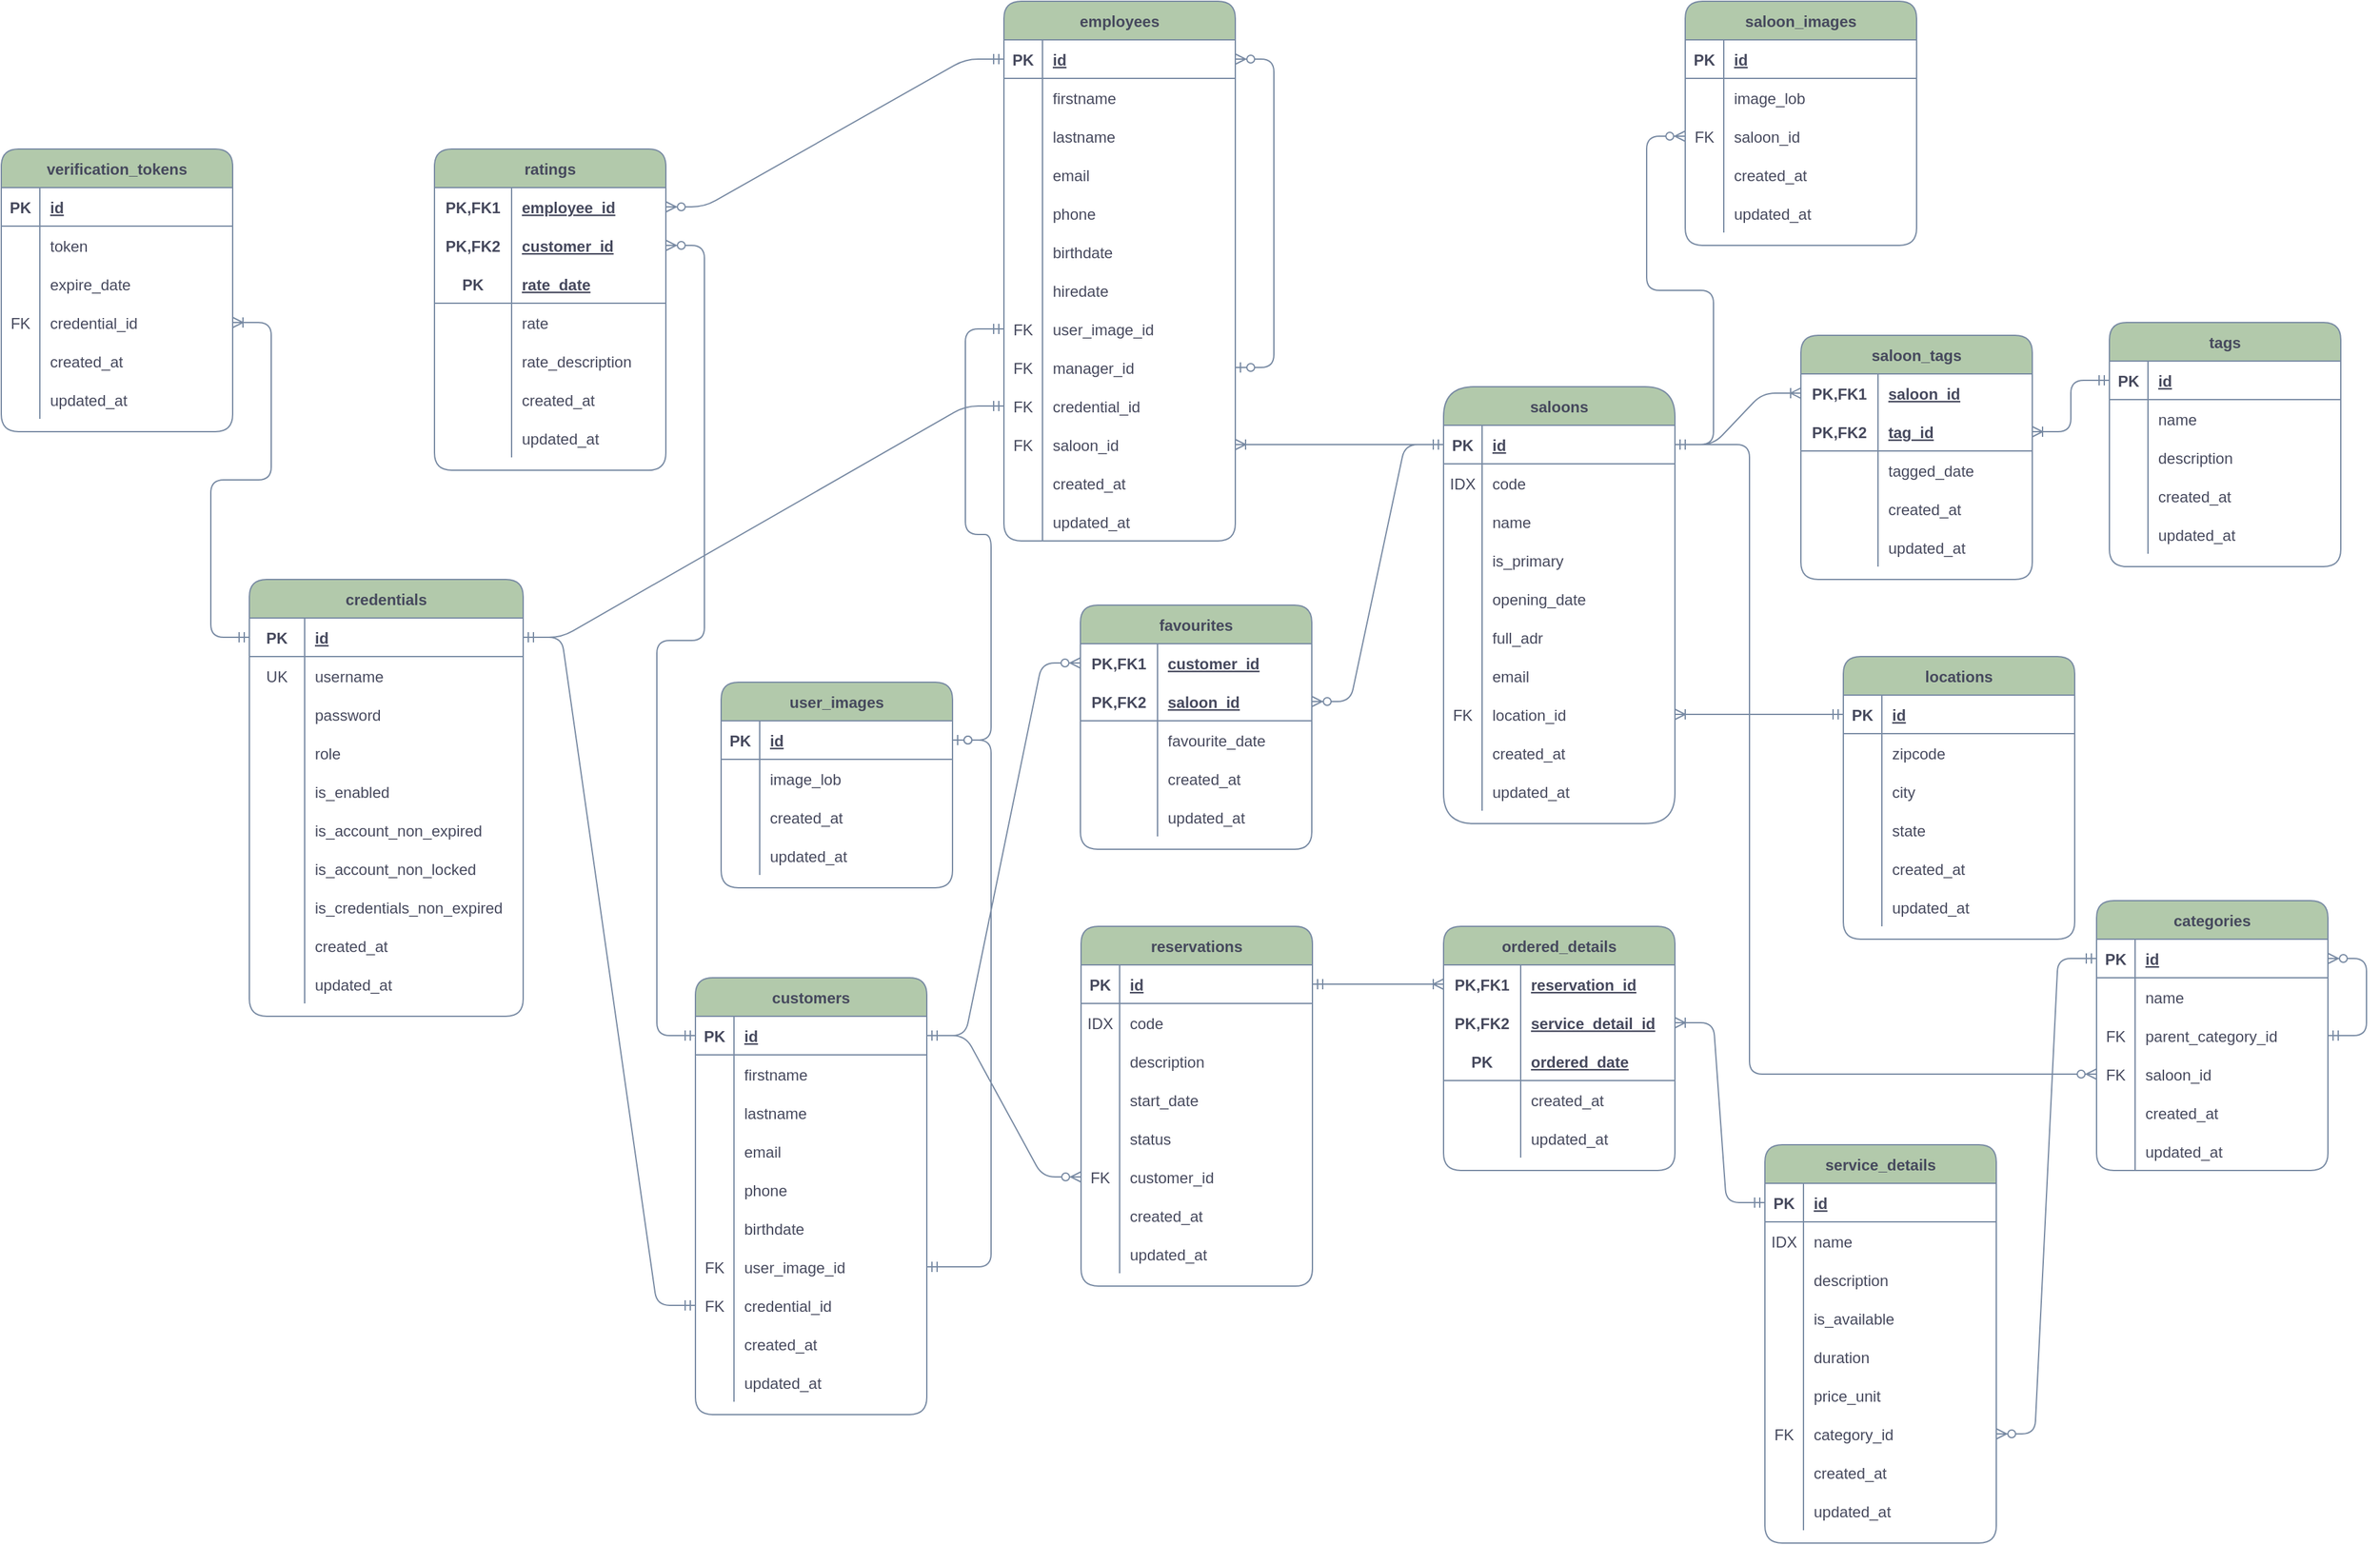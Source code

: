 <mxfile version="16.5.3" type="device"><diagram id="o-Vx-PCoSVnU1DrH7m1V" name="Page-1"><mxGraphModel dx="4436" dy="1020" grid="1" gridSize="10" guides="1" tooltips="1" connect="1" arrows="1" fold="1" page="1" pageScale="1" pageWidth="827" pageHeight="1169" math="0" shadow="0"><root><mxCell id="0"/><mxCell id="1" parent="0"/><mxCell id="7qqLczB55kTYj6-OAjaR-1" value="customers" style="shape=table;startSize=30;container=1;collapsible=1;childLayout=tableLayout;fixedRows=1;rowLines=0;fontStyle=1;align=center;resizeLast=1;rounded=1;fillColor=#B2C9AB;strokeColor=#788AA3;fontColor=#46495D;" parent="1" vertex="1"><mxGeometry x="-1720" y="840" width="180" height="340" as="geometry"/></mxCell><mxCell id="7qqLczB55kTYj6-OAjaR-2" value="" style="shape=partialRectangle;collapsible=0;dropTarget=0;pointerEvents=0;fillColor=none;top=0;left=0;bottom=1;right=0;points=[[0,0.5],[1,0.5]];portConstraint=eastwest;rounded=1;strokeColor=#788AA3;fontColor=#46495D;" parent="7qqLczB55kTYj6-OAjaR-1" vertex="1"><mxGeometry y="30" width="180" height="30" as="geometry"/></mxCell><mxCell id="7qqLczB55kTYj6-OAjaR-3" value="PK" style="shape=partialRectangle;connectable=0;fillColor=none;top=0;left=0;bottom=0;right=0;fontStyle=1;overflow=hidden;rounded=1;strokeColor=#788AA3;fontColor=#46495D;" parent="7qqLczB55kTYj6-OAjaR-2" vertex="1"><mxGeometry width="30" height="30" as="geometry"><mxRectangle width="30" height="30" as="alternateBounds"/></mxGeometry></mxCell><mxCell id="7qqLczB55kTYj6-OAjaR-4" value="id" style="shape=partialRectangle;connectable=0;fillColor=none;top=0;left=0;bottom=0;right=0;align=left;spacingLeft=6;fontStyle=5;overflow=hidden;rounded=1;strokeColor=#788AA3;fontColor=#46495D;" parent="7qqLczB55kTYj6-OAjaR-2" vertex="1"><mxGeometry x="30" width="150" height="30" as="geometry"><mxRectangle width="150" height="30" as="alternateBounds"/></mxGeometry></mxCell><mxCell id="7qqLczB55kTYj6-OAjaR-5" value="" style="shape=partialRectangle;collapsible=0;dropTarget=0;pointerEvents=0;fillColor=none;top=0;left=0;bottom=0;right=0;points=[[0,0.5],[1,0.5]];portConstraint=eastwest;rounded=1;strokeColor=#788AA3;fontColor=#46495D;" parent="7qqLczB55kTYj6-OAjaR-1" vertex="1"><mxGeometry y="60" width="180" height="30" as="geometry"/></mxCell><mxCell id="7qqLczB55kTYj6-OAjaR-6" value="" style="shape=partialRectangle;connectable=0;fillColor=none;top=0;left=0;bottom=0;right=0;editable=1;overflow=hidden;rounded=1;strokeColor=#788AA3;fontColor=#46495D;" parent="7qqLczB55kTYj6-OAjaR-5" vertex="1"><mxGeometry width="30" height="30" as="geometry"><mxRectangle width="30" height="30" as="alternateBounds"/></mxGeometry></mxCell><mxCell id="7qqLczB55kTYj6-OAjaR-7" value="firstname" style="shape=partialRectangle;connectable=0;fillColor=none;top=0;left=0;bottom=0;right=0;align=left;spacingLeft=6;overflow=hidden;rounded=1;strokeColor=#788AA3;fontColor=#46495D;" parent="7qqLczB55kTYj6-OAjaR-5" vertex="1"><mxGeometry x="30" width="150" height="30" as="geometry"><mxRectangle width="150" height="30" as="alternateBounds"/></mxGeometry></mxCell><mxCell id="7qqLczB55kTYj6-OAjaR-8" value="" style="shape=partialRectangle;collapsible=0;dropTarget=0;pointerEvents=0;fillColor=none;top=0;left=0;bottom=0;right=0;points=[[0,0.5],[1,0.5]];portConstraint=eastwest;rounded=1;strokeColor=#788AA3;fontColor=#46495D;" parent="7qqLczB55kTYj6-OAjaR-1" vertex="1"><mxGeometry y="90" width="180" height="30" as="geometry"/></mxCell><mxCell id="7qqLczB55kTYj6-OAjaR-9" value="" style="shape=partialRectangle;connectable=0;fillColor=none;top=0;left=0;bottom=0;right=0;editable=1;overflow=hidden;rounded=1;strokeColor=#788AA3;fontColor=#46495D;" parent="7qqLczB55kTYj6-OAjaR-8" vertex="1"><mxGeometry width="30" height="30" as="geometry"><mxRectangle width="30" height="30" as="alternateBounds"/></mxGeometry></mxCell><mxCell id="7qqLczB55kTYj6-OAjaR-10" value="lastname" style="shape=partialRectangle;connectable=0;fillColor=none;top=0;left=0;bottom=0;right=0;align=left;spacingLeft=6;overflow=hidden;rounded=1;strokeColor=#788AA3;fontColor=#46495D;" parent="7qqLczB55kTYj6-OAjaR-8" vertex="1"><mxGeometry x="30" width="150" height="30" as="geometry"><mxRectangle width="150" height="30" as="alternateBounds"/></mxGeometry></mxCell><mxCell id="7qqLczB55kTYj6-OAjaR-11" value="" style="shape=partialRectangle;collapsible=0;dropTarget=0;pointerEvents=0;fillColor=none;top=0;left=0;bottom=0;right=0;points=[[0,0.5],[1,0.5]];portConstraint=eastwest;rounded=1;strokeColor=#788AA3;fontColor=#46495D;" parent="7qqLczB55kTYj6-OAjaR-1" vertex="1"><mxGeometry y="120" width="180" height="30" as="geometry"/></mxCell><mxCell id="7qqLczB55kTYj6-OAjaR-12" value="" style="shape=partialRectangle;connectable=0;fillColor=none;top=0;left=0;bottom=0;right=0;editable=1;overflow=hidden;rounded=1;strokeColor=#788AA3;fontColor=#46495D;" parent="7qqLczB55kTYj6-OAjaR-11" vertex="1"><mxGeometry width="30" height="30" as="geometry"><mxRectangle width="30" height="30" as="alternateBounds"/></mxGeometry></mxCell><mxCell id="7qqLczB55kTYj6-OAjaR-13" value="email" style="shape=partialRectangle;connectable=0;fillColor=none;top=0;left=0;bottom=0;right=0;align=left;spacingLeft=6;overflow=hidden;rounded=1;strokeColor=#788AA3;fontColor=#46495D;" parent="7qqLczB55kTYj6-OAjaR-11" vertex="1"><mxGeometry x="30" width="150" height="30" as="geometry"><mxRectangle width="150" height="30" as="alternateBounds"/></mxGeometry></mxCell><mxCell id="7qqLczB55kTYj6-OAjaR-14" value="" style="shape=partialRectangle;collapsible=0;dropTarget=0;pointerEvents=0;fillColor=none;top=0;left=0;bottom=0;right=0;points=[[0,0.5],[1,0.5]];portConstraint=eastwest;rounded=1;strokeColor=#788AA3;fontColor=#46495D;" parent="7qqLczB55kTYj6-OAjaR-1" vertex="1"><mxGeometry y="150" width="180" height="30" as="geometry"/></mxCell><mxCell id="7qqLczB55kTYj6-OAjaR-15" value="" style="shape=partialRectangle;connectable=0;fillColor=none;top=0;left=0;bottom=0;right=0;editable=1;overflow=hidden;rounded=1;strokeColor=#788AA3;fontColor=#46495D;" parent="7qqLczB55kTYj6-OAjaR-14" vertex="1"><mxGeometry width="30" height="30" as="geometry"><mxRectangle width="30" height="30" as="alternateBounds"/></mxGeometry></mxCell><mxCell id="7qqLczB55kTYj6-OAjaR-16" value="phone" style="shape=partialRectangle;connectable=0;fillColor=none;top=0;left=0;bottom=0;right=0;align=left;spacingLeft=6;overflow=hidden;rounded=1;strokeColor=#788AA3;fontColor=#46495D;" parent="7qqLczB55kTYj6-OAjaR-14" vertex="1"><mxGeometry x="30" width="150" height="30" as="geometry"><mxRectangle width="150" height="30" as="alternateBounds"/></mxGeometry></mxCell><mxCell id="7qqLczB55kTYj6-OAjaR-17" value="" style="shape=partialRectangle;collapsible=0;dropTarget=0;pointerEvents=0;fillColor=none;top=0;left=0;bottom=0;right=0;points=[[0,0.5],[1,0.5]];portConstraint=eastwest;rounded=1;strokeColor=#788AA3;fontColor=#46495D;" parent="7qqLczB55kTYj6-OAjaR-1" vertex="1"><mxGeometry y="180" width="180" height="30" as="geometry"/></mxCell><mxCell id="7qqLczB55kTYj6-OAjaR-18" value="" style="shape=partialRectangle;connectable=0;fillColor=none;top=0;left=0;bottom=0;right=0;editable=1;overflow=hidden;rounded=1;strokeColor=#788AA3;fontColor=#46495D;" parent="7qqLczB55kTYj6-OAjaR-17" vertex="1"><mxGeometry width="30" height="30" as="geometry"><mxRectangle width="30" height="30" as="alternateBounds"/></mxGeometry></mxCell><mxCell id="7qqLczB55kTYj6-OAjaR-19" value="birthdate" style="shape=partialRectangle;connectable=0;fillColor=none;top=0;left=0;bottom=0;right=0;align=left;spacingLeft=6;overflow=hidden;rounded=1;strokeColor=#788AA3;fontColor=#46495D;" parent="7qqLczB55kTYj6-OAjaR-17" vertex="1"><mxGeometry x="30" width="150" height="30" as="geometry"><mxRectangle width="150" height="30" as="alternateBounds"/></mxGeometry></mxCell><mxCell id="7qqLczB55kTYj6-OAjaR-20" value="" style="shape=partialRectangle;collapsible=0;dropTarget=0;pointerEvents=0;fillColor=none;top=0;left=0;bottom=0;right=0;points=[[0,0.5],[1,0.5]];portConstraint=eastwest;rounded=1;strokeColor=#788AA3;fontColor=#46495D;" parent="7qqLczB55kTYj6-OAjaR-1" vertex="1"><mxGeometry y="210" width="180" height="30" as="geometry"/></mxCell><mxCell id="7qqLczB55kTYj6-OAjaR-21" value="FK" style="shape=partialRectangle;connectable=0;fillColor=none;top=0;left=0;bottom=0;right=0;editable=1;overflow=hidden;rounded=1;strokeColor=#788AA3;fontColor=#46495D;" parent="7qqLczB55kTYj6-OAjaR-20" vertex="1"><mxGeometry width="30" height="30" as="geometry"><mxRectangle width="30" height="30" as="alternateBounds"/></mxGeometry></mxCell><mxCell id="7qqLczB55kTYj6-OAjaR-22" value="user_image_id" style="shape=partialRectangle;connectable=0;fillColor=none;top=0;left=0;bottom=0;right=0;align=left;spacingLeft=6;overflow=hidden;rounded=1;strokeColor=#788AA3;fontColor=#46495D;" parent="7qqLczB55kTYj6-OAjaR-20" vertex="1"><mxGeometry x="30" width="150" height="30" as="geometry"><mxRectangle width="150" height="30" as="alternateBounds"/></mxGeometry></mxCell><mxCell id="7qqLczB55kTYj6-OAjaR-291" value="" style="shape=partialRectangle;collapsible=0;dropTarget=0;pointerEvents=0;fillColor=none;top=0;left=0;bottom=0;right=0;points=[[0,0.5],[1,0.5]];portConstraint=eastwest;rounded=1;strokeColor=#788AA3;fontColor=#46495D;" parent="7qqLczB55kTYj6-OAjaR-1" vertex="1"><mxGeometry y="240" width="180" height="30" as="geometry"/></mxCell><mxCell id="7qqLczB55kTYj6-OAjaR-292" value="FK" style="shape=partialRectangle;connectable=0;fillColor=none;top=0;left=0;bottom=0;right=0;editable=1;overflow=hidden;rounded=1;strokeColor=#788AA3;fontColor=#46495D;" parent="7qqLczB55kTYj6-OAjaR-291" vertex="1"><mxGeometry width="30" height="30" as="geometry"><mxRectangle width="30" height="30" as="alternateBounds"/></mxGeometry></mxCell><mxCell id="7qqLczB55kTYj6-OAjaR-293" value="credential_id" style="shape=partialRectangle;connectable=0;fillColor=none;top=0;left=0;bottom=0;right=0;align=left;spacingLeft=6;overflow=hidden;rounded=1;strokeColor=#788AA3;fontColor=#46495D;" parent="7qqLczB55kTYj6-OAjaR-291" vertex="1"><mxGeometry x="30" width="150" height="30" as="geometry"><mxRectangle width="150" height="30" as="alternateBounds"/></mxGeometry></mxCell><mxCell id="7qqLczB55kTYj6-OAjaR-23" value="" style="shape=partialRectangle;collapsible=0;dropTarget=0;pointerEvents=0;fillColor=none;top=0;left=0;bottom=0;right=0;points=[[0,0.5],[1,0.5]];portConstraint=eastwest;rounded=1;strokeColor=#788AA3;fontColor=#46495D;" parent="7qqLczB55kTYj6-OAjaR-1" vertex="1"><mxGeometry y="270" width="180" height="30" as="geometry"/></mxCell><mxCell id="7qqLczB55kTYj6-OAjaR-24" value="" style="shape=partialRectangle;connectable=0;fillColor=none;top=0;left=0;bottom=0;right=0;editable=1;overflow=hidden;rounded=1;strokeColor=#788AA3;fontColor=#46495D;" parent="7qqLczB55kTYj6-OAjaR-23" vertex="1"><mxGeometry width="30" height="30" as="geometry"><mxRectangle width="30" height="30" as="alternateBounds"/></mxGeometry></mxCell><mxCell id="7qqLczB55kTYj6-OAjaR-25" value="created_at" style="shape=partialRectangle;connectable=0;fillColor=none;top=0;left=0;bottom=0;right=0;align=left;spacingLeft=6;overflow=hidden;rounded=1;strokeColor=#788AA3;fontColor=#46495D;" parent="7qqLczB55kTYj6-OAjaR-23" vertex="1"><mxGeometry x="30" width="150" height="30" as="geometry"><mxRectangle width="150" height="30" as="alternateBounds"/></mxGeometry></mxCell><mxCell id="7qqLczB55kTYj6-OAjaR-26" value="" style="shape=partialRectangle;collapsible=0;dropTarget=0;pointerEvents=0;fillColor=none;top=0;left=0;bottom=0;right=0;points=[[0,0.5],[1,0.5]];portConstraint=eastwest;rounded=1;strokeColor=#788AA3;fontColor=#46495D;" parent="7qqLczB55kTYj6-OAjaR-1" vertex="1"><mxGeometry y="300" width="180" height="30" as="geometry"/></mxCell><mxCell id="7qqLczB55kTYj6-OAjaR-27" value="" style="shape=partialRectangle;connectable=0;fillColor=none;top=0;left=0;bottom=0;right=0;editable=1;overflow=hidden;rounded=1;strokeColor=#788AA3;fontColor=#46495D;" parent="7qqLczB55kTYj6-OAjaR-26" vertex="1"><mxGeometry width="30" height="30" as="geometry"><mxRectangle width="30" height="30" as="alternateBounds"/></mxGeometry></mxCell><mxCell id="7qqLczB55kTYj6-OAjaR-28" value="updated_at" style="shape=partialRectangle;connectable=0;fillColor=none;top=0;left=0;bottom=0;right=0;align=left;spacingLeft=6;overflow=hidden;rounded=1;strokeColor=#788AA3;fontColor=#46495D;" parent="7qqLczB55kTYj6-OAjaR-26" vertex="1"><mxGeometry x="30" width="150" height="30" as="geometry"><mxRectangle width="150" height="30" as="alternateBounds"/></mxGeometry></mxCell><mxCell id="7qqLczB55kTYj6-OAjaR-32" value="employees" style="shape=table;startSize=30;container=1;collapsible=1;childLayout=tableLayout;fixedRows=1;rowLines=0;fontStyle=1;align=center;resizeLast=1;rounded=1;fillColor=#B2C9AB;strokeColor=#788AA3;fontColor=#46495D;" parent="1" vertex="1"><mxGeometry x="-1480" y="80" width="180" height="420" as="geometry"/></mxCell><mxCell id="7qqLczB55kTYj6-OAjaR-33" value="" style="shape=partialRectangle;collapsible=0;dropTarget=0;pointerEvents=0;fillColor=none;top=0;left=0;bottom=1;right=0;points=[[0,0.5],[1,0.5]];portConstraint=eastwest;rounded=1;strokeColor=#788AA3;fontColor=#46495D;" parent="7qqLczB55kTYj6-OAjaR-32" vertex="1"><mxGeometry y="30" width="180" height="30" as="geometry"/></mxCell><mxCell id="7qqLczB55kTYj6-OAjaR-34" value="PK" style="shape=partialRectangle;connectable=0;fillColor=none;top=0;left=0;bottom=0;right=0;fontStyle=1;overflow=hidden;rounded=1;strokeColor=#788AA3;fontColor=#46495D;" parent="7qqLczB55kTYj6-OAjaR-33" vertex="1"><mxGeometry width="30" height="30" as="geometry"><mxRectangle width="30" height="30" as="alternateBounds"/></mxGeometry></mxCell><mxCell id="7qqLczB55kTYj6-OAjaR-35" value="id" style="shape=partialRectangle;connectable=0;fillColor=none;top=0;left=0;bottom=0;right=0;align=left;spacingLeft=6;fontStyle=5;overflow=hidden;rounded=1;strokeColor=#788AA3;fontColor=#46495D;" parent="7qqLczB55kTYj6-OAjaR-33" vertex="1"><mxGeometry x="30" width="150" height="30" as="geometry"><mxRectangle width="150" height="30" as="alternateBounds"/></mxGeometry></mxCell><mxCell id="7qqLczB55kTYj6-OAjaR-36" value="" style="shape=partialRectangle;collapsible=0;dropTarget=0;pointerEvents=0;fillColor=none;top=0;left=0;bottom=0;right=0;points=[[0,0.5],[1,0.5]];portConstraint=eastwest;rounded=1;strokeColor=#788AA3;fontColor=#46495D;" parent="7qqLczB55kTYj6-OAjaR-32" vertex="1"><mxGeometry y="60" width="180" height="30" as="geometry"/></mxCell><mxCell id="7qqLczB55kTYj6-OAjaR-37" value="" style="shape=partialRectangle;connectable=0;fillColor=none;top=0;left=0;bottom=0;right=0;editable=1;overflow=hidden;rounded=1;strokeColor=#788AA3;fontColor=#46495D;" parent="7qqLczB55kTYj6-OAjaR-36" vertex="1"><mxGeometry width="30" height="30" as="geometry"><mxRectangle width="30" height="30" as="alternateBounds"/></mxGeometry></mxCell><mxCell id="7qqLczB55kTYj6-OAjaR-38" value="firstname" style="shape=partialRectangle;connectable=0;fillColor=none;top=0;left=0;bottom=0;right=0;align=left;spacingLeft=6;overflow=hidden;rounded=1;strokeColor=#788AA3;fontColor=#46495D;" parent="7qqLczB55kTYj6-OAjaR-36" vertex="1"><mxGeometry x="30" width="150" height="30" as="geometry"><mxRectangle width="150" height="30" as="alternateBounds"/></mxGeometry></mxCell><mxCell id="7qqLczB55kTYj6-OAjaR-39" value="" style="shape=partialRectangle;collapsible=0;dropTarget=0;pointerEvents=0;fillColor=none;top=0;left=0;bottom=0;right=0;points=[[0,0.5],[1,0.5]];portConstraint=eastwest;rounded=1;strokeColor=#788AA3;fontColor=#46495D;" parent="7qqLczB55kTYj6-OAjaR-32" vertex="1"><mxGeometry y="90" width="180" height="30" as="geometry"/></mxCell><mxCell id="7qqLczB55kTYj6-OAjaR-40" value="" style="shape=partialRectangle;connectable=0;fillColor=none;top=0;left=0;bottom=0;right=0;editable=1;overflow=hidden;rounded=1;strokeColor=#788AA3;fontColor=#46495D;" parent="7qqLczB55kTYj6-OAjaR-39" vertex="1"><mxGeometry width="30" height="30" as="geometry"><mxRectangle width="30" height="30" as="alternateBounds"/></mxGeometry></mxCell><mxCell id="7qqLczB55kTYj6-OAjaR-41" value="lastname" style="shape=partialRectangle;connectable=0;fillColor=none;top=0;left=0;bottom=0;right=0;align=left;spacingLeft=6;overflow=hidden;rounded=1;strokeColor=#788AA3;fontColor=#46495D;" parent="7qqLczB55kTYj6-OAjaR-39" vertex="1"><mxGeometry x="30" width="150" height="30" as="geometry"><mxRectangle width="150" height="30" as="alternateBounds"/></mxGeometry></mxCell><mxCell id="7qqLczB55kTYj6-OAjaR-42" value="" style="shape=partialRectangle;collapsible=0;dropTarget=0;pointerEvents=0;fillColor=none;top=0;left=0;bottom=0;right=0;points=[[0,0.5],[1,0.5]];portConstraint=eastwest;rounded=1;strokeColor=#788AA3;fontColor=#46495D;" parent="7qqLczB55kTYj6-OAjaR-32" vertex="1"><mxGeometry y="120" width="180" height="30" as="geometry"/></mxCell><mxCell id="7qqLczB55kTYj6-OAjaR-43" value="" style="shape=partialRectangle;connectable=0;fillColor=none;top=0;left=0;bottom=0;right=0;editable=1;overflow=hidden;rounded=1;strokeColor=#788AA3;fontColor=#46495D;" parent="7qqLczB55kTYj6-OAjaR-42" vertex="1"><mxGeometry width="30" height="30" as="geometry"><mxRectangle width="30" height="30" as="alternateBounds"/></mxGeometry></mxCell><mxCell id="7qqLczB55kTYj6-OAjaR-44" value="email" style="shape=partialRectangle;connectable=0;fillColor=none;top=0;left=0;bottom=0;right=0;align=left;spacingLeft=6;overflow=hidden;rounded=1;strokeColor=#788AA3;fontColor=#46495D;" parent="7qqLczB55kTYj6-OAjaR-42" vertex="1"><mxGeometry x="30" width="150" height="30" as="geometry"><mxRectangle width="150" height="30" as="alternateBounds"/></mxGeometry></mxCell><mxCell id="7qqLczB55kTYj6-OAjaR-45" value="" style="shape=partialRectangle;collapsible=0;dropTarget=0;pointerEvents=0;fillColor=none;top=0;left=0;bottom=0;right=0;points=[[0,0.5],[1,0.5]];portConstraint=eastwest;rounded=1;strokeColor=#788AA3;fontColor=#46495D;" parent="7qqLczB55kTYj6-OAjaR-32" vertex="1"><mxGeometry y="150" width="180" height="30" as="geometry"/></mxCell><mxCell id="7qqLczB55kTYj6-OAjaR-46" value="" style="shape=partialRectangle;connectable=0;fillColor=none;top=0;left=0;bottom=0;right=0;editable=1;overflow=hidden;rounded=1;strokeColor=#788AA3;fontColor=#46495D;" parent="7qqLczB55kTYj6-OAjaR-45" vertex="1"><mxGeometry width="30" height="30" as="geometry"><mxRectangle width="30" height="30" as="alternateBounds"/></mxGeometry></mxCell><mxCell id="7qqLczB55kTYj6-OAjaR-47" value="phone" style="shape=partialRectangle;connectable=0;fillColor=none;top=0;left=0;bottom=0;right=0;align=left;spacingLeft=6;overflow=hidden;rounded=1;strokeColor=#788AA3;fontColor=#46495D;" parent="7qqLczB55kTYj6-OAjaR-45" vertex="1"><mxGeometry x="30" width="150" height="30" as="geometry"><mxRectangle width="150" height="30" as="alternateBounds"/></mxGeometry></mxCell><mxCell id="7qqLczB55kTYj6-OAjaR-48" value="" style="shape=partialRectangle;collapsible=0;dropTarget=0;pointerEvents=0;fillColor=none;top=0;left=0;bottom=0;right=0;points=[[0,0.5],[1,0.5]];portConstraint=eastwest;rounded=1;strokeColor=#788AA3;fontColor=#46495D;" parent="7qqLczB55kTYj6-OAjaR-32" vertex="1"><mxGeometry y="180" width="180" height="30" as="geometry"/></mxCell><mxCell id="7qqLczB55kTYj6-OAjaR-49" value="" style="shape=partialRectangle;connectable=0;fillColor=none;top=0;left=0;bottom=0;right=0;editable=1;overflow=hidden;rounded=1;strokeColor=#788AA3;fontColor=#46495D;" parent="7qqLczB55kTYj6-OAjaR-48" vertex="1"><mxGeometry width="30" height="30" as="geometry"><mxRectangle width="30" height="30" as="alternateBounds"/></mxGeometry></mxCell><mxCell id="7qqLczB55kTYj6-OAjaR-50" value="birthdate" style="shape=partialRectangle;connectable=0;fillColor=none;top=0;left=0;bottom=0;right=0;align=left;spacingLeft=6;overflow=hidden;rounded=1;strokeColor=#788AA3;fontColor=#46495D;" parent="7qqLczB55kTYj6-OAjaR-48" vertex="1"><mxGeometry x="30" width="150" height="30" as="geometry"><mxRectangle width="150" height="30" as="alternateBounds"/></mxGeometry></mxCell><mxCell id="7qqLczB55kTYj6-OAjaR-51" value="" style="shape=partialRectangle;collapsible=0;dropTarget=0;pointerEvents=0;fillColor=none;top=0;left=0;bottom=0;right=0;points=[[0,0.5],[1,0.5]];portConstraint=eastwest;rounded=1;strokeColor=#788AA3;fontColor=#46495D;" parent="7qqLczB55kTYj6-OAjaR-32" vertex="1"><mxGeometry y="210" width="180" height="30" as="geometry"/></mxCell><mxCell id="7qqLczB55kTYj6-OAjaR-52" value="" style="shape=partialRectangle;connectable=0;fillColor=none;top=0;left=0;bottom=0;right=0;editable=1;overflow=hidden;rounded=1;strokeColor=#788AA3;fontColor=#46495D;" parent="7qqLczB55kTYj6-OAjaR-51" vertex="1"><mxGeometry width="30" height="30" as="geometry"><mxRectangle width="30" height="30" as="alternateBounds"/></mxGeometry></mxCell><mxCell id="7qqLczB55kTYj6-OAjaR-53" value="hiredate" style="shape=partialRectangle;connectable=0;fillColor=none;top=0;left=0;bottom=0;right=0;align=left;spacingLeft=6;overflow=hidden;rounded=1;strokeColor=#788AA3;fontColor=#46495D;" parent="7qqLczB55kTYj6-OAjaR-51" vertex="1"><mxGeometry x="30" width="150" height="30" as="geometry"><mxRectangle width="150" height="30" as="alternateBounds"/></mxGeometry></mxCell><mxCell id="7qqLczB55kTYj6-OAjaR-54" value="" style="shape=partialRectangle;collapsible=0;dropTarget=0;pointerEvents=0;fillColor=none;top=0;left=0;bottom=0;right=0;points=[[0,0.5],[1,0.5]];portConstraint=eastwest;rounded=1;strokeColor=#788AA3;fontColor=#46495D;" parent="7qqLczB55kTYj6-OAjaR-32" vertex="1"><mxGeometry y="240" width="180" height="30" as="geometry"/></mxCell><mxCell id="7qqLczB55kTYj6-OAjaR-55" value="FK" style="shape=partialRectangle;connectable=0;fillColor=none;top=0;left=0;bottom=0;right=0;editable=1;overflow=hidden;rounded=1;strokeColor=#788AA3;fontColor=#46495D;" parent="7qqLczB55kTYj6-OAjaR-54" vertex="1"><mxGeometry width="30" height="30" as="geometry"><mxRectangle width="30" height="30" as="alternateBounds"/></mxGeometry></mxCell><mxCell id="7qqLczB55kTYj6-OAjaR-56" value="user_image_id" style="shape=partialRectangle;connectable=0;fillColor=none;top=0;left=0;bottom=0;right=0;align=left;spacingLeft=6;overflow=hidden;rounded=1;strokeColor=#788AA3;fontColor=#46495D;" parent="7qqLczB55kTYj6-OAjaR-54" vertex="1"><mxGeometry x="30" width="150" height="30" as="geometry"><mxRectangle width="150" height="30" as="alternateBounds"/></mxGeometry></mxCell><mxCell id="7qqLczB55kTYj6-OAjaR-57" value="" style="shape=partialRectangle;collapsible=0;dropTarget=0;pointerEvents=0;fillColor=none;top=0;left=0;bottom=0;right=0;points=[[0,0.5],[1,0.5]];portConstraint=eastwest;rounded=1;strokeColor=#788AA3;fontColor=#46495D;" parent="7qqLczB55kTYj6-OAjaR-32" vertex="1"><mxGeometry y="270" width="180" height="30" as="geometry"/></mxCell><mxCell id="7qqLczB55kTYj6-OAjaR-58" value="FK" style="shape=partialRectangle;connectable=0;fillColor=none;top=0;left=0;bottom=0;right=0;editable=1;overflow=hidden;rounded=1;strokeColor=#788AA3;fontColor=#46495D;" parent="7qqLczB55kTYj6-OAjaR-57" vertex="1"><mxGeometry width="30" height="30" as="geometry"><mxRectangle width="30" height="30" as="alternateBounds"/></mxGeometry></mxCell><mxCell id="7qqLczB55kTYj6-OAjaR-59" value="manager_id" style="shape=partialRectangle;connectable=0;fillColor=none;top=0;left=0;bottom=0;right=0;align=left;spacingLeft=6;overflow=hidden;rounded=1;strokeColor=#788AA3;fontColor=#46495D;" parent="7qqLczB55kTYj6-OAjaR-57" vertex="1"><mxGeometry x="30" width="150" height="30" as="geometry"><mxRectangle width="150" height="30" as="alternateBounds"/></mxGeometry></mxCell><mxCell id="7qqLczB55kTYj6-OAjaR-294" value="" style="shape=partialRectangle;collapsible=0;dropTarget=0;pointerEvents=0;fillColor=none;top=0;left=0;bottom=0;right=0;points=[[0,0.5],[1,0.5]];portConstraint=eastwest;rounded=1;strokeColor=#788AA3;fontColor=#46495D;" parent="7qqLczB55kTYj6-OAjaR-32" vertex="1"><mxGeometry y="300" width="180" height="30" as="geometry"/></mxCell><mxCell id="7qqLczB55kTYj6-OAjaR-295" value="FK" style="shape=partialRectangle;connectable=0;fillColor=none;top=0;left=0;bottom=0;right=0;editable=1;overflow=hidden;rounded=1;strokeColor=#788AA3;fontColor=#46495D;" parent="7qqLczB55kTYj6-OAjaR-294" vertex="1"><mxGeometry width="30" height="30" as="geometry"><mxRectangle width="30" height="30" as="alternateBounds"/></mxGeometry></mxCell><mxCell id="7qqLczB55kTYj6-OAjaR-296" value="credential_id" style="shape=partialRectangle;connectable=0;fillColor=none;top=0;left=0;bottom=0;right=0;align=left;spacingLeft=6;overflow=hidden;rounded=1;strokeColor=#788AA3;fontColor=#46495D;" parent="7qqLczB55kTYj6-OAjaR-294" vertex="1"><mxGeometry x="30" width="150" height="30" as="geometry"><mxRectangle width="150" height="30" as="alternateBounds"/></mxGeometry></mxCell><mxCell id="7qqLczB55kTYj6-OAjaR-287" value="" style="shape=partialRectangle;collapsible=0;dropTarget=0;pointerEvents=0;fillColor=none;top=0;left=0;bottom=0;right=0;points=[[0,0.5],[1,0.5]];portConstraint=eastwest;rounded=1;strokeColor=#788AA3;fontColor=#46495D;" parent="7qqLczB55kTYj6-OAjaR-32" vertex="1"><mxGeometry y="330" width="180" height="30" as="geometry"/></mxCell><mxCell id="7qqLczB55kTYj6-OAjaR-288" value="FK" style="shape=partialRectangle;connectable=0;fillColor=none;top=0;left=0;bottom=0;right=0;editable=1;overflow=hidden;rounded=1;strokeColor=#788AA3;fontColor=#46495D;" parent="7qqLczB55kTYj6-OAjaR-287" vertex="1"><mxGeometry width="30" height="30" as="geometry"><mxRectangle width="30" height="30" as="alternateBounds"/></mxGeometry></mxCell><mxCell id="7qqLczB55kTYj6-OAjaR-289" value="saloon_id" style="shape=partialRectangle;connectable=0;fillColor=none;top=0;left=0;bottom=0;right=0;align=left;spacingLeft=6;overflow=hidden;rounded=1;strokeColor=#788AA3;fontColor=#46495D;" parent="7qqLczB55kTYj6-OAjaR-287" vertex="1"><mxGeometry x="30" width="150" height="30" as="geometry"><mxRectangle width="150" height="30" as="alternateBounds"/></mxGeometry></mxCell><mxCell id="7qqLczB55kTYj6-OAjaR-60" value="" style="shape=partialRectangle;collapsible=0;dropTarget=0;pointerEvents=0;fillColor=none;top=0;left=0;bottom=0;right=0;points=[[0,0.5],[1,0.5]];portConstraint=eastwest;rounded=1;strokeColor=#788AA3;fontColor=#46495D;" parent="7qqLczB55kTYj6-OAjaR-32" vertex="1"><mxGeometry y="360" width="180" height="30" as="geometry"/></mxCell><mxCell id="7qqLczB55kTYj6-OAjaR-61" value="" style="shape=partialRectangle;connectable=0;fillColor=none;top=0;left=0;bottom=0;right=0;editable=1;overflow=hidden;rounded=1;strokeColor=#788AA3;fontColor=#46495D;" parent="7qqLczB55kTYj6-OAjaR-60" vertex="1"><mxGeometry width="30" height="30" as="geometry"><mxRectangle width="30" height="30" as="alternateBounds"/></mxGeometry></mxCell><mxCell id="7qqLczB55kTYj6-OAjaR-62" value="created_at" style="shape=partialRectangle;connectable=0;fillColor=none;top=0;left=0;bottom=0;right=0;align=left;spacingLeft=6;overflow=hidden;rounded=1;strokeColor=#788AA3;fontColor=#46495D;" parent="7qqLczB55kTYj6-OAjaR-60" vertex="1"><mxGeometry x="30" width="150" height="30" as="geometry"><mxRectangle width="150" height="30" as="alternateBounds"/></mxGeometry></mxCell><mxCell id="7qqLczB55kTYj6-OAjaR-63" value="" style="shape=partialRectangle;collapsible=0;dropTarget=0;pointerEvents=0;fillColor=none;top=0;left=0;bottom=0;right=0;points=[[0,0.5],[1,0.5]];portConstraint=eastwest;rounded=1;strokeColor=#788AA3;fontColor=#46495D;" parent="7qqLczB55kTYj6-OAjaR-32" vertex="1"><mxGeometry y="390" width="180" height="30" as="geometry"/></mxCell><mxCell id="7qqLczB55kTYj6-OAjaR-64" value="" style="shape=partialRectangle;connectable=0;fillColor=none;top=0;left=0;bottom=0;right=0;editable=1;overflow=hidden;rounded=1;strokeColor=#788AA3;fontColor=#46495D;" parent="7qqLczB55kTYj6-OAjaR-63" vertex="1"><mxGeometry width="30" height="30" as="geometry"><mxRectangle width="30" height="30" as="alternateBounds"/></mxGeometry></mxCell><mxCell id="7qqLczB55kTYj6-OAjaR-65" value="updated_at" style="shape=partialRectangle;connectable=0;fillColor=none;top=0;left=0;bottom=0;right=0;align=left;spacingLeft=6;overflow=hidden;rounded=1;strokeColor=#788AA3;fontColor=#46495D;" parent="7qqLczB55kTYj6-OAjaR-63" vertex="1"><mxGeometry x="30" width="150" height="30" as="geometry"><mxRectangle width="150" height="30" as="alternateBounds"/></mxGeometry></mxCell><mxCell id="rmTuFz__j5MfAP_oQ0Go-8" value="" style="edgeStyle=entityRelationEdgeStyle;fontSize=12;html=1;endArrow=ERzeroToMany;startArrow=ERzeroToOne;rounded=1;sketch=0;fontColor=#46495D;strokeColor=#788AA3;fillColor=#B2C9AB;curved=0;" parent="7qqLczB55kTYj6-OAjaR-32" source="7qqLczB55kTYj6-OAjaR-57" target="7qqLczB55kTYj6-OAjaR-33" edge="1"><mxGeometry width="100" height="100" relative="1" as="geometry"><mxPoint x="283" y="180" as="sourcePoint"/><mxPoint x="383" y="80" as="targetPoint"/></mxGeometry></mxCell><mxCell id="7qqLczB55kTYj6-OAjaR-66" value="saloons" style="shape=table;startSize=30;container=1;collapsible=1;childLayout=tableLayout;fixedRows=1;rowLines=0;fontStyle=1;align=center;resizeLast=1;rounded=1;fillColor=#B2C9AB;strokeColor=#788AA3;fontColor=#46495D;arcSize=26;" parent="1" vertex="1"><mxGeometry x="-1138" y="380" width="180" height="340" as="geometry"/></mxCell><mxCell id="7qqLczB55kTYj6-OAjaR-67" value="" style="shape=partialRectangle;collapsible=0;dropTarget=0;pointerEvents=0;fillColor=none;top=0;left=0;bottom=1;right=0;points=[[0,0.5],[1,0.5]];portConstraint=eastwest;rounded=1;strokeColor=#788AA3;fontColor=#46495D;" parent="7qqLczB55kTYj6-OAjaR-66" vertex="1"><mxGeometry y="30" width="180" height="30" as="geometry"/></mxCell><mxCell id="7qqLczB55kTYj6-OAjaR-68" value="PK" style="shape=partialRectangle;connectable=0;fillColor=none;top=0;left=0;bottom=0;right=0;fontStyle=1;overflow=hidden;rounded=1;strokeColor=#788AA3;fontColor=#46495D;" parent="7qqLczB55kTYj6-OAjaR-67" vertex="1"><mxGeometry width="30" height="30" as="geometry"><mxRectangle width="30" height="30" as="alternateBounds"/></mxGeometry></mxCell><mxCell id="7qqLczB55kTYj6-OAjaR-69" value="id" style="shape=partialRectangle;connectable=0;fillColor=none;top=0;left=0;bottom=0;right=0;align=left;spacingLeft=6;fontStyle=5;overflow=hidden;rounded=1;strokeColor=#788AA3;fontColor=#46495D;" parent="7qqLczB55kTYj6-OAjaR-67" vertex="1"><mxGeometry x="30" width="150" height="30" as="geometry"><mxRectangle width="150" height="30" as="alternateBounds"/></mxGeometry></mxCell><mxCell id="i0h6oyiBIYUz57tXzVo--18" value="" style="shape=partialRectangle;collapsible=0;dropTarget=0;pointerEvents=0;fillColor=none;top=0;left=0;bottom=0;right=0;points=[[0,0.5],[1,0.5]];portConstraint=eastwest;rounded=1;strokeColor=#788AA3;fontColor=#46495D;" parent="7qqLczB55kTYj6-OAjaR-66" vertex="1"><mxGeometry y="60" width="180" height="30" as="geometry"/></mxCell><mxCell id="i0h6oyiBIYUz57tXzVo--19" value="IDX" style="shape=partialRectangle;connectable=0;fillColor=none;top=0;left=0;bottom=0;right=0;editable=1;overflow=hidden;rounded=1;strokeColor=#788AA3;fontColor=#46495D;" parent="i0h6oyiBIYUz57tXzVo--18" vertex="1"><mxGeometry width="30" height="30" as="geometry"><mxRectangle width="30" height="30" as="alternateBounds"/></mxGeometry></mxCell><mxCell id="i0h6oyiBIYUz57tXzVo--20" value="code" style="shape=partialRectangle;connectable=0;fillColor=none;top=0;left=0;bottom=0;right=0;align=left;spacingLeft=6;overflow=hidden;rounded=1;strokeColor=#788AA3;fontColor=#46495D;" parent="i0h6oyiBIYUz57tXzVo--18" vertex="1"><mxGeometry x="30" width="150" height="30" as="geometry"><mxRectangle width="150" height="30" as="alternateBounds"/></mxGeometry></mxCell><mxCell id="7qqLczB55kTYj6-OAjaR-70" value="" style="shape=partialRectangle;collapsible=0;dropTarget=0;pointerEvents=0;fillColor=none;top=0;left=0;bottom=0;right=0;points=[[0,0.5],[1,0.5]];portConstraint=eastwest;rounded=1;strokeColor=#788AA3;fontColor=#46495D;" parent="7qqLczB55kTYj6-OAjaR-66" vertex="1"><mxGeometry y="90" width="180" height="30" as="geometry"/></mxCell><mxCell id="7qqLczB55kTYj6-OAjaR-71" value="" style="shape=partialRectangle;connectable=0;fillColor=none;top=0;left=0;bottom=0;right=0;editable=1;overflow=hidden;rounded=1;strokeColor=#788AA3;fontColor=#46495D;" parent="7qqLczB55kTYj6-OAjaR-70" vertex="1"><mxGeometry width="30" height="30" as="geometry"><mxRectangle width="30" height="30" as="alternateBounds"/></mxGeometry></mxCell><mxCell id="7qqLczB55kTYj6-OAjaR-72" value="name" style="shape=partialRectangle;connectable=0;fillColor=none;top=0;left=0;bottom=0;right=0;align=left;spacingLeft=6;overflow=hidden;rounded=1;strokeColor=#788AA3;fontColor=#46495D;" parent="7qqLczB55kTYj6-OAjaR-70" vertex="1"><mxGeometry x="30" width="150" height="30" as="geometry"><mxRectangle width="150" height="30" as="alternateBounds"/></mxGeometry></mxCell><mxCell id="pT2MTwuIgyabNcdbmGh4-1" value="" style="shape=partialRectangle;collapsible=0;dropTarget=0;pointerEvents=0;fillColor=none;top=0;left=0;bottom=0;right=0;points=[[0,0.5],[1,0.5]];portConstraint=eastwest;rounded=1;strokeColor=#788AA3;fontColor=#46495D;" parent="7qqLczB55kTYj6-OAjaR-66" vertex="1"><mxGeometry y="120" width="180" height="30" as="geometry"/></mxCell><mxCell id="pT2MTwuIgyabNcdbmGh4-2" value="" style="shape=partialRectangle;connectable=0;fillColor=none;top=0;left=0;bottom=0;right=0;editable=1;overflow=hidden;rounded=1;strokeColor=#788AA3;fontColor=#46495D;" parent="pT2MTwuIgyabNcdbmGh4-1" vertex="1"><mxGeometry width="30" height="30" as="geometry"><mxRectangle width="30" height="30" as="alternateBounds"/></mxGeometry></mxCell><mxCell id="pT2MTwuIgyabNcdbmGh4-3" value="is_primary" style="shape=partialRectangle;connectable=0;fillColor=none;top=0;left=0;bottom=0;right=0;align=left;spacingLeft=6;overflow=hidden;rounded=1;strokeColor=#788AA3;fontColor=#46495D;" parent="pT2MTwuIgyabNcdbmGh4-1" vertex="1"><mxGeometry x="30" width="150" height="30" as="geometry"><mxRectangle width="150" height="30" as="alternateBounds"/></mxGeometry></mxCell><mxCell id="7qqLczB55kTYj6-OAjaR-73" value="" style="shape=partialRectangle;collapsible=0;dropTarget=0;pointerEvents=0;fillColor=none;top=0;left=0;bottom=0;right=0;points=[[0,0.5],[1,0.5]];portConstraint=eastwest;rounded=1;strokeColor=#788AA3;fontColor=#46495D;" parent="7qqLczB55kTYj6-OAjaR-66" vertex="1"><mxGeometry y="150" width="180" height="30" as="geometry"/></mxCell><mxCell id="7qqLczB55kTYj6-OAjaR-74" value="" style="shape=partialRectangle;connectable=0;fillColor=none;top=0;left=0;bottom=0;right=0;editable=1;overflow=hidden;rounded=1;strokeColor=#788AA3;fontColor=#46495D;" parent="7qqLczB55kTYj6-OAjaR-73" vertex="1"><mxGeometry width="30" height="30" as="geometry"><mxRectangle width="30" height="30" as="alternateBounds"/></mxGeometry></mxCell><mxCell id="7qqLczB55kTYj6-OAjaR-75" value="opening_date" style="shape=partialRectangle;connectable=0;fillColor=none;top=0;left=0;bottom=0;right=0;align=left;spacingLeft=6;overflow=hidden;rounded=1;strokeColor=#788AA3;fontColor=#46495D;" parent="7qqLczB55kTYj6-OAjaR-73" vertex="1"><mxGeometry x="30" width="150" height="30" as="geometry"><mxRectangle width="150" height="30" as="alternateBounds"/></mxGeometry></mxCell><mxCell id="xKF71YCSv8stwfrDSnGH-1" value="" style="shape=partialRectangle;collapsible=0;dropTarget=0;pointerEvents=0;fillColor=none;top=0;left=0;bottom=0;right=0;points=[[0,0.5],[1,0.5]];portConstraint=eastwest;rounded=1;strokeColor=#788AA3;fontColor=#46495D;" parent="7qqLczB55kTYj6-OAjaR-66" vertex="1"><mxGeometry y="180" width="180" height="30" as="geometry"/></mxCell><mxCell id="xKF71YCSv8stwfrDSnGH-2" value="" style="shape=partialRectangle;connectable=0;fillColor=none;top=0;left=0;bottom=0;right=0;editable=1;overflow=hidden;rounded=1;strokeColor=#788AA3;fontColor=#46495D;" parent="xKF71YCSv8stwfrDSnGH-1" vertex="1"><mxGeometry width="30" height="30" as="geometry"><mxRectangle width="30" height="30" as="alternateBounds"/></mxGeometry></mxCell><mxCell id="xKF71YCSv8stwfrDSnGH-3" value="full_adr" style="shape=partialRectangle;connectable=0;fillColor=none;top=0;left=0;bottom=0;right=0;align=left;spacingLeft=6;overflow=hidden;rounded=1;strokeColor=#788AA3;fontColor=#46495D;" parent="xKF71YCSv8stwfrDSnGH-1" vertex="1"><mxGeometry x="30" width="150" height="30" as="geometry"><mxRectangle width="150" height="30" as="alternateBounds"/></mxGeometry></mxCell><mxCell id="djR1kGswQoWO98Oh9Q9N-1" value="" style="shape=partialRectangle;collapsible=0;dropTarget=0;pointerEvents=0;fillColor=none;top=0;left=0;bottom=0;right=0;points=[[0,0.5],[1,0.5]];portConstraint=eastwest;rounded=1;strokeColor=#788AA3;fontColor=#46495D;" vertex="1" parent="7qqLczB55kTYj6-OAjaR-66"><mxGeometry y="210" width="180" height="30" as="geometry"/></mxCell><mxCell id="djR1kGswQoWO98Oh9Q9N-2" value="" style="shape=partialRectangle;connectable=0;fillColor=none;top=0;left=0;bottom=0;right=0;editable=1;overflow=hidden;rounded=1;strokeColor=#788AA3;fontColor=#46495D;" vertex="1" parent="djR1kGswQoWO98Oh9Q9N-1"><mxGeometry width="30" height="30" as="geometry"><mxRectangle width="30" height="30" as="alternateBounds"/></mxGeometry></mxCell><mxCell id="djR1kGswQoWO98Oh9Q9N-3" value="email" style="shape=partialRectangle;connectable=0;fillColor=none;top=0;left=0;bottom=0;right=0;align=left;spacingLeft=6;overflow=hidden;rounded=1;strokeColor=#788AA3;fontColor=#46495D;" vertex="1" parent="djR1kGswQoWO98Oh9Q9N-1"><mxGeometry x="30" width="150" height="30" as="geometry"><mxRectangle width="150" height="30" as="alternateBounds"/></mxGeometry></mxCell><mxCell id="8F9hBj5B0wWLWpEL4vlA-1" value="" style="shape=partialRectangle;collapsible=0;dropTarget=0;pointerEvents=0;fillColor=none;top=0;left=0;bottom=0;right=0;points=[[0,0.5],[1,0.5]];portConstraint=eastwest;rounded=1;strokeColor=#788AA3;fontColor=#46495D;" parent="7qqLczB55kTYj6-OAjaR-66" vertex="1"><mxGeometry y="240" width="180" height="30" as="geometry"/></mxCell><mxCell id="8F9hBj5B0wWLWpEL4vlA-2" value="FK" style="shape=partialRectangle;connectable=0;fillColor=none;top=0;left=0;bottom=0;right=0;editable=1;overflow=hidden;rounded=1;strokeColor=#788AA3;fontColor=#46495D;" parent="8F9hBj5B0wWLWpEL4vlA-1" vertex="1"><mxGeometry width="30" height="30" as="geometry"><mxRectangle width="30" height="30" as="alternateBounds"/></mxGeometry></mxCell><mxCell id="8F9hBj5B0wWLWpEL4vlA-3" value="location_id" style="shape=partialRectangle;connectable=0;fillColor=none;top=0;left=0;bottom=0;right=0;align=left;spacingLeft=6;overflow=hidden;rounded=1;strokeColor=#788AA3;fontColor=#46495D;" parent="8F9hBj5B0wWLWpEL4vlA-1" vertex="1"><mxGeometry x="30" width="150" height="30" as="geometry"><mxRectangle width="150" height="30" as="alternateBounds"/></mxGeometry></mxCell><mxCell id="7qqLczB55kTYj6-OAjaR-156" value="" style="shape=partialRectangle;collapsible=0;dropTarget=0;pointerEvents=0;fillColor=none;top=0;left=0;bottom=0;right=0;points=[[0,0.5],[1,0.5]];portConstraint=eastwest;rounded=1;strokeColor=#788AA3;fontColor=#46495D;" parent="7qqLczB55kTYj6-OAjaR-66" vertex="1"><mxGeometry y="270" width="180" height="30" as="geometry"/></mxCell><mxCell id="7qqLczB55kTYj6-OAjaR-157" value="" style="shape=partialRectangle;connectable=0;fillColor=none;top=0;left=0;bottom=0;right=0;editable=1;overflow=hidden;rounded=1;strokeColor=#788AA3;fontColor=#46495D;" parent="7qqLczB55kTYj6-OAjaR-156" vertex="1"><mxGeometry width="30" height="30" as="geometry"><mxRectangle width="30" height="30" as="alternateBounds"/></mxGeometry></mxCell><mxCell id="7qqLczB55kTYj6-OAjaR-158" value="created_at" style="shape=partialRectangle;connectable=0;fillColor=none;top=0;left=0;bottom=0;right=0;align=left;spacingLeft=6;overflow=hidden;rounded=1;strokeColor=#788AA3;fontColor=#46495D;" parent="7qqLczB55kTYj6-OAjaR-156" vertex="1"><mxGeometry x="30" width="150" height="30" as="geometry"><mxRectangle width="150" height="30" as="alternateBounds"/></mxGeometry></mxCell><mxCell id="7qqLczB55kTYj6-OAjaR-159" value="" style="shape=partialRectangle;collapsible=0;dropTarget=0;pointerEvents=0;fillColor=none;top=0;left=0;bottom=0;right=0;points=[[0,0.5],[1,0.5]];portConstraint=eastwest;rounded=1;strokeColor=#788AA3;fontColor=#46495D;" parent="7qqLczB55kTYj6-OAjaR-66" vertex="1"><mxGeometry y="300" width="180" height="30" as="geometry"/></mxCell><mxCell id="7qqLczB55kTYj6-OAjaR-160" value="" style="shape=partialRectangle;connectable=0;fillColor=none;top=0;left=0;bottom=0;right=0;editable=1;overflow=hidden;rounded=1;strokeColor=#788AA3;fontColor=#46495D;" parent="7qqLczB55kTYj6-OAjaR-159" vertex="1"><mxGeometry width="30" height="30" as="geometry"><mxRectangle width="30" height="30" as="alternateBounds"/></mxGeometry></mxCell><mxCell id="7qqLczB55kTYj6-OAjaR-161" value="updated_at" style="shape=partialRectangle;connectable=0;fillColor=none;top=0;left=0;bottom=0;right=0;align=left;spacingLeft=6;overflow=hidden;rounded=1;strokeColor=#788AA3;fontColor=#46495D;" parent="7qqLczB55kTYj6-OAjaR-159" vertex="1"><mxGeometry x="30" width="150" height="30" as="geometry"><mxRectangle width="150" height="30" as="alternateBounds"/></mxGeometry></mxCell><mxCell id="7qqLczB55kTYj6-OAjaR-79" value="credentials" style="shape=table;startSize=30;container=1;collapsible=1;childLayout=tableLayout;fixedRows=1;rowLines=0;fontStyle=1;align=center;resizeLast=1;rounded=1;fillColor=#B2C9AB;strokeColor=#788AA3;fontColor=#46495D;" parent="1" vertex="1"><mxGeometry x="-2067" y="530" width="213" height="340" as="geometry"/></mxCell><mxCell id="7qqLczB55kTYj6-OAjaR-80" value="" style="shape=partialRectangle;collapsible=0;dropTarget=0;pointerEvents=0;fillColor=none;top=0;left=0;bottom=1;right=0;points=[[0,0.5],[1,0.5]];portConstraint=eastwest;rounded=1;strokeColor=#788AA3;fontColor=#46495D;" parent="7qqLczB55kTYj6-OAjaR-79" vertex="1"><mxGeometry y="30" width="213" height="30" as="geometry"/></mxCell><mxCell id="7qqLczB55kTYj6-OAjaR-81" value="PK" style="shape=partialRectangle;connectable=0;fillColor=none;top=0;left=0;bottom=0;right=0;fontStyle=1;overflow=hidden;rounded=1;strokeColor=#788AA3;fontColor=#46495D;" parent="7qqLczB55kTYj6-OAjaR-80" vertex="1"><mxGeometry width="43.0" height="30" as="geometry"><mxRectangle width="43.0" height="30" as="alternateBounds"/></mxGeometry></mxCell><mxCell id="7qqLczB55kTYj6-OAjaR-82" value="id" style="shape=partialRectangle;connectable=0;fillColor=none;top=0;left=0;bottom=0;right=0;align=left;spacingLeft=6;fontStyle=5;overflow=hidden;rounded=1;strokeColor=#788AA3;fontColor=#46495D;" parent="7qqLczB55kTYj6-OAjaR-80" vertex="1"><mxGeometry x="43.0" width="170.0" height="30" as="geometry"><mxRectangle width="170.0" height="30" as="alternateBounds"/></mxGeometry></mxCell><mxCell id="7qqLczB55kTYj6-OAjaR-83" value="" style="shape=partialRectangle;collapsible=0;dropTarget=0;pointerEvents=0;fillColor=none;top=0;left=0;bottom=0;right=0;points=[[0,0.5],[1,0.5]];portConstraint=eastwest;rounded=1;strokeColor=#788AA3;fontColor=#46495D;" parent="7qqLczB55kTYj6-OAjaR-79" vertex="1"><mxGeometry y="60" width="213" height="30" as="geometry"/></mxCell><mxCell id="7qqLczB55kTYj6-OAjaR-84" value="UK" style="shape=partialRectangle;connectable=0;fillColor=none;top=0;left=0;bottom=0;right=0;editable=1;overflow=hidden;rounded=1;strokeColor=#788AA3;fontColor=#46495D;" parent="7qqLczB55kTYj6-OAjaR-83" vertex="1"><mxGeometry width="43.0" height="30" as="geometry"><mxRectangle width="43.0" height="30" as="alternateBounds"/></mxGeometry></mxCell><mxCell id="7qqLczB55kTYj6-OAjaR-85" value="username" style="shape=partialRectangle;connectable=0;fillColor=none;top=0;left=0;bottom=0;right=0;align=left;spacingLeft=6;overflow=hidden;rounded=1;strokeColor=#788AA3;fontColor=#46495D;" parent="7qqLczB55kTYj6-OAjaR-83" vertex="1"><mxGeometry x="43.0" width="170.0" height="30" as="geometry"><mxRectangle width="170.0" height="30" as="alternateBounds"/></mxGeometry></mxCell><mxCell id="7qqLczB55kTYj6-OAjaR-86" value="" style="shape=partialRectangle;collapsible=0;dropTarget=0;pointerEvents=0;fillColor=none;top=0;left=0;bottom=0;right=0;points=[[0,0.5],[1,0.5]];portConstraint=eastwest;rounded=1;strokeColor=#788AA3;fontColor=#46495D;" parent="7qqLczB55kTYj6-OAjaR-79" vertex="1"><mxGeometry y="90" width="213" height="30" as="geometry"/></mxCell><mxCell id="7qqLczB55kTYj6-OAjaR-87" value="" style="shape=partialRectangle;connectable=0;fillColor=none;top=0;left=0;bottom=0;right=0;editable=1;overflow=hidden;rounded=1;strokeColor=#788AA3;fontColor=#46495D;" parent="7qqLczB55kTYj6-OAjaR-86" vertex="1"><mxGeometry width="43.0" height="30" as="geometry"><mxRectangle width="43.0" height="30" as="alternateBounds"/></mxGeometry></mxCell><mxCell id="7qqLczB55kTYj6-OAjaR-88" value="password" style="shape=partialRectangle;connectable=0;fillColor=none;top=0;left=0;bottom=0;right=0;align=left;spacingLeft=6;overflow=hidden;rounded=1;strokeColor=#788AA3;fontColor=#46495D;" parent="7qqLczB55kTYj6-OAjaR-86" vertex="1"><mxGeometry x="43.0" width="170.0" height="30" as="geometry"><mxRectangle width="170.0" height="30" as="alternateBounds"/></mxGeometry></mxCell><mxCell id="7qqLczB55kTYj6-OAjaR-89" value="" style="shape=partialRectangle;collapsible=0;dropTarget=0;pointerEvents=0;fillColor=none;top=0;left=0;bottom=0;right=0;points=[[0,0.5],[1,0.5]];portConstraint=eastwest;rounded=1;strokeColor=#788AA3;fontColor=#46495D;" parent="7qqLczB55kTYj6-OAjaR-79" vertex="1"><mxGeometry y="120" width="213" height="30" as="geometry"/></mxCell><mxCell id="7qqLczB55kTYj6-OAjaR-90" value="" style="shape=partialRectangle;connectable=0;fillColor=none;top=0;left=0;bottom=0;right=0;editable=1;overflow=hidden;rounded=1;strokeColor=#788AA3;fontColor=#46495D;" parent="7qqLczB55kTYj6-OAjaR-89" vertex="1"><mxGeometry width="43.0" height="30" as="geometry"><mxRectangle width="43.0" height="30" as="alternateBounds"/></mxGeometry></mxCell><mxCell id="7qqLczB55kTYj6-OAjaR-91" value="role" style="shape=partialRectangle;connectable=0;fillColor=none;top=0;left=0;bottom=0;right=0;align=left;spacingLeft=6;overflow=hidden;rounded=1;strokeColor=#788AA3;fontColor=#46495D;" parent="7qqLczB55kTYj6-OAjaR-89" vertex="1"><mxGeometry x="43.0" width="170.0" height="30" as="geometry"><mxRectangle width="170.0" height="30" as="alternateBounds"/></mxGeometry></mxCell><mxCell id="7qqLczB55kTYj6-OAjaR-93" value="" style="shape=partialRectangle;collapsible=0;dropTarget=0;pointerEvents=0;fillColor=none;top=0;left=0;bottom=0;right=0;points=[[0,0.5],[1,0.5]];portConstraint=eastwest;rounded=1;strokeColor=#788AA3;fontColor=#46495D;" parent="7qqLczB55kTYj6-OAjaR-79" vertex="1"><mxGeometry y="150" width="213" height="30" as="geometry"/></mxCell><mxCell id="7qqLczB55kTYj6-OAjaR-94" value="" style="shape=partialRectangle;connectable=0;fillColor=none;top=0;left=0;bottom=0;right=0;editable=1;overflow=hidden;rounded=1;strokeColor=#788AA3;fontColor=#46495D;" parent="7qqLczB55kTYj6-OAjaR-93" vertex="1"><mxGeometry width="43.0" height="30" as="geometry"><mxRectangle width="43.0" height="30" as="alternateBounds"/></mxGeometry></mxCell><mxCell id="7qqLczB55kTYj6-OAjaR-95" value="is_enabled" style="shape=partialRectangle;connectable=0;fillColor=none;top=0;left=0;bottom=0;right=0;align=left;spacingLeft=6;overflow=hidden;rounded=1;strokeColor=#788AA3;fontColor=#46495D;" parent="7qqLczB55kTYj6-OAjaR-93" vertex="1"><mxGeometry x="43.0" width="170.0" height="30" as="geometry"><mxRectangle width="170.0" height="30" as="alternateBounds"/></mxGeometry></mxCell><mxCell id="7qqLczB55kTYj6-OAjaR-96" value="" style="shape=partialRectangle;collapsible=0;dropTarget=0;pointerEvents=0;fillColor=none;top=0;left=0;bottom=0;right=0;points=[[0,0.5],[1,0.5]];portConstraint=eastwest;rounded=1;strokeColor=#788AA3;fontColor=#46495D;" parent="7qqLczB55kTYj6-OAjaR-79" vertex="1"><mxGeometry y="180" width="213" height="30" as="geometry"/></mxCell><mxCell id="7qqLczB55kTYj6-OAjaR-97" value="" style="shape=partialRectangle;connectable=0;fillColor=none;top=0;left=0;bottom=0;right=0;editable=1;overflow=hidden;rounded=1;strokeColor=#788AA3;fontColor=#46495D;" parent="7qqLczB55kTYj6-OAjaR-96" vertex="1"><mxGeometry width="43.0" height="30" as="geometry"><mxRectangle width="43.0" height="30" as="alternateBounds"/></mxGeometry></mxCell><mxCell id="7qqLczB55kTYj6-OAjaR-98" value="is_account_non_expired" style="shape=partialRectangle;connectable=0;fillColor=none;top=0;left=0;bottom=0;right=0;align=left;spacingLeft=6;overflow=hidden;rounded=1;strokeColor=#788AA3;fontColor=#46495D;" parent="7qqLczB55kTYj6-OAjaR-96" vertex="1"><mxGeometry x="43.0" width="170.0" height="30" as="geometry"><mxRectangle width="170.0" height="30" as="alternateBounds"/></mxGeometry></mxCell><mxCell id="7qqLczB55kTYj6-OAjaR-99" value="" style="shape=partialRectangle;collapsible=0;dropTarget=0;pointerEvents=0;fillColor=none;top=0;left=0;bottom=0;right=0;points=[[0,0.5],[1,0.5]];portConstraint=eastwest;rounded=1;strokeColor=#788AA3;fontColor=#46495D;" parent="7qqLczB55kTYj6-OAjaR-79" vertex="1"><mxGeometry y="210" width="213" height="30" as="geometry"/></mxCell><mxCell id="7qqLczB55kTYj6-OAjaR-100" value="" style="shape=partialRectangle;connectable=0;fillColor=none;top=0;left=0;bottom=0;right=0;editable=1;overflow=hidden;rounded=1;strokeColor=#788AA3;fontColor=#46495D;" parent="7qqLczB55kTYj6-OAjaR-99" vertex="1"><mxGeometry width="43.0" height="30" as="geometry"><mxRectangle width="43.0" height="30" as="alternateBounds"/></mxGeometry></mxCell><mxCell id="7qqLczB55kTYj6-OAjaR-101" value="is_account_non_locked" style="shape=partialRectangle;connectable=0;fillColor=none;top=0;left=0;bottom=0;right=0;align=left;spacingLeft=6;overflow=hidden;rounded=1;strokeColor=#788AA3;fontColor=#46495D;" parent="7qqLczB55kTYj6-OAjaR-99" vertex="1"><mxGeometry x="43.0" width="170.0" height="30" as="geometry"><mxRectangle width="170.0" height="30" as="alternateBounds"/></mxGeometry></mxCell><mxCell id="7qqLczB55kTYj6-OAjaR-102" value="" style="shape=partialRectangle;collapsible=0;dropTarget=0;pointerEvents=0;fillColor=none;top=0;left=0;bottom=0;right=0;points=[[0,0.5],[1,0.5]];portConstraint=eastwest;rounded=1;strokeColor=#788AA3;fontColor=#46495D;" parent="7qqLczB55kTYj6-OAjaR-79" vertex="1"><mxGeometry y="240" width="213" height="30" as="geometry"/></mxCell><mxCell id="7qqLczB55kTYj6-OAjaR-103" value="" style="shape=partialRectangle;connectable=0;fillColor=none;top=0;left=0;bottom=0;right=0;editable=1;overflow=hidden;rounded=1;strokeColor=#788AA3;fontColor=#46495D;" parent="7qqLczB55kTYj6-OAjaR-102" vertex="1"><mxGeometry width="43.0" height="30" as="geometry"><mxRectangle width="43.0" height="30" as="alternateBounds"/></mxGeometry></mxCell><mxCell id="7qqLczB55kTYj6-OAjaR-104" value="is_credentials_non_expired" style="shape=partialRectangle;connectable=0;fillColor=none;top=0;left=0;bottom=0;right=0;align=left;spacingLeft=6;overflow=hidden;rounded=1;strokeColor=#788AA3;fontColor=#46495D;" parent="7qqLczB55kTYj6-OAjaR-102" vertex="1"><mxGeometry x="43.0" width="170.0" height="30" as="geometry"><mxRectangle width="170.0" height="30" as="alternateBounds"/></mxGeometry></mxCell><mxCell id="7qqLczB55kTYj6-OAjaR-105" value="" style="shape=partialRectangle;collapsible=0;dropTarget=0;pointerEvents=0;fillColor=none;top=0;left=0;bottom=0;right=0;points=[[0,0.5],[1,0.5]];portConstraint=eastwest;rounded=1;strokeColor=#788AA3;fontColor=#46495D;" parent="7qqLczB55kTYj6-OAjaR-79" vertex="1"><mxGeometry y="270" width="213" height="30" as="geometry"/></mxCell><mxCell id="7qqLczB55kTYj6-OAjaR-106" value="" style="shape=partialRectangle;connectable=0;fillColor=none;top=0;left=0;bottom=0;right=0;editable=1;overflow=hidden;rounded=1;strokeColor=#788AA3;fontColor=#46495D;" parent="7qqLczB55kTYj6-OAjaR-105" vertex="1"><mxGeometry width="43.0" height="30" as="geometry"><mxRectangle width="43.0" height="30" as="alternateBounds"/></mxGeometry></mxCell><mxCell id="7qqLczB55kTYj6-OAjaR-107" value="created_at" style="shape=partialRectangle;connectable=0;fillColor=none;top=0;left=0;bottom=0;right=0;align=left;spacingLeft=6;overflow=hidden;rounded=1;strokeColor=#788AA3;fontColor=#46495D;" parent="7qqLczB55kTYj6-OAjaR-105" vertex="1"><mxGeometry x="43.0" width="170.0" height="30" as="geometry"><mxRectangle width="170.0" height="30" as="alternateBounds"/></mxGeometry></mxCell><mxCell id="7qqLczB55kTYj6-OAjaR-108" value="" style="shape=partialRectangle;collapsible=0;dropTarget=0;pointerEvents=0;fillColor=none;top=0;left=0;bottom=0;right=0;points=[[0,0.5],[1,0.5]];portConstraint=eastwest;rounded=1;strokeColor=#788AA3;fontColor=#46495D;" parent="7qqLczB55kTYj6-OAjaR-79" vertex="1"><mxGeometry y="300" width="213" height="30" as="geometry"/></mxCell><mxCell id="7qqLczB55kTYj6-OAjaR-109" value="" style="shape=partialRectangle;connectable=0;fillColor=none;top=0;left=0;bottom=0;right=0;editable=1;overflow=hidden;rounded=1;strokeColor=#788AA3;fontColor=#46495D;" parent="7qqLczB55kTYj6-OAjaR-108" vertex="1"><mxGeometry width="43.0" height="30" as="geometry"><mxRectangle width="43.0" height="30" as="alternateBounds"/></mxGeometry></mxCell><mxCell id="7qqLczB55kTYj6-OAjaR-110" value="updated_at" style="shape=partialRectangle;connectable=0;fillColor=none;top=0;left=0;bottom=0;right=0;align=left;spacingLeft=6;overflow=hidden;rounded=1;strokeColor=#788AA3;fontColor=#46495D;" parent="7qqLczB55kTYj6-OAjaR-108" vertex="1"><mxGeometry x="43.0" width="170.0" height="30" as="geometry"><mxRectangle width="170.0" height="30" as="alternateBounds"/></mxGeometry></mxCell><mxCell id="7qqLczB55kTYj6-OAjaR-114" value="verification_tokens" style="shape=table;startSize=30;container=1;collapsible=1;childLayout=tableLayout;fixedRows=1;rowLines=0;fontStyle=1;align=center;resizeLast=1;rounded=1;fillColor=#B2C9AB;strokeColor=#788AA3;fontColor=#46495D;" parent="1" vertex="1"><mxGeometry x="-2260" y="195" width="180" height="220" as="geometry"/></mxCell><mxCell id="7qqLczB55kTYj6-OAjaR-115" value="" style="shape=partialRectangle;collapsible=0;dropTarget=0;pointerEvents=0;fillColor=none;top=0;left=0;bottom=1;right=0;points=[[0,0.5],[1,0.5]];portConstraint=eastwest;rounded=1;strokeColor=#788AA3;fontColor=#46495D;" parent="7qqLczB55kTYj6-OAjaR-114" vertex="1"><mxGeometry y="30" width="180" height="30" as="geometry"/></mxCell><mxCell id="7qqLczB55kTYj6-OAjaR-116" value="PK" style="shape=partialRectangle;connectable=0;fillColor=none;top=0;left=0;bottom=0;right=0;fontStyle=1;overflow=hidden;rounded=1;strokeColor=#788AA3;fontColor=#46495D;" parent="7qqLczB55kTYj6-OAjaR-115" vertex="1"><mxGeometry width="30" height="30" as="geometry"><mxRectangle width="30" height="30" as="alternateBounds"/></mxGeometry></mxCell><mxCell id="7qqLczB55kTYj6-OAjaR-117" value="id" style="shape=partialRectangle;connectable=0;fillColor=none;top=0;left=0;bottom=0;right=0;align=left;spacingLeft=6;fontStyle=5;overflow=hidden;rounded=1;strokeColor=#788AA3;fontColor=#46495D;" parent="7qqLczB55kTYj6-OAjaR-115" vertex="1"><mxGeometry x="30" width="150" height="30" as="geometry"><mxRectangle width="150" height="30" as="alternateBounds"/></mxGeometry></mxCell><mxCell id="7qqLczB55kTYj6-OAjaR-118" value="" style="shape=partialRectangle;collapsible=0;dropTarget=0;pointerEvents=0;fillColor=none;top=0;left=0;bottom=0;right=0;points=[[0,0.5],[1,0.5]];portConstraint=eastwest;rounded=1;strokeColor=#788AA3;fontColor=#46495D;" parent="7qqLczB55kTYj6-OAjaR-114" vertex="1"><mxGeometry y="60" width="180" height="30" as="geometry"/></mxCell><mxCell id="7qqLczB55kTYj6-OAjaR-119" value="" style="shape=partialRectangle;connectable=0;fillColor=none;top=0;left=0;bottom=0;right=0;editable=1;overflow=hidden;rounded=1;strokeColor=#788AA3;fontColor=#46495D;" parent="7qqLczB55kTYj6-OAjaR-118" vertex="1"><mxGeometry width="30" height="30" as="geometry"><mxRectangle width="30" height="30" as="alternateBounds"/></mxGeometry></mxCell><mxCell id="7qqLczB55kTYj6-OAjaR-120" value="token" style="shape=partialRectangle;connectable=0;fillColor=none;top=0;left=0;bottom=0;right=0;align=left;spacingLeft=6;overflow=hidden;rounded=1;strokeColor=#788AA3;fontColor=#46495D;" parent="7qqLczB55kTYj6-OAjaR-118" vertex="1"><mxGeometry x="30" width="150" height="30" as="geometry"><mxRectangle width="150" height="30" as="alternateBounds"/></mxGeometry></mxCell><mxCell id="7qqLczB55kTYj6-OAjaR-121" value="" style="shape=partialRectangle;collapsible=0;dropTarget=0;pointerEvents=0;fillColor=none;top=0;left=0;bottom=0;right=0;points=[[0,0.5],[1,0.5]];portConstraint=eastwest;rounded=1;strokeColor=#788AA3;fontColor=#46495D;" parent="7qqLczB55kTYj6-OAjaR-114" vertex="1"><mxGeometry y="90" width="180" height="30" as="geometry"/></mxCell><mxCell id="7qqLczB55kTYj6-OAjaR-122" value="" style="shape=partialRectangle;connectable=0;fillColor=none;top=0;left=0;bottom=0;right=0;editable=1;overflow=hidden;rounded=1;strokeColor=#788AA3;fontColor=#46495D;" parent="7qqLczB55kTYj6-OAjaR-121" vertex="1"><mxGeometry width="30" height="30" as="geometry"><mxRectangle width="30" height="30" as="alternateBounds"/></mxGeometry></mxCell><mxCell id="7qqLczB55kTYj6-OAjaR-123" value="expire_date" style="shape=partialRectangle;connectable=0;fillColor=none;top=0;left=0;bottom=0;right=0;align=left;spacingLeft=6;overflow=hidden;rounded=1;strokeColor=#788AA3;fontColor=#46495D;" parent="7qqLczB55kTYj6-OAjaR-121" vertex="1"><mxGeometry x="30" width="150" height="30" as="geometry"><mxRectangle width="150" height="30" as="alternateBounds"/></mxGeometry></mxCell><mxCell id="7qqLczB55kTYj6-OAjaR-130" value="" style="shape=partialRectangle;collapsible=0;dropTarget=0;pointerEvents=0;fillColor=none;top=0;left=0;bottom=0;right=0;points=[[0,0.5],[1,0.5]];portConstraint=eastwest;rounded=1;strokeColor=#788AA3;fontColor=#46495D;" parent="7qqLczB55kTYj6-OAjaR-114" vertex="1"><mxGeometry y="120" width="180" height="30" as="geometry"/></mxCell><mxCell id="7qqLczB55kTYj6-OAjaR-131" value="FK" style="shape=partialRectangle;connectable=0;fillColor=none;top=0;left=0;bottom=0;right=0;editable=1;overflow=hidden;rounded=1;strokeColor=#788AA3;fontColor=#46495D;" parent="7qqLczB55kTYj6-OAjaR-130" vertex="1"><mxGeometry width="30" height="30" as="geometry"><mxRectangle width="30" height="30" as="alternateBounds"/></mxGeometry></mxCell><mxCell id="7qqLczB55kTYj6-OAjaR-132" value="credential_id" style="shape=partialRectangle;connectable=0;fillColor=none;top=0;left=0;bottom=0;right=0;align=left;spacingLeft=6;overflow=hidden;rounded=1;strokeColor=#788AA3;fontColor=#46495D;" parent="7qqLczB55kTYj6-OAjaR-130" vertex="1"><mxGeometry x="30" width="150" height="30" as="geometry"><mxRectangle width="150" height="30" as="alternateBounds"/></mxGeometry></mxCell><mxCell id="7qqLczB55kTYj6-OAjaR-124" value="" style="shape=partialRectangle;collapsible=0;dropTarget=0;pointerEvents=0;fillColor=none;top=0;left=0;bottom=0;right=0;points=[[0,0.5],[1,0.5]];portConstraint=eastwest;rounded=1;strokeColor=#788AA3;fontColor=#46495D;" parent="7qqLczB55kTYj6-OAjaR-114" vertex="1"><mxGeometry y="150" width="180" height="30" as="geometry"/></mxCell><mxCell id="7qqLczB55kTYj6-OAjaR-125" value="" style="shape=partialRectangle;connectable=0;fillColor=none;top=0;left=0;bottom=0;right=0;editable=1;overflow=hidden;rounded=1;strokeColor=#788AA3;fontColor=#46495D;" parent="7qqLczB55kTYj6-OAjaR-124" vertex="1"><mxGeometry width="30" height="30" as="geometry"><mxRectangle width="30" height="30" as="alternateBounds"/></mxGeometry></mxCell><mxCell id="7qqLczB55kTYj6-OAjaR-126" value="created_at" style="shape=partialRectangle;connectable=0;fillColor=none;top=0;left=0;bottom=0;right=0;align=left;spacingLeft=6;overflow=hidden;rounded=1;strokeColor=#788AA3;fontColor=#46495D;" parent="7qqLczB55kTYj6-OAjaR-124" vertex="1"><mxGeometry x="30" width="150" height="30" as="geometry"><mxRectangle width="150" height="30" as="alternateBounds"/></mxGeometry></mxCell><mxCell id="7qqLczB55kTYj6-OAjaR-127" value="" style="shape=partialRectangle;collapsible=0;dropTarget=0;pointerEvents=0;fillColor=none;top=0;left=0;bottom=0;right=0;points=[[0,0.5],[1,0.5]];portConstraint=eastwest;rounded=1;strokeColor=#788AA3;fontColor=#46495D;" parent="7qqLczB55kTYj6-OAjaR-114" vertex="1"><mxGeometry y="180" width="180" height="30" as="geometry"/></mxCell><mxCell id="7qqLczB55kTYj6-OAjaR-128" value="" style="shape=partialRectangle;connectable=0;fillColor=none;top=0;left=0;bottom=0;right=0;editable=1;overflow=hidden;rounded=1;strokeColor=#788AA3;fontColor=#46495D;" parent="7qqLczB55kTYj6-OAjaR-127" vertex="1"><mxGeometry width="30" height="30" as="geometry"><mxRectangle width="30" height="30" as="alternateBounds"/></mxGeometry></mxCell><mxCell id="7qqLczB55kTYj6-OAjaR-129" value="updated_at" style="shape=partialRectangle;connectable=0;fillColor=none;top=0;left=0;bottom=0;right=0;align=left;spacingLeft=6;overflow=hidden;rounded=1;strokeColor=#788AA3;fontColor=#46495D;" parent="7qqLczB55kTYj6-OAjaR-127" vertex="1"><mxGeometry x="30" width="150" height="30" as="geometry"><mxRectangle width="150" height="30" as="alternateBounds"/></mxGeometry></mxCell><mxCell id="7qqLczB55kTYj6-OAjaR-134" value="" style="edgeStyle=entityRelationEdgeStyle;fontSize=12;html=1;endArrow=ERmandOne;startArrow=ERmandOne;rounded=1;strokeColor=#788AA3;fontColor=#46495D;" parent="1" source="7qqLczB55kTYj6-OAjaR-80" target="7qqLczB55kTYj6-OAjaR-294" edge="1"><mxGeometry width="100" height="100" relative="1" as="geometry"><mxPoint x="-1118" y="760" as="sourcePoint"/><mxPoint x="-1018" y="660" as="targetPoint"/></mxGeometry></mxCell><mxCell id="7qqLczB55kTYj6-OAjaR-135" value="" style="edgeStyle=entityRelationEdgeStyle;fontSize=12;html=1;endArrow=ERmandOne;startArrow=ERmandOne;rounded=1;strokeColor=#788AA3;fontColor=#46495D;" parent="1" source="7qqLczB55kTYj6-OAjaR-80" target="7qqLczB55kTYj6-OAjaR-291" edge="1"><mxGeometry width="100" height="100" relative="1" as="geometry"><mxPoint x="-1118" y="660" as="sourcePoint"/><mxPoint x="-1018" y="560" as="targetPoint"/></mxGeometry></mxCell><mxCell id="7qqLczB55kTYj6-OAjaR-137" value="" style="edgeStyle=entityRelationEdgeStyle;fontSize=12;html=1;endArrow=ERoneToMany;startArrow=ERmandOne;rounded=1;strokeColor=#788AA3;fontColor=#46495D;" parent="1" source="7qqLczB55kTYj6-OAjaR-80" target="7qqLczB55kTYj6-OAjaR-130" edge="1"><mxGeometry width="100" height="100" relative="1" as="geometry"><mxPoint x="-2098" y="210" as="sourcePoint"/><mxPoint x="-1998" y="140" as="targetPoint"/></mxGeometry></mxCell><mxCell id="7qqLczB55kTYj6-OAjaR-162" value="locations" style="shape=table;startSize=30;container=1;collapsible=1;childLayout=tableLayout;fixedRows=1;rowLines=0;fontStyle=1;align=center;resizeLast=1;rounded=1;fillColor=#B2C9AB;strokeColor=#788AA3;fontColor=#46495D;" parent="1" vertex="1"><mxGeometry x="-827" y="590" width="180" height="220" as="geometry"/></mxCell><mxCell id="7qqLczB55kTYj6-OAjaR-163" value="" style="shape=partialRectangle;collapsible=0;dropTarget=0;pointerEvents=0;fillColor=none;top=0;left=0;bottom=1;right=0;points=[[0,0.5],[1,0.5]];portConstraint=eastwest;rounded=1;strokeColor=#788AA3;fontColor=#46495D;" parent="7qqLczB55kTYj6-OAjaR-162" vertex="1"><mxGeometry y="30" width="180" height="30" as="geometry"/></mxCell><mxCell id="7qqLczB55kTYj6-OAjaR-164" value="PK" style="shape=partialRectangle;connectable=0;fillColor=none;top=0;left=0;bottom=0;right=0;fontStyle=1;overflow=hidden;rounded=1;strokeColor=#788AA3;fontColor=#46495D;" parent="7qqLczB55kTYj6-OAjaR-163" vertex="1"><mxGeometry width="30" height="30" as="geometry"><mxRectangle width="30" height="30" as="alternateBounds"/></mxGeometry></mxCell><mxCell id="7qqLczB55kTYj6-OAjaR-165" value="id" style="shape=partialRectangle;connectable=0;fillColor=none;top=0;left=0;bottom=0;right=0;align=left;spacingLeft=6;fontStyle=5;overflow=hidden;rounded=1;strokeColor=#788AA3;fontColor=#46495D;" parent="7qqLczB55kTYj6-OAjaR-163" vertex="1"><mxGeometry x="30" width="150" height="30" as="geometry"><mxRectangle width="150" height="30" as="alternateBounds"/></mxGeometry></mxCell><mxCell id="7qqLczB55kTYj6-OAjaR-169" value="" style="shape=partialRectangle;collapsible=0;dropTarget=0;pointerEvents=0;fillColor=none;top=0;left=0;bottom=0;right=0;points=[[0,0.5],[1,0.5]];portConstraint=eastwest;rounded=1;strokeColor=#788AA3;fontColor=#46495D;" parent="7qqLczB55kTYj6-OAjaR-162" vertex="1"><mxGeometry y="60" width="180" height="30" as="geometry"/></mxCell><mxCell id="7qqLczB55kTYj6-OAjaR-170" value="" style="shape=partialRectangle;connectable=0;fillColor=none;top=0;left=0;bottom=0;right=0;editable=1;overflow=hidden;rounded=1;strokeColor=#788AA3;fontColor=#46495D;" parent="7qqLczB55kTYj6-OAjaR-169" vertex="1"><mxGeometry width="30" height="30" as="geometry"><mxRectangle width="30" height="30" as="alternateBounds"/></mxGeometry></mxCell><mxCell id="7qqLczB55kTYj6-OAjaR-171" value="zipcode" style="shape=partialRectangle;connectable=0;fillColor=none;top=0;left=0;bottom=0;right=0;align=left;spacingLeft=6;overflow=hidden;rounded=1;strokeColor=#788AA3;fontColor=#46495D;" parent="7qqLczB55kTYj6-OAjaR-169" vertex="1"><mxGeometry x="30" width="150" height="30" as="geometry"><mxRectangle width="150" height="30" as="alternateBounds"/></mxGeometry></mxCell><mxCell id="7qqLczB55kTYj6-OAjaR-172" value="" style="shape=partialRectangle;collapsible=0;dropTarget=0;pointerEvents=0;fillColor=none;top=0;left=0;bottom=0;right=0;points=[[0,0.5],[1,0.5]];portConstraint=eastwest;rounded=1;strokeColor=#788AA3;fontColor=#46495D;" parent="7qqLczB55kTYj6-OAjaR-162" vertex="1"><mxGeometry y="90" width="180" height="30" as="geometry"/></mxCell><mxCell id="7qqLczB55kTYj6-OAjaR-173" value="" style="shape=partialRectangle;connectable=0;fillColor=none;top=0;left=0;bottom=0;right=0;editable=1;overflow=hidden;rounded=1;strokeColor=#788AA3;fontColor=#46495D;" parent="7qqLczB55kTYj6-OAjaR-172" vertex="1"><mxGeometry width="30" height="30" as="geometry"><mxRectangle width="30" height="30" as="alternateBounds"/></mxGeometry></mxCell><mxCell id="7qqLczB55kTYj6-OAjaR-174" value="city" style="shape=partialRectangle;connectable=0;fillColor=none;top=0;left=0;bottom=0;right=0;align=left;spacingLeft=6;overflow=hidden;rounded=1;strokeColor=#788AA3;fontColor=#46495D;" parent="7qqLczB55kTYj6-OAjaR-172" vertex="1"><mxGeometry x="30" width="150" height="30" as="geometry"><mxRectangle width="150" height="30" as="alternateBounds"/></mxGeometry></mxCell><mxCell id="7qqLczB55kTYj6-OAjaR-175" value="" style="shape=partialRectangle;collapsible=0;dropTarget=0;pointerEvents=0;fillColor=none;top=0;left=0;bottom=0;right=0;points=[[0,0.5],[1,0.5]];portConstraint=eastwest;rounded=1;strokeColor=#788AA3;fontColor=#46495D;" parent="7qqLczB55kTYj6-OAjaR-162" vertex="1"><mxGeometry y="120" width="180" height="30" as="geometry"/></mxCell><mxCell id="7qqLczB55kTYj6-OAjaR-176" value="" style="shape=partialRectangle;connectable=0;fillColor=none;top=0;left=0;bottom=0;right=0;editable=1;overflow=hidden;rounded=1;strokeColor=#788AA3;fontColor=#46495D;" parent="7qqLczB55kTYj6-OAjaR-175" vertex="1"><mxGeometry width="30" height="30" as="geometry"><mxRectangle width="30" height="30" as="alternateBounds"/></mxGeometry></mxCell><mxCell id="7qqLczB55kTYj6-OAjaR-177" value="state" style="shape=partialRectangle;connectable=0;fillColor=none;top=0;left=0;bottom=0;right=0;align=left;spacingLeft=6;overflow=hidden;rounded=1;strokeColor=#788AA3;fontColor=#46495D;" parent="7qqLczB55kTYj6-OAjaR-175" vertex="1"><mxGeometry x="30" width="150" height="30" as="geometry"><mxRectangle width="150" height="30" as="alternateBounds"/></mxGeometry></mxCell><mxCell id="7qqLczB55kTYj6-OAjaR-181" value="" style="shape=partialRectangle;collapsible=0;dropTarget=0;pointerEvents=0;fillColor=none;top=0;left=0;bottom=0;right=0;points=[[0,0.5],[1,0.5]];portConstraint=eastwest;rounded=1;strokeColor=#788AA3;fontColor=#46495D;" parent="7qqLczB55kTYj6-OAjaR-162" vertex="1"><mxGeometry y="150" width="180" height="30" as="geometry"/></mxCell><mxCell id="7qqLczB55kTYj6-OAjaR-182" value="" style="shape=partialRectangle;connectable=0;fillColor=none;top=0;left=0;bottom=0;right=0;editable=1;overflow=hidden;rounded=1;strokeColor=#788AA3;fontColor=#46495D;" parent="7qqLczB55kTYj6-OAjaR-181" vertex="1"><mxGeometry width="30" height="30" as="geometry"><mxRectangle width="30" height="30" as="alternateBounds"/></mxGeometry></mxCell><mxCell id="7qqLczB55kTYj6-OAjaR-183" value="created_at" style="shape=partialRectangle;connectable=0;fillColor=none;top=0;left=0;bottom=0;right=0;align=left;spacingLeft=6;overflow=hidden;rounded=1;strokeColor=#788AA3;fontColor=#46495D;" parent="7qqLczB55kTYj6-OAjaR-181" vertex="1"><mxGeometry x="30" width="150" height="30" as="geometry"><mxRectangle width="150" height="30" as="alternateBounds"/></mxGeometry></mxCell><mxCell id="7qqLczB55kTYj6-OAjaR-184" value="" style="shape=partialRectangle;collapsible=0;dropTarget=0;pointerEvents=0;fillColor=none;top=0;left=0;bottom=0;right=0;points=[[0,0.5],[1,0.5]];portConstraint=eastwest;rounded=1;strokeColor=#788AA3;fontColor=#46495D;" parent="7qqLczB55kTYj6-OAjaR-162" vertex="1"><mxGeometry y="180" width="180" height="30" as="geometry"/></mxCell><mxCell id="7qqLczB55kTYj6-OAjaR-185" value="" style="shape=partialRectangle;connectable=0;fillColor=none;top=0;left=0;bottom=0;right=0;editable=1;overflow=hidden;rounded=1;strokeColor=#788AA3;fontColor=#46495D;" parent="7qqLczB55kTYj6-OAjaR-184" vertex="1"><mxGeometry width="30" height="30" as="geometry"><mxRectangle width="30" height="30" as="alternateBounds"/></mxGeometry></mxCell><mxCell id="7qqLczB55kTYj6-OAjaR-186" value="updated_at" style="shape=partialRectangle;connectable=0;fillColor=none;top=0;left=0;bottom=0;right=0;align=left;spacingLeft=6;overflow=hidden;rounded=1;strokeColor=#788AA3;fontColor=#46495D;" parent="7qqLczB55kTYj6-OAjaR-184" vertex="1"><mxGeometry x="30" width="150" height="30" as="geometry"><mxRectangle width="150" height="30" as="alternateBounds"/></mxGeometry></mxCell><mxCell id="7qqLczB55kTYj6-OAjaR-187" value="" style="edgeStyle=entityRelationEdgeStyle;fontSize=12;html=1;endArrow=ERoneToMany;startArrow=ERmandOne;rounded=1;strokeColor=#788AA3;fontColor=#46495D;" parent="1" source="7qqLczB55kTYj6-OAjaR-163" target="8F9hBj5B0wWLWpEL4vlA-1" edge="1"><mxGeometry width="100" height="100" relative="1" as="geometry"><mxPoint x="-1068" y="350" as="sourcePoint"/><mxPoint x="-958" y="400" as="targetPoint"/></mxGeometry></mxCell><mxCell id="7qqLczB55kTYj6-OAjaR-202" value="service_details" style="shape=table;startSize=30;container=1;collapsible=1;childLayout=tableLayout;fixedRows=1;rowLines=0;fontStyle=1;align=center;resizeLast=1;rounded=1;fillColor=#B2C9AB;strokeColor=#788AA3;fontColor=#46495D;" parent="1" vertex="1"><mxGeometry x="-888" y="970" width="180" height="310" as="geometry"/></mxCell><mxCell id="7qqLczB55kTYj6-OAjaR-203" value="" style="shape=partialRectangle;collapsible=0;dropTarget=0;pointerEvents=0;fillColor=none;top=0;left=0;bottom=1;right=0;points=[[0,0.5],[1,0.5]];portConstraint=eastwest;rounded=1;strokeColor=#788AA3;fontColor=#46495D;" parent="7qqLczB55kTYj6-OAjaR-202" vertex="1"><mxGeometry y="30" width="180" height="30" as="geometry"/></mxCell><mxCell id="7qqLczB55kTYj6-OAjaR-204" value="PK" style="shape=partialRectangle;connectable=0;fillColor=none;top=0;left=0;bottom=0;right=0;fontStyle=1;overflow=hidden;rounded=1;strokeColor=#788AA3;fontColor=#46495D;" parent="7qqLczB55kTYj6-OAjaR-203" vertex="1"><mxGeometry width="30" height="30" as="geometry"><mxRectangle width="30" height="30" as="alternateBounds"/></mxGeometry></mxCell><mxCell id="7qqLczB55kTYj6-OAjaR-205" value="id" style="shape=partialRectangle;connectable=0;fillColor=none;top=0;left=0;bottom=0;right=0;align=left;spacingLeft=6;fontStyle=5;overflow=hidden;rounded=1;strokeColor=#788AA3;fontColor=#46495D;" parent="7qqLczB55kTYj6-OAjaR-203" vertex="1"><mxGeometry x="30" width="150" height="30" as="geometry"><mxRectangle width="150" height="30" as="alternateBounds"/></mxGeometry></mxCell><mxCell id="7qqLczB55kTYj6-OAjaR-206" value="" style="shape=partialRectangle;collapsible=0;dropTarget=0;pointerEvents=0;fillColor=none;top=0;left=0;bottom=0;right=0;points=[[0,0.5],[1,0.5]];portConstraint=eastwest;rounded=1;strokeColor=#788AA3;fontColor=#46495D;" parent="7qqLczB55kTYj6-OAjaR-202" vertex="1"><mxGeometry y="60" width="180" height="30" as="geometry"/></mxCell><mxCell id="7qqLczB55kTYj6-OAjaR-207" value="IDX" style="shape=partialRectangle;connectable=0;fillColor=none;top=0;left=0;bottom=0;right=0;editable=1;overflow=hidden;rounded=1;strokeColor=#788AA3;fontColor=#46495D;" parent="7qqLczB55kTYj6-OAjaR-206" vertex="1"><mxGeometry width="30" height="30" as="geometry"><mxRectangle width="30" height="30" as="alternateBounds"/></mxGeometry></mxCell><mxCell id="7qqLczB55kTYj6-OAjaR-208" value="name" style="shape=partialRectangle;connectable=0;fillColor=none;top=0;left=0;bottom=0;right=0;align=left;spacingLeft=6;overflow=hidden;rounded=1;strokeColor=#788AA3;fontColor=#46495D;" parent="7qqLczB55kTYj6-OAjaR-206" vertex="1"><mxGeometry x="30" width="150" height="30" as="geometry"><mxRectangle width="150" height="30" as="alternateBounds"/></mxGeometry></mxCell><mxCell id="zEKKpM2elxHxDypPvb1G-13" value="" style="shape=partialRectangle;collapsible=0;dropTarget=0;pointerEvents=0;fillColor=none;top=0;left=0;bottom=0;right=0;points=[[0,0.5],[1,0.5]];portConstraint=eastwest;rounded=1;strokeColor=#788AA3;fontColor=#46495D;" parent="7qqLczB55kTYj6-OAjaR-202" vertex="1"><mxGeometry y="90" width="180" height="30" as="geometry"/></mxCell><mxCell id="zEKKpM2elxHxDypPvb1G-14" value="" style="shape=partialRectangle;connectable=0;fillColor=none;top=0;left=0;bottom=0;right=0;editable=1;overflow=hidden;rounded=1;strokeColor=#788AA3;fontColor=#46495D;" parent="zEKKpM2elxHxDypPvb1G-13" vertex="1"><mxGeometry width="30" height="30" as="geometry"><mxRectangle width="30" height="30" as="alternateBounds"/></mxGeometry></mxCell><mxCell id="zEKKpM2elxHxDypPvb1G-15" value="description" style="shape=partialRectangle;connectable=0;fillColor=none;top=0;left=0;bottom=0;right=0;align=left;spacingLeft=6;overflow=hidden;rounded=1;strokeColor=#788AA3;fontColor=#46495D;" parent="zEKKpM2elxHxDypPvb1G-13" vertex="1"><mxGeometry x="30" width="150" height="30" as="geometry"><mxRectangle width="150" height="30" as="alternateBounds"/></mxGeometry></mxCell><mxCell id="ytUV9e6A_GdXr5sr-WNb-1" value="" style="shape=partialRectangle;collapsible=0;dropTarget=0;pointerEvents=0;fillColor=none;top=0;left=0;bottom=0;right=0;points=[[0,0.5],[1,0.5]];portConstraint=eastwest;rounded=1;strokeColor=#788AA3;fontColor=#46495D;" parent="7qqLczB55kTYj6-OAjaR-202" vertex="1"><mxGeometry y="120" width="180" height="30" as="geometry"/></mxCell><mxCell id="ytUV9e6A_GdXr5sr-WNb-2" value="" style="shape=partialRectangle;connectable=0;fillColor=none;top=0;left=0;bottom=0;right=0;editable=1;overflow=hidden;rounded=1;strokeColor=#788AA3;fontColor=#46495D;" parent="ytUV9e6A_GdXr5sr-WNb-1" vertex="1"><mxGeometry width="30" height="30" as="geometry"><mxRectangle width="30" height="30" as="alternateBounds"/></mxGeometry></mxCell><mxCell id="ytUV9e6A_GdXr5sr-WNb-3" value="is_available" style="shape=partialRectangle;connectable=0;fillColor=none;top=0;left=0;bottom=0;right=0;align=left;spacingLeft=6;overflow=hidden;rounded=1;strokeColor=#788AA3;fontColor=#46495D;" parent="ytUV9e6A_GdXr5sr-WNb-1" vertex="1"><mxGeometry x="30" width="150" height="30" as="geometry"><mxRectangle width="150" height="30" as="alternateBounds"/></mxGeometry></mxCell><mxCell id="zEKKpM2elxHxDypPvb1G-7" value="" style="shape=partialRectangle;collapsible=0;dropTarget=0;pointerEvents=0;fillColor=none;top=0;left=0;bottom=0;right=0;points=[[0,0.5],[1,0.5]];portConstraint=eastwest;rounded=1;strokeColor=#788AA3;fontColor=#46495D;" parent="7qqLczB55kTYj6-OAjaR-202" vertex="1"><mxGeometry y="150" width="180" height="30" as="geometry"/></mxCell><mxCell id="zEKKpM2elxHxDypPvb1G-8" value="" style="shape=partialRectangle;connectable=0;fillColor=none;top=0;left=0;bottom=0;right=0;editable=1;overflow=hidden;rounded=1;strokeColor=#788AA3;fontColor=#46495D;" parent="zEKKpM2elxHxDypPvb1G-7" vertex="1"><mxGeometry width="30" height="30" as="geometry"><mxRectangle width="30" height="30" as="alternateBounds"/></mxGeometry></mxCell><mxCell id="zEKKpM2elxHxDypPvb1G-9" value="duration" style="shape=partialRectangle;connectable=0;fillColor=none;top=0;left=0;bottom=0;right=0;align=left;spacingLeft=6;overflow=hidden;rounded=1;strokeColor=#788AA3;fontColor=#46495D;" parent="zEKKpM2elxHxDypPvb1G-7" vertex="1"><mxGeometry x="30" width="150" height="30" as="geometry"><mxRectangle width="150" height="30" as="alternateBounds"/></mxGeometry></mxCell><mxCell id="7qqLczB55kTYj6-OAjaR-209" value="" style="shape=partialRectangle;collapsible=0;dropTarget=0;pointerEvents=0;fillColor=none;top=0;left=0;bottom=0;right=0;points=[[0,0.5],[1,0.5]];portConstraint=eastwest;rounded=1;strokeColor=#788AA3;fontColor=#46495D;" parent="7qqLczB55kTYj6-OAjaR-202" vertex="1"><mxGeometry y="180" width="180" height="30" as="geometry"/></mxCell><mxCell id="7qqLczB55kTYj6-OAjaR-210" value="" style="shape=partialRectangle;connectable=0;fillColor=none;top=0;left=0;bottom=0;right=0;editable=1;overflow=hidden;rounded=1;strokeColor=#788AA3;fontColor=#46495D;" parent="7qqLczB55kTYj6-OAjaR-209" vertex="1"><mxGeometry width="30" height="30" as="geometry"><mxRectangle width="30" height="30" as="alternateBounds"/></mxGeometry></mxCell><mxCell id="7qqLczB55kTYj6-OAjaR-211" value="price_unit" style="shape=partialRectangle;connectable=0;fillColor=none;top=0;left=0;bottom=0;right=0;align=left;spacingLeft=6;overflow=hidden;rounded=1;strokeColor=#788AA3;fontColor=#46495D;" parent="7qqLczB55kTYj6-OAjaR-209" vertex="1"><mxGeometry x="30" width="150" height="30" as="geometry"><mxRectangle width="150" height="30" as="alternateBounds"/></mxGeometry></mxCell><mxCell id="7qqLczB55kTYj6-OAjaR-212" value="" style="shape=partialRectangle;collapsible=0;dropTarget=0;pointerEvents=0;fillColor=none;top=0;left=0;bottom=0;right=0;points=[[0,0.5],[1,0.5]];portConstraint=eastwest;rounded=1;strokeColor=#788AA3;fontColor=#46495D;" parent="7qqLczB55kTYj6-OAjaR-202" vertex="1"><mxGeometry y="210" width="180" height="30" as="geometry"/></mxCell><mxCell id="7qqLczB55kTYj6-OAjaR-213" value="FK" style="shape=partialRectangle;connectable=0;fillColor=none;top=0;left=0;bottom=0;right=0;editable=1;overflow=hidden;rounded=1;strokeColor=#788AA3;fontColor=#46495D;" parent="7qqLczB55kTYj6-OAjaR-212" vertex="1"><mxGeometry width="30" height="30" as="geometry"><mxRectangle width="30" height="30" as="alternateBounds"/></mxGeometry></mxCell><mxCell id="7qqLczB55kTYj6-OAjaR-214" value="category_id" style="shape=partialRectangle;connectable=0;fillColor=none;top=0;left=0;bottom=0;right=0;align=left;spacingLeft=6;overflow=hidden;rounded=1;strokeColor=#788AA3;fontColor=#46495D;" parent="7qqLczB55kTYj6-OAjaR-212" vertex="1"><mxGeometry x="30" width="150" height="30" as="geometry"><mxRectangle width="150" height="30" as="alternateBounds"/></mxGeometry></mxCell><mxCell id="7qqLczB55kTYj6-OAjaR-235" value="" style="shape=partialRectangle;collapsible=0;dropTarget=0;pointerEvents=0;fillColor=none;top=0;left=0;bottom=0;right=0;points=[[0,0.5],[1,0.5]];portConstraint=eastwest;rounded=1;strokeColor=#788AA3;fontColor=#46495D;" parent="7qqLczB55kTYj6-OAjaR-202" vertex="1"><mxGeometry y="240" width="180" height="30" as="geometry"/></mxCell><mxCell id="7qqLczB55kTYj6-OAjaR-236" value="" style="shape=partialRectangle;connectable=0;fillColor=none;top=0;left=0;bottom=0;right=0;editable=1;overflow=hidden;rounded=1;strokeColor=#788AA3;fontColor=#46495D;" parent="7qqLczB55kTYj6-OAjaR-235" vertex="1"><mxGeometry width="30" height="30" as="geometry"><mxRectangle width="30" height="30" as="alternateBounds"/></mxGeometry></mxCell><mxCell id="7qqLczB55kTYj6-OAjaR-237" value="created_at" style="shape=partialRectangle;connectable=0;fillColor=none;top=0;left=0;bottom=0;right=0;align=left;spacingLeft=6;overflow=hidden;rounded=1;strokeColor=#788AA3;fontColor=#46495D;" parent="7qqLczB55kTYj6-OAjaR-235" vertex="1"><mxGeometry x="30" width="150" height="30" as="geometry"><mxRectangle width="150" height="30" as="alternateBounds"/></mxGeometry></mxCell><mxCell id="7qqLczB55kTYj6-OAjaR-238" value="" style="shape=partialRectangle;collapsible=0;dropTarget=0;pointerEvents=0;fillColor=none;top=0;left=0;bottom=0;right=0;points=[[0,0.5],[1,0.5]];portConstraint=eastwest;rounded=1;strokeColor=#788AA3;fontColor=#46495D;" parent="7qqLczB55kTYj6-OAjaR-202" vertex="1"><mxGeometry y="270" width="180" height="30" as="geometry"/></mxCell><mxCell id="7qqLczB55kTYj6-OAjaR-239" value="" style="shape=partialRectangle;connectable=0;fillColor=none;top=0;left=0;bottom=0;right=0;editable=1;overflow=hidden;rounded=1;strokeColor=#788AA3;fontColor=#46495D;" parent="7qqLczB55kTYj6-OAjaR-238" vertex="1"><mxGeometry width="30" height="30" as="geometry"><mxRectangle width="30" height="30" as="alternateBounds"/></mxGeometry></mxCell><mxCell id="7qqLczB55kTYj6-OAjaR-240" value="updated_at" style="shape=partialRectangle;connectable=0;fillColor=none;top=0;left=0;bottom=0;right=0;align=left;spacingLeft=6;overflow=hidden;rounded=1;strokeColor=#788AA3;fontColor=#46495D;" parent="7qqLczB55kTYj6-OAjaR-238" vertex="1"><mxGeometry x="30" width="150" height="30" as="geometry"><mxRectangle width="150" height="30" as="alternateBounds"/></mxGeometry></mxCell><mxCell id="7qqLczB55kTYj6-OAjaR-215" value="categories" style="shape=table;startSize=30;container=1;collapsible=1;childLayout=tableLayout;fixedRows=1;rowLines=0;fontStyle=1;align=center;resizeLast=1;rounded=1;fillColor=#B2C9AB;strokeColor=#788AA3;fontColor=#46495D;" parent="1" vertex="1"><mxGeometry x="-630" y="780" width="180" height="210" as="geometry"/></mxCell><mxCell id="7qqLczB55kTYj6-OAjaR-216" value="" style="shape=partialRectangle;collapsible=0;dropTarget=0;pointerEvents=0;fillColor=none;top=0;left=0;bottom=1;right=0;points=[[0,0.5],[1,0.5]];portConstraint=eastwest;rounded=1;strokeColor=#788AA3;fontColor=#46495D;" parent="7qqLczB55kTYj6-OAjaR-215" vertex="1"><mxGeometry y="30" width="180" height="30" as="geometry"/></mxCell><mxCell id="7qqLczB55kTYj6-OAjaR-217" value="PK" style="shape=partialRectangle;connectable=0;fillColor=none;top=0;left=0;bottom=0;right=0;fontStyle=1;overflow=hidden;rounded=1;strokeColor=#788AA3;fontColor=#46495D;" parent="7qqLczB55kTYj6-OAjaR-216" vertex="1"><mxGeometry width="30" height="30" as="geometry"><mxRectangle width="30" height="30" as="alternateBounds"/></mxGeometry></mxCell><mxCell id="7qqLczB55kTYj6-OAjaR-218" value="id" style="shape=partialRectangle;connectable=0;fillColor=none;top=0;left=0;bottom=0;right=0;align=left;spacingLeft=6;fontStyle=5;overflow=hidden;rounded=1;strokeColor=#788AA3;fontColor=#46495D;" parent="7qqLczB55kTYj6-OAjaR-216" vertex="1"><mxGeometry x="30" width="150" height="30" as="geometry"><mxRectangle width="150" height="30" as="alternateBounds"/></mxGeometry></mxCell><mxCell id="7qqLczB55kTYj6-OAjaR-219" value="" style="shape=partialRectangle;collapsible=0;dropTarget=0;pointerEvents=0;fillColor=none;top=0;left=0;bottom=0;right=0;points=[[0,0.5],[1,0.5]];portConstraint=eastwest;rounded=1;strokeColor=#788AA3;fontColor=#46495D;" parent="7qqLczB55kTYj6-OAjaR-215" vertex="1"><mxGeometry y="60" width="180" height="30" as="geometry"/></mxCell><mxCell id="7qqLczB55kTYj6-OAjaR-220" value="" style="shape=partialRectangle;connectable=0;fillColor=none;top=0;left=0;bottom=0;right=0;editable=1;overflow=hidden;rounded=1;strokeColor=#788AA3;fontColor=#46495D;" parent="7qqLczB55kTYj6-OAjaR-219" vertex="1"><mxGeometry width="30" height="30" as="geometry"><mxRectangle width="30" height="30" as="alternateBounds"/></mxGeometry></mxCell><mxCell id="7qqLczB55kTYj6-OAjaR-221" value="name" style="shape=partialRectangle;connectable=0;fillColor=none;top=0;left=0;bottom=0;right=0;align=left;spacingLeft=6;overflow=hidden;rounded=1;strokeColor=#788AA3;fontColor=#46495D;" parent="7qqLczB55kTYj6-OAjaR-219" vertex="1"><mxGeometry x="30" width="150" height="30" as="geometry"><mxRectangle width="150" height="30" as="alternateBounds"/></mxGeometry></mxCell><mxCell id="7qqLczB55kTYj6-OAjaR-225" value="" style="shape=partialRectangle;collapsible=0;dropTarget=0;pointerEvents=0;fillColor=none;top=0;left=0;bottom=0;right=0;points=[[0,0.5],[1,0.5]];portConstraint=eastwest;rounded=1;strokeColor=#788AA3;fontColor=#46495D;" parent="7qqLczB55kTYj6-OAjaR-215" vertex="1"><mxGeometry y="90" width="180" height="30" as="geometry"/></mxCell><mxCell id="7qqLczB55kTYj6-OAjaR-226" value="FK" style="shape=partialRectangle;connectable=0;fillColor=none;top=0;left=0;bottom=0;right=0;editable=1;overflow=hidden;rounded=1;strokeColor=#788AA3;fontColor=#46495D;" parent="7qqLczB55kTYj6-OAjaR-225" vertex="1"><mxGeometry width="30" height="30" as="geometry"><mxRectangle width="30" height="30" as="alternateBounds"/></mxGeometry></mxCell><mxCell id="7qqLczB55kTYj6-OAjaR-227" value="parent_category_id" style="shape=partialRectangle;connectable=0;fillColor=none;top=0;left=0;bottom=0;right=0;align=left;spacingLeft=6;overflow=hidden;rounded=1;strokeColor=#788AA3;fontColor=#46495D;" parent="7qqLczB55kTYj6-OAjaR-225" vertex="1"><mxGeometry x="30" width="150" height="30" as="geometry"><mxRectangle width="150" height="30" as="alternateBounds"/></mxGeometry></mxCell><mxCell id="7qqLczB55kTYj6-OAjaR-228" value="" style="shape=partialRectangle;collapsible=0;dropTarget=0;pointerEvents=0;fillColor=none;top=0;left=0;bottom=0;right=0;points=[[0,0.5],[1,0.5]];portConstraint=eastwest;rounded=1;strokeColor=#788AA3;fontColor=#46495D;" parent="7qqLczB55kTYj6-OAjaR-215" vertex="1"><mxGeometry y="120" width="180" height="30" as="geometry"/></mxCell><mxCell id="7qqLczB55kTYj6-OAjaR-229" value="FK" style="shape=partialRectangle;connectable=0;fillColor=none;top=0;left=0;bottom=0;right=0;editable=1;overflow=hidden;rounded=1;strokeColor=#788AA3;fontColor=#46495D;" parent="7qqLczB55kTYj6-OAjaR-228" vertex="1"><mxGeometry width="30" height="30" as="geometry"><mxRectangle width="30" height="30" as="alternateBounds"/></mxGeometry></mxCell><mxCell id="7qqLczB55kTYj6-OAjaR-230" value="saloon_id" style="shape=partialRectangle;connectable=0;fillColor=none;top=0;left=0;bottom=0;right=0;align=left;spacingLeft=6;overflow=hidden;rounded=1;strokeColor=#788AA3;fontColor=#46495D;" parent="7qqLczB55kTYj6-OAjaR-228" vertex="1"><mxGeometry x="30" width="150" height="30" as="geometry"><mxRectangle width="150" height="30" as="alternateBounds"/></mxGeometry></mxCell><mxCell id="VD2qXokGdKWxNFg-i3fC-1" value="" style="shape=partialRectangle;collapsible=0;dropTarget=0;pointerEvents=0;fillColor=none;top=0;left=0;bottom=0;right=0;points=[[0,0.5],[1,0.5]];portConstraint=eastwest;rounded=1;strokeColor=#788AA3;fontColor=#46495D;" parent="7qqLczB55kTYj6-OAjaR-215" vertex="1"><mxGeometry y="150" width="180" height="30" as="geometry"/></mxCell><mxCell id="VD2qXokGdKWxNFg-i3fC-2" value="" style="shape=partialRectangle;connectable=0;fillColor=none;top=0;left=0;bottom=0;right=0;editable=1;overflow=hidden;rounded=1;strokeColor=#788AA3;fontColor=#46495D;" parent="VD2qXokGdKWxNFg-i3fC-1" vertex="1"><mxGeometry width="30" height="30" as="geometry"><mxRectangle width="30" height="30" as="alternateBounds"/></mxGeometry></mxCell><mxCell id="VD2qXokGdKWxNFg-i3fC-3" value="created_at" style="shape=partialRectangle;connectable=0;fillColor=none;top=0;left=0;bottom=0;right=0;align=left;spacingLeft=6;overflow=hidden;rounded=1;strokeColor=#788AA3;fontColor=#46495D;" parent="VD2qXokGdKWxNFg-i3fC-1" vertex="1"><mxGeometry x="30" width="150" height="30" as="geometry"><mxRectangle width="150" height="30" as="alternateBounds"/></mxGeometry></mxCell><mxCell id="7qqLczB55kTYj6-OAjaR-231" value="" style="shape=partialRectangle;collapsible=0;dropTarget=0;pointerEvents=0;fillColor=none;top=0;left=0;bottom=0;right=0;points=[[0,0.5],[1,0.5]];portConstraint=eastwest;rounded=1;strokeColor=#788AA3;fontColor=#46495D;" parent="7qqLczB55kTYj6-OAjaR-215" vertex="1"><mxGeometry y="180" width="180" height="30" as="geometry"/></mxCell><mxCell id="7qqLczB55kTYj6-OAjaR-232" value="" style="shape=partialRectangle;connectable=0;fillColor=none;top=0;left=0;bottom=0;right=0;editable=1;overflow=hidden;rounded=1;strokeColor=#788AA3;fontColor=#46495D;" parent="7qqLczB55kTYj6-OAjaR-231" vertex="1"><mxGeometry width="30" height="30" as="geometry"><mxRectangle width="30" height="30" as="alternateBounds"/></mxGeometry></mxCell><mxCell id="7qqLczB55kTYj6-OAjaR-233" value="updated_at" style="shape=partialRectangle;connectable=0;fillColor=none;top=0;left=0;bottom=0;right=0;align=left;spacingLeft=6;overflow=hidden;rounded=1;strokeColor=#788AA3;fontColor=#46495D;" parent="7qqLczB55kTYj6-OAjaR-231" vertex="1"><mxGeometry x="30" width="150" height="30" as="geometry"><mxRectangle width="150" height="30" as="alternateBounds"/></mxGeometry></mxCell><mxCell id="xKF71YCSv8stwfrDSnGH-4" value="" style="edgeStyle=entityRelationEdgeStyle;fontSize=12;html=1;endArrow=ERzeroToMany;startArrow=ERmandOne;rounded=1;strokeColor=#788AA3;fontColor=#46495D;" parent="7qqLczB55kTYj6-OAjaR-215" source="7qqLczB55kTYj6-OAjaR-225" target="7qqLczB55kTYj6-OAjaR-216" edge="1"><mxGeometry width="100" height="100" relative="1" as="geometry"><mxPoint x="240" y="170" as="sourcePoint"/><mxPoint x="340" y="70" as="targetPoint"/></mxGeometry></mxCell><mxCell id="7qqLczB55kTYj6-OAjaR-241" value="" style="edgeStyle=entityRelationEdgeStyle;fontSize=12;html=1;endArrow=ERzeroToMany;startArrow=ERmandOne;rounded=1;strokeColor=#788AA3;fontColor=#46495D;" parent="1" source="7qqLczB55kTYj6-OAjaR-216" target="7qqLczB55kTYj6-OAjaR-212" edge="1"><mxGeometry width="100" height="100" relative="1" as="geometry"><mxPoint x="-1588" y="940" as="sourcePoint"/><mxPoint x="-1368" y="800" as="targetPoint"/></mxGeometry></mxCell><mxCell id="7qqLczB55kTYj6-OAjaR-242" value="reservations" style="shape=table;startSize=30;container=1;collapsible=1;childLayout=tableLayout;fixedRows=1;rowLines=0;fontStyle=1;align=center;resizeLast=1;rounded=1;fillColor=#B2C9AB;strokeColor=#788AA3;fontColor=#46495D;" parent="1" vertex="1"><mxGeometry x="-1420" y="800" width="180" height="280" as="geometry"/></mxCell><mxCell id="7qqLczB55kTYj6-OAjaR-246" value="" style="shape=partialRectangle;collapsible=0;dropTarget=0;pointerEvents=0;fillColor=none;top=0;left=0;bottom=1;right=0;points=[[0,0.5],[1,0.5]];portConstraint=eastwest;rounded=1;strokeColor=#788AA3;fontColor=#46495D;" parent="7qqLczB55kTYj6-OAjaR-242" vertex="1"><mxGeometry y="30" width="180" height="30" as="geometry"/></mxCell><mxCell id="7qqLczB55kTYj6-OAjaR-247" value="PK" style="shape=partialRectangle;connectable=0;fillColor=none;top=0;left=0;bottom=0;right=0;fontStyle=1;overflow=hidden;rounded=1;strokeColor=#788AA3;fontColor=#46495D;" parent="7qqLczB55kTYj6-OAjaR-246" vertex="1"><mxGeometry width="30" height="30" as="geometry"><mxRectangle width="30" height="30" as="alternateBounds"/></mxGeometry></mxCell><mxCell id="7qqLczB55kTYj6-OAjaR-248" value="id" style="shape=partialRectangle;connectable=0;fillColor=none;top=0;left=0;bottom=0;right=0;align=left;spacingLeft=6;fontStyle=5;overflow=hidden;rounded=1;strokeColor=#788AA3;fontColor=#46495D;" parent="7qqLczB55kTYj6-OAjaR-246" vertex="1"><mxGeometry x="30" width="150" height="30" as="geometry"><mxRectangle width="150" height="30" as="alternateBounds"/></mxGeometry></mxCell><mxCell id="rmTuFz__j5MfAP_oQ0Go-5" value="" style="shape=partialRectangle;collapsible=0;dropTarget=0;pointerEvents=0;fillColor=none;top=0;left=0;bottom=0;right=0;points=[[0,0.5],[1,0.5]];portConstraint=eastwest;rounded=1;strokeColor=#788AA3;fontColor=#46495D;" parent="7qqLczB55kTYj6-OAjaR-242" vertex="1"><mxGeometry y="60" width="180" height="30" as="geometry"/></mxCell><mxCell id="rmTuFz__j5MfAP_oQ0Go-6" value="IDX" style="shape=partialRectangle;connectable=0;fillColor=none;top=0;left=0;bottom=0;right=0;editable=1;overflow=hidden;rounded=1;strokeColor=#788AA3;fontColor=#46495D;" parent="rmTuFz__j5MfAP_oQ0Go-5" vertex="1"><mxGeometry width="30" height="30" as="geometry"><mxRectangle width="30" height="30" as="alternateBounds"/></mxGeometry></mxCell><mxCell id="rmTuFz__j5MfAP_oQ0Go-7" value="code" style="shape=partialRectangle;connectable=0;fillColor=none;top=0;left=0;bottom=0;right=0;align=left;spacingLeft=6;overflow=hidden;rounded=1;strokeColor=#788AA3;fontColor=#46495D;" parent="rmTuFz__j5MfAP_oQ0Go-5" vertex="1"><mxGeometry x="30" width="150" height="30" as="geometry"><mxRectangle width="150" height="30" as="alternateBounds"/></mxGeometry></mxCell><mxCell id="7qqLczB55kTYj6-OAjaR-249" value="" style="shape=partialRectangle;collapsible=0;dropTarget=0;pointerEvents=0;fillColor=none;top=0;left=0;bottom=0;right=0;points=[[0,0.5],[1,0.5]];portConstraint=eastwest;rounded=1;strokeColor=#788AA3;fontColor=#46495D;" parent="7qqLczB55kTYj6-OAjaR-242" vertex="1"><mxGeometry y="90" width="180" height="30" as="geometry"/></mxCell><mxCell id="7qqLczB55kTYj6-OAjaR-250" value="" style="shape=partialRectangle;connectable=0;fillColor=none;top=0;left=0;bottom=0;right=0;editable=1;overflow=hidden;rounded=1;strokeColor=#788AA3;fontColor=#46495D;" parent="7qqLczB55kTYj6-OAjaR-249" vertex="1"><mxGeometry width="30" height="30" as="geometry"><mxRectangle width="30" height="30" as="alternateBounds"/></mxGeometry></mxCell><mxCell id="7qqLczB55kTYj6-OAjaR-251" value="description" style="shape=partialRectangle;connectable=0;fillColor=none;top=0;left=0;bottom=0;right=0;align=left;spacingLeft=6;overflow=hidden;rounded=1;strokeColor=#788AA3;fontColor=#46495D;" parent="7qqLczB55kTYj6-OAjaR-249" vertex="1"><mxGeometry x="30" width="150" height="30" as="geometry"><mxRectangle width="150" height="30" as="alternateBounds"/></mxGeometry></mxCell><mxCell id="zEKKpM2elxHxDypPvb1G-1" value="" style="shape=partialRectangle;collapsible=0;dropTarget=0;pointerEvents=0;fillColor=none;top=0;left=0;bottom=0;right=0;points=[[0,0.5],[1,0.5]];portConstraint=eastwest;rounded=1;strokeColor=#788AA3;fontColor=#46495D;" parent="7qqLczB55kTYj6-OAjaR-242" vertex="1"><mxGeometry y="120" width="180" height="30" as="geometry"/></mxCell><mxCell id="zEKKpM2elxHxDypPvb1G-2" value="" style="shape=partialRectangle;connectable=0;fillColor=none;top=0;left=0;bottom=0;right=0;editable=1;overflow=hidden;rounded=1;strokeColor=#788AA3;fontColor=#46495D;" parent="zEKKpM2elxHxDypPvb1G-1" vertex="1"><mxGeometry width="30" height="30" as="geometry"><mxRectangle width="30" height="30" as="alternateBounds"/></mxGeometry></mxCell><mxCell id="zEKKpM2elxHxDypPvb1G-3" value="start_date" style="shape=partialRectangle;connectable=0;fillColor=none;top=0;left=0;bottom=0;right=0;align=left;spacingLeft=6;overflow=hidden;rounded=1;strokeColor=#788AA3;fontColor=#46495D;" parent="zEKKpM2elxHxDypPvb1G-1" vertex="1"><mxGeometry x="30" width="150" height="30" as="geometry"><mxRectangle width="150" height="30" as="alternateBounds"/></mxGeometry></mxCell><mxCell id="zEKKpM2elxHxDypPvb1G-10" value="" style="shape=partialRectangle;collapsible=0;dropTarget=0;pointerEvents=0;fillColor=none;top=0;left=0;bottom=0;right=0;points=[[0,0.5],[1,0.5]];portConstraint=eastwest;rounded=1;strokeColor=#788AA3;fontColor=#46495D;" parent="7qqLczB55kTYj6-OAjaR-242" vertex="1"><mxGeometry y="150" width="180" height="30" as="geometry"/></mxCell><mxCell id="zEKKpM2elxHxDypPvb1G-11" value="" style="shape=partialRectangle;connectable=0;fillColor=none;top=0;left=0;bottom=0;right=0;editable=1;overflow=hidden;rounded=1;strokeColor=#788AA3;fontColor=#46495D;" parent="zEKKpM2elxHxDypPvb1G-10" vertex="1"><mxGeometry width="30" height="30" as="geometry"><mxRectangle width="30" height="30" as="alternateBounds"/></mxGeometry></mxCell><mxCell id="zEKKpM2elxHxDypPvb1G-12" value="status" style="shape=partialRectangle;connectable=0;fillColor=none;top=0;left=0;bottom=0;right=0;align=left;spacingLeft=6;overflow=hidden;rounded=1;strokeColor=#788AA3;fontColor=#46495D;" parent="zEKKpM2elxHxDypPvb1G-10" vertex="1"><mxGeometry x="30" width="150" height="30" as="geometry"><mxRectangle width="150" height="30" as="alternateBounds"/></mxGeometry></mxCell><mxCell id="7qqLczB55kTYj6-OAjaR-252" value="" style="shape=partialRectangle;collapsible=0;dropTarget=0;pointerEvents=0;fillColor=none;top=0;left=0;bottom=0;right=0;points=[[0,0.5],[1,0.5]];portConstraint=eastwest;rounded=1;strokeColor=#788AA3;fontColor=#46495D;" parent="7qqLczB55kTYj6-OAjaR-242" vertex="1"><mxGeometry y="180" width="180" height="30" as="geometry"/></mxCell><mxCell id="7qqLczB55kTYj6-OAjaR-253" value="FK" style="shape=partialRectangle;connectable=0;fillColor=none;top=0;left=0;bottom=0;right=0;editable=1;overflow=hidden;rounded=1;strokeColor=#788AA3;fontColor=#46495D;" parent="7qqLczB55kTYj6-OAjaR-252" vertex="1"><mxGeometry width="30" height="30" as="geometry"><mxRectangle width="30" height="30" as="alternateBounds"/></mxGeometry></mxCell><mxCell id="7qqLczB55kTYj6-OAjaR-254" value="customer_id" style="shape=partialRectangle;connectable=0;fillColor=none;top=0;left=0;bottom=0;right=0;align=left;spacingLeft=6;overflow=hidden;rounded=1;strokeColor=#788AA3;fontColor=#46495D;" parent="7qqLczB55kTYj6-OAjaR-252" vertex="1"><mxGeometry x="30" width="150" height="30" as="geometry"><mxRectangle width="150" height="30" as="alternateBounds"/></mxGeometry></mxCell><mxCell id="7qqLczB55kTYj6-OAjaR-255" value="" style="shape=partialRectangle;collapsible=0;dropTarget=0;pointerEvents=0;fillColor=none;top=0;left=0;bottom=0;right=0;points=[[0,0.5],[1,0.5]];portConstraint=eastwest;rounded=1;strokeColor=#788AA3;fontColor=#46495D;" parent="7qqLczB55kTYj6-OAjaR-242" vertex="1"><mxGeometry y="210" width="180" height="30" as="geometry"/></mxCell><mxCell id="7qqLczB55kTYj6-OAjaR-256" value="" style="shape=partialRectangle;connectable=0;fillColor=none;top=0;left=0;bottom=0;right=0;editable=1;overflow=hidden;rounded=1;strokeColor=#788AA3;fontColor=#46495D;" parent="7qqLczB55kTYj6-OAjaR-255" vertex="1"><mxGeometry width="30" height="30" as="geometry"><mxRectangle width="30" height="30" as="alternateBounds"/></mxGeometry></mxCell><mxCell id="7qqLczB55kTYj6-OAjaR-257" value="created_at" style="shape=partialRectangle;connectable=0;fillColor=none;top=0;left=0;bottom=0;right=0;align=left;spacingLeft=6;overflow=hidden;rounded=1;strokeColor=#788AA3;fontColor=#46495D;" parent="7qqLczB55kTYj6-OAjaR-255" vertex="1"><mxGeometry x="30" width="150" height="30" as="geometry"><mxRectangle width="150" height="30" as="alternateBounds"/></mxGeometry></mxCell><mxCell id="7qqLczB55kTYj6-OAjaR-258" value="" style="shape=partialRectangle;collapsible=0;dropTarget=0;pointerEvents=0;fillColor=none;top=0;left=0;bottom=0;right=0;points=[[0,0.5],[1,0.5]];portConstraint=eastwest;rounded=1;strokeColor=#788AA3;fontColor=#46495D;" parent="7qqLczB55kTYj6-OAjaR-242" vertex="1"><mxGeometry y="240" width="180" height="30" as="geometry"/></mxCell><mxCell id="7qqLczB55kTYj6-OAjaR-259" value="" style="shape=partialRectangle;connectable=0;fillColor=none;top=0;left=0;bottom=0;right=0;editable=1;overflow=hidden;rounded=1;strokeColor=#788AA3;fontColor=#46495D;" parent="7qqLczB55kTYj6-OAjaR-258" vertex="1"><mxGeometry width="30" height="30" as="geometry"><mxRectangle width="30" height="30" as="alternateBounds"/></mxGeometry></mxCell><mxCell id="7qqLczB55kTYj6-OAjaR-260" value="updated_at" style="shape=partialRectangle;connectable=0;fillColor=none;top=0;left=0;bottom=0;right=0;align=left;spacingLeft=6;overflow=hidden;rounded=1;strokeColor=#788AA3;fontColor=#46495D;" parent="7qqLczB55kTYj6-OAjaR-258" vertex="1"><mxGeometry x="30" width="150" height="30" as="geometry"><mxRectangle width="150" height="30" as="alternateBounds"/></mxGeometry></mxCell><mxCell id="7qqLczB55kTYj6-OAjaR-261" value="" style="edgeStyle=entityRelationEdgeStyle;fontSize=12;html=1;endArrow=ERzeroToMany;startArrow=ERmandOne;rounded=1;strokeColor=#788AA3;fontColor=#46495D;" parent="1" source="7qqLczB55kTYj6-OAjaR-2" target="7qqLczB55kTYj6-OAjaR-252" edge="1"><mxGeometry width="100" height="100" relative="1" as="geometry"><mxPoint x="-1148" y="840" as="sourcePoint"/><mxPoint x="-1488" y="965" as="targetPoint"/></mxGeometry></mxCell><mxCell id="7qqLczB55kTYj6-OAjaR-265" value="ordered_details" style="shape=table;startSize=30;container=1;collapsible=1;childLayout=tableLayout;fixedRows=1;rowLines=0;fontStyle=1;align=center;resizeLast=1;rounded=1;fillColor=#B2C9AB;strokeColor=#788AA3;fontColor=#46495D;" parent="1" vertex="1"><mxGeometry x="-1138" y="800" width="180" height="190" as="geometry"/></mxCell><mxCell id="7qqLczB55kTYj6-OAjaR-266" value="" style="shape=partialRectangle;collapsible=0;dropTarget=0;pointerEvents=0;fillColor=none;top=0;left=0;bottom=0;right=0;points=[[0,0.5],[1,0.5]];portConstraint=eastwest;rounded=1;strokeColor=#788AA3;fontColor=#46495D;" parent="7qqLczB55kTYj6-OAjaR-265" vertex="1"><mxGeometry y="30" width="180" height="30" as="geometry"/></mxCell><mxCell id="7qqLczB55kTYj6-OAjaR-267" value="PK,FK1" style="shape=partialRectangle;connectable=0;fillColor=none;top=0;left=0;bottom=0;right=0;fontStyle=1;overflow=hidden;rounded=1;strokeColor=#788AA3;fontColor=#46495D;" parent="7qqLczB55kTYj6-OAjaR-266" vertex="1"><mxGeometry width="60" height="30" as="geometry"><mxRectangle width="60" height="30" as="alternateBounds"/></mxGeometry></mxCell><mxCell id="7qqLczB55kTYj6-OAjaR-268" value="reservation_id" style="shape=partialRectangle;connectable=0;fillColor=none;top=0;left=0;bottom=0;right=0;align=left;spacingLeft=6;fontStyle=5;overflow=hidden;rounded=1;strokeColor=#788AA3;fontColor=#46495D;" parent="7qqLczB55kTYj6-OAjaR-266" vertex="1"><mxGeometry x="60" width="120" height="30" as="geometry"><mxRectangle width="120" height="30" as="alternateBounds"/></mxGeometry></mxCell><mxCell id="7qqLczB55kTYj6-OAjaR-327" value="" style="shape=partialRectangle;collapsible=0;dropTarget=0;pointerEvents=0;fillColor=none;top=0;left=0;bottom=0;right=0;points=[[0,0.5],[1,0.5]];portConstraint=eastwest;rounded=1;strokeColor=#788AA3;fontColor=#46495D;" parent="7qqLczB55kTYj6-OAjaR-265" vertex="1"><mxGeometry y="60" width="180" height="30" as="geometry"/></mxCell><mxCell id="7qqLczB55kTYj6-OAjaR-328" value="PK,FK2" style="shape=partialRectangle;connectable=0;fillColor=none;top=0;left=0;bottom=0;right=0;fontStyle=1;overflow=hidden;rounded=1;strokeColor=#788AA3;fontColor=#46495D;" parent="7qqLczB55kTYj6-OAjaR-327" vertex="1"><mxGeometry width="60" height="30" as="geometry"><mxRectangle width="60" height="30" as="alternateBounds"/></mxGeometry></mxCell><mxCell id="7qqLczB55kTYj6-OAjaR-329" value="service_detail_id" style="shape=partialRectangle;connectable=0;fillColor=none;top=0;left=0;bottom=0;right=0;align=left;spacingLeft=6;fontStyle=5;overflow=hidden;rounded=1;strokeColor=#788AA3;fontColor=#46495D;" parent="7qqLczB55kTYj6-OAjaR-327" vertex="1"><mxGeometry x="60" width="120" height="30" as="geometry"><mxRectangle width="120" height="30" as="alternateBounds"/></mxGeometry></mxCell><mxCell id="7qqLczB55kTYj6-OAjaR-269" value="" style="shape=partialRectangle;collapsible=0;dropTarget=0;pointerEvents=0;fillColor=none;top=0;left=0;bottom=1;right=0;points=[[0,0.5],[1,0.5]];portConstraint=eastwest;rounded=1;strokeColor=#788AA3;fontColor=#46495D;" parent="7qqLczB55kTYj6-OAjaR-265" vertex="1"><mxGeometry y="90" width="180" height="30" as="geometry"/></mxCell><mxCell id="7qqLczB55kTYj6-OAjaR-270" value="PK" style="shape=partialRectangle;connectable=0;fillColor=none;top=0;left=0;bottom=0;right=0;fontStyle=1;overflow=hidden;rounded=1;strokeColor=#788AA3;fontColor=#46495D;" parent="7qqLczB55kTYj6-OAjaR-269" vertex="1"><mxGeometry width="60" height="30" as="geometry"><mxRectangle width="60" height="30" as="alternateBounds"/></mxGeometry></mxCell><mxCell id="7qqLczB55kTYj6-OAjaR-271" value="ordered_date" style="shape=partialRectangle;connectable=0;fillColor=none;top=0;left=0;bottom=0;right=0;align=left;spacingLeft=6;fontStyle=5;overflow=hidden;rounded=1;strokeColor=#788AA3;fontColor=#46495D;" parent="7qqLczB55kTYj6-OAjaR-269" vertex="1"><mxGeometry x="60" width="120" height="30" as="geometry"><mxRectangle width="120" height="30" as="alternateBounds"/></mxGeometry></mxCell><mxCell id="7qqLczB55kTYj6-OAjaR-275" value="" style="shape=partialRectangle;collapsible=0;dropTarget=0;pointerEvents=0;fillColor=none;top=0;left=0;bottom=0;right=0;points=[[0,0.5],[1,0.5]];portConstraint=eastwest;rounded=1;strokeColor=#788AA3;fontColor=#46495D;" parent="7qqLczB55kTYj6-OAjaR-265" vertex="1"><mxGeometry y="120" width="180" height="30" as="geometry"/></mxCell><mxCell id="7qqLczB55kTYj6-OAjaR-276" value="" style="shape=partialRectangle;connectable=0;fillColor=none;top=0;left=0;bottom=0;right=0;editable=1;overflow=hidden;rounded=1;strokeColor=#788AA3;fontColor=#46495D;" parent="7qqLczB55kTYj6-OAjaR-275" vertex="1"><mxGeometry width="60" height="30" as="geometry"><mxRectangle width="60" height="30" as="alternateBounds"/></mxGeometry></mxCell><mxCell id="7qqLczB55kTYj6-OAjaR-277" value="created_at" style="shape=partialRectangle;connectable=0;fillColor=none;top=0;left=0;bottom=0;right=0;align=left;spacingLeft=6;overflow=hidden;rounded=1;strokeColor=#788AA3;fontColor=#46495D;" parent="7qqLczB55kTYj6-OAjaR-275" vertex="1"><mxGeometry x="60" width="120" height="30" as="geometry"><mxRectangle width="120" height="30" as="alternateBounds"/></mxGeometry></mxCell><mxCell id="7qqLczB55kTYj6-OAjaR-278" value="" style="shape=partialRectangle;collapsible=0;dropTarget=0;pointerEvents=0;fillColor=none;top=0;left=0;bottom=0;right=0;points=[[0,0.5],[1,0.5]];portConstraint=eastwest;rounded=1;strokeColor=#788AA3;fontColor=#46495D;" parent="7qqLczB55kTYj6-OAjaR-265" vertex="1"><mxGeometry y="150" width="180" height="30" as="geometry"/></mxCell><mxCell id="7qqLczB55kTYj6-OAjaR-279" value="" style="shape=partialRectangle;connectable=0;fillColor=none;top=0;left=0;bottom=0;right=0;editable=1;overflow=hidden;rounded=1;strokeColor=#788AA3;fontColor=#46495D;" parent="7qqLczB55kTYj6-OAjaR-278" vertex="1"><mxGeometry width="60" height="30" as="geometry"><mxRectangle width="60" height="30" as="alternateBounds"/></mxGeometry></mxCell><mxCell id="7qqLczB55kTYj6-OAjaR-280" value="updated_at" style="shape=partialRectangle;connectable=0;fillColor=none;top=0;left=0;bottom=0;right=0;align=left;spacingLeft=6;overflow=hidden;rounded=1;strokeColor=#788AA3;fontColor=#46495D;" parent="7qqLczB55kTYj6-OAjaR-278" vertex="1"><mxGeometry x="60" width="120" height="30" as="geometry"><mxRectangle width="120" height="30" as="alternateBounds"/></mxGeometry></mxCell><mxCell id="7qqLczB55kTYj6-OAjaR-285" value="" style="edgeStyle=entityRelationEdgeStyle;fontSize=12;html=1;endArrow=ERoneToMany;startArrow=ERmandOne;rounded=1;strokeColor=#788AA3;fontColor=#46495D;" parent="1" source="7qqLczB55kTYj6-OAjaR-246" target="7qqLczB55kTYj6-OAjaR-266" edge="1"><mxGeometry width="100" height="100" relative="1" as="geometry"><mxPoint x="-1148" y="870" as="sourcePoint"/><mxPoint x="-1048" y="770" as="targetPoint"/></mxGeometry></mxCell><mxCell id="7qqLczB55kTYj6-OAjaR-286" value="" style="edgeStyle=entityRelationEdgeStyle;fontSize=12;html=1;endArrow=ERoneToMany;startArrow=ERmandOne;rounded=1;strokeColor=#788AA3;fontColor=#46495D;" parent="1" source="7qqLczB55kTYj6-OAjaR-203" target="7qqLczB55kTYj6-OAjaR-327" edge="1"><mxGeometry width="100" height="100" relative="1" as="geometry"><mxPoint x="-1038" y="890" as="sourcePoint"/><mxPoint x="-928" y="960" as="targetPoint"/></mxGeometry></mxCell><mxCell id="7qqLczB55kTYj6-OAjaR-290" value="" style="edgeStyle=entityRelationEdgeStyle;fontSize=12;html=1;endArrow=ERoneToMany;startArrow=ERmandOne;rounded=1;strokeColor=#788AA3;fontColor=#46495D;" parent="1" source="7qqLczB55kTYj6-OAjaR-67" target="7qqLczB55kTYj6-OAjaR-287" edge="1"><mxGeometry width="100" height="100" relative="1" as="geometry"><mxPoint x="-1148" y="480" as="sourcePoint"/><mxPoint x="-1048" y="380" as="targetPoint"/></mxGeometry></mxCell><mxCell id="7qqLczB55kTYj6-OAjaR-297" value="tags" style="shape=table;startSize=30;container=1;collapsible=1;childLayout=tableLayout;fixedRows=1;rowLines=0;fontStyle=1;align=center;resizeLast=1;rounded=1;fillColor=#B2C9AB;strokeColor=#788AA3;fontColor=#46495D;" parent="1" vertex="1"><mxGeometry x="-620" y="330" width="180" height="190" as="geometry"/></mxCell><mxCell id="7qqLczB55kTYj6-OAjaR-298" value="" style="shape=partialRectangle;collapsible=0;dropTarget=0;pointerEvents=0;fillColor=none;top=0;left=0;bottom=1;right=0;points=[[0,0.5],[1,0.5]];portConstraint=eastwest;rounded=1;strokeColor=#788AA3;fontColor=#46495D;" parent="7qqLczB55kTYj6-OAjaR-297" vertex="1"><mxGeometry y="30" width="180" height="30" as="geometry"/></mxCell><mxCell id="7qqLczB55kTYj6-OAjaR-299" value="PK" style="shape=partialRectangle;connectable=0;fillColor=none;top=0;left=0;bottom=0;right=0;fontStyle=1;overflow=hidden;rounded=1;strokeColor=#788AA3;fontColor=#46495D;" parent="7qqLczB55kTYj6-OAjaR-298" vertex="1"><mxGeometry width="30" height="30" as="geometry"><mxRectangle width="30" height="30" as="alternateBounds"/></mxGeometry></mxCell><mxCell id="7qqLczB55kTYj6-OAjaR-300" value="id" style="shape=partialRectangle;connectable=0;fillColor=none;top=0;left=0;bottom=0;right=0;align=left;spacingLeft=6;fontStyle=5;overflow=hidden;rounded=1;strokeColor=#788AA3;fontColor=#46495D;" parent="7qqLczB55kTYj6-OAjaR-298" vertex="1"><mxGeometry x="30" width="150" height="30" as="geometry"><mxRectangle width="150" height="30" as="alternateBounds"/></mxGeometry></mxCell><mxCell id="7qqLczB55kTYj6-OAjaR-301" value="" style="shape=partialRectangle;collapsible=0;dropTarget=0;pointerEvents=0;fillColor=none;top=0;left=0;bottom=0;right=0;points=[[0,0.5],[1,0.5]];portConstraint=eastwest;rounded=1;strokeColor=#788AA3;fontColor=#46495D;" parent="7qqLczB55kTYj6-OAjaR-297" vertex="1"><mxGeometry y="60" width="180" height="30" as="geometry"/></mxCell><mxCell id="7qqLczB55kTYj6-OAjaR-302" value="" style="shape=partialRectangle;connectable=0;fillColor=none;top=0;left=0;bottom=0;right=0;editable=1;overflow=hidden;rounded=1;strokeColor=#788AA3;fontColor=#46495D;" parent="7qqLczB55kTYj6-OAjaR-301" vertex="1"><mxGeometry width="30" height="30" as="geometry"><mxRectangle width="30" height="30" as="alternateBounds"/></mxGeometry></mxCell><mxCell id="7qqLczB55kTYj6-OAjaR-303" value="name" style="shape=partialRectangle;connectable=0;fillColor=none;top=0;left=0;bottom=0;right=0;align=left;spacingLeft=6;overflow=hidden;rounded=1;strokeColor=#788AA3;fontColor=#46495D;" parent="7qqLczB55kTYj6-OAjaR-301" vertex="1"><mxGeometry x="30" width="150" height="30" as="geometry"><mxRectangle width="150" height="30" as="alternateBounds"/></mxGeometry></mxCell><mxCell id="7qqLczB55kTYj6-OAjaR-304" value="" style="shape=partialRectangle;collapsible=0;dropTarget=0;pointerEvents=0;fillColor=none;top=0;left=0;bottom=0;right=0;points=[[0,0.5],[1,0.5]];portConstraint=eastwest;rounded=1;strokeColor=#788AA3;fontColor=#46495D;" parent="7qqLczB55kTYj6-OAjaR-297" vertex="1"><mxGeometry y="90" width="180" height="30" as="geometry"/></mxCell><mxCell id="7qqLczB55kTYj6-OAjaR-305" value="" style="shape=partialRectangle;connectable=0;fillColor=none;top=0;left=0;bottom=0;right=0;editable=1;overflow=hidden;rounded=1;strokeColor=#788AA3;fontColor=#46495D;" parent="7qqLczB55kTYj6-OAjaR-304" vertex="1"><mxGeometry width="30" height="30" as="geometry"><mxRectangle width="30" height="30" as="alternateBounds"/></mxGeometry></mxCell><mxCell id="7qqLczB55kTYj6-OAjaR-306" value="description" style="shape=partialRectangle;connectable=0;fillColor=none;top=0;left=0;bottom=0;right=0;align=left;spacingLeft=6;overflow=hidden;rounded=1;strokeColor=#788AA3;fontColor=#46495D;" parent="7qqLczB55kTYj6-OAjaR-304" vertex="1"><mxGeometry x="30" width="150" height="30" as="geometry"><mxRectangle width="150" height="30" as="alternateBounds"/></mxGeometry></mxCell><mxCell id="7qqLczB55kTYj6-OAjaR-307" value="" style="shape=partialRectangle;collapsible=0;dropTarget=0;pointerEvents=0;fillColor=none;top=0;left=0;bottom=0;right=0;points=[[0,0.5],[1,0.5]];portConstraint=eastwest;rounded=1;strokeColor=#788AA3;fontColor=#46495D;" parent="7qqLczB55kTYj6-OAjaR-297" vertex="1"><mxGeometry y="120" width="180" height="30" as="geometry"/></mxCell><mxCell id="7qqLczB55kTYj6-OAjaR-308" value="" style="shape=partialRectangle;connectable=0;fillColor=none;top=0;left=0;bottom=0;right=0;editable=1;overflow=hidden;rounded=1;strokeColor=#788AA3;fontColor=#46495D;" parent="7qqLczB55kTYj6-OAjaR-307" vertex="1"><mxGeometry width="30" height="30" as="geometry"><mxRectangle width="30" height="30" as="alternateBounds"/></mxGeometry></mxCell><mxCell id="7qqLczB55kTYj6-OAjaR-309" value="created_at" style="shape=partialRectangle;connectable=0;fillColor=none;top=0;left=0;bottom=0;right=0;align=left;spacingLeft=6;overflow=hidden;rounded=1;strokeColor=#788AA3;fontColor=#46495D;" parent="7qqLczB55kTYj6-OAjaR-307" vertex="1"><mxGeometry x="30" width="150" height="30" as="geometry"><mxRectangle width="150" height="30" as="alternateBounds"/></mxGeometry></mxCell><mxCell id="7qqLczB55kTYj6-OAjaR-311" value="" style="shape=partialRectangle;collapsible=0;dropTarget=0;pointerEvents=0;fillColor=none;top=0;left=0;bottom=0;right=0;points=[[0,0.5],[1,0.5]];portConstraint=eastwest;rounded=1;strokeColor=#788AA3;fontColor=#46495D;" parent="7qqLczB55kTYj6-OAjaR-297" vertex="1"><mxGeometry y="150" width="180" height="30" as="geometry"/></mxCell><mxCell id="7qqLczB55kTYj6-OAjaR-312" value="" style="shape=partialRectangle;connectable=0;fillColor=none;top=0;left=0;bottom=0;right=0;editable=1;overflow=hidden;rounded=1;strokeColor=#788AA3;fontColor=#46495D;" parent="7qqLczB55kTYj6-OAjaR-311" vertex="1"><mxGeometry width="30" height="30" as="geometry"><mxRectangle width="30" height="30" as="alternateBounds"/></mxGeometry></mxCell><mxCell id="7qqLczB55kTYj6-OAjaR-313" value="updated_at" style="shape=partialRectangle;connectable=0;fillColor=none;top=0;left=0;bottom=0;right=0;align=left;spacingLeft=6;overflow=hidden;rounded=1;strokeColor=#788AA3;fontColor=#46495D;" parent="7qqLczB55kTYj6-OAjaR-311" vertex="1"><mxGeometry x="30" width="150" height="30" as="geometry"><mxRectangle width="150" height="30" as="alternateBounds"/></mxGeometry></mxCell><mxCell id="7qqLczB55kTYj6-OAjaR-314" value="favourites" style="shape=table;startSize=30;container=1;collapsible=1;childLayout=tableLayout;fixedRows=1;rowLines=0;fontStyle=1;align=center;resizeLast=1;rounded=1;fillColor=#B2C9AB;strokeColor=#788AA3;fontColor=#46495D;" parent="1" vertex="1"><mxGeometry x="-1420.5" y="550" width="180" height="190" as="geometry"/></mxCell><mxCell id="7qqLczB55kTYj6-OAjaR-315" value="" style="shape=partialRectangle;collapsible=0;dropTarget=0;pointerEvents=0;fillColor=none;top=0;left=0;bottom=0;right=0;points=[[0,0.5],[1,0.5]];portConstraint=eastwest;rounded=1;strokeColor=#788AA3;fontColor=#46495D;" parent="7qqLczB55kTYj6-OAjaR-314" vertex="1"><mxGeometry y="30" width="180" height="30" as="geometry"/></mxCell><mxCell id="7qqLczB55kTYj6-OAjaR-316" value="PK,FK1" style="shape=partialRectangle;connectable=0;fillColor=none;top=0;left=0;bottom=0;right=0;fontStyle=1;overflow=hidden;rounded=1;strokeColor=#788AA3;fontColor=#46495D;" parent="7qqLczB55kTYj6-OAjaR-315" vertex="1"><mxGeometry width="60" height="30" as="geometry"><mxRectangle width="60" height="30" as="alternateBounds"/></mxGeometry></mxCell><mxCell id="7qqLczB55kTYj6-OAjaR-317" value="customer_id" style="shape=partialRectangle;connectable=0;fillColor=none;top=0;left=0;bottom=0;right=0;align=left;spacingLeft=6;fontStyle=5;overflow=hidden;rounded=1;strokeColor=#788AA3;fontColor=#46495D;" parent="7qqLczB55kTYj6-OAjaR-315" vertex="1"><mxGeometry x="60" width="120" height="30" as="geometry"><mxRectangle width="120" height="30" as="alternateBounds"/></mxGeometry></mxCell><mxCell id="7qqLczB55kTYj6-OAjaR-318" value="" style="shape=partialRectangle;collapsible=0;dropTarget=0;pointerEvents=0;fillColor=none;top=0;left=0;bottom=1;right=0;points=[[0,0.5],[1,0.5]];portConstraint=eastwest;rounded=1;strokeColor=#788AA3;fontColor=#46495D;" parent="7qqLczB55kTYj6-OAjaR-314" vertex="1"><mxGeometry y="60" width="180" height="30" as="geometry"/></mxCell><mxCell id="7qqLczB55kTYj6-OAjaR-319" value="PK,FK2" style="shape=partialRectangle;connectable=0;fillColor=none;top=0;left=0;bottom=0;right=0;fontStyle=1;overflow=hidden;rounded=1;strokeColor=#788AA3;fontColor=#46495D;" parent="7qqLczB55kTYj6-OAjaR-318" vertex="1"><mxGeometry width="60" height="30" as="geometry"><mxRectangle width="60" height="30" as="alternateBounds"/></mxGeometry></mxCell><mxCell id="7qqLczB55kTYj6-OAjaR-320" value="saloon_id" style="shape=partialRectangle;connectable=0;fillColor=none;top=0;left=0;bottom=0;right=0;align=left;spacingLeft=6;fontStyle=5;overflow=hidden;rounded=1;strokeColor=#788AA3;fontColor=#46495D;" parent="7qqLczB55kTYj6-OAjaR-318" vertex="1"><mxGeometry x="60" width="120" height="30" as="geometry"><mxRectangle width="120" height="30" as="alternateBounds"/></mxGeometry></mxCell><mxCell id="7qqLczB55kTYj6-OAjaR-321" value="" style="shape=partialRectangle;collapsible=0;dropTarget=0;pointerEvents=0;fillColor=none;top=0;left=0;bottom=0;right=0;points=[[0,0.5],[1,0.5]];portConstraint=eastwest;rounded=1;strokeColor=#788AA3;fontColor=#46495D;" parent="7qqLczB55kTYj6-OAjaR-314" vertex="1"><mxGeometry y="90" width="180" height="30" as="geometry"/></mxCell><mxCell id="7qqLczB55kTYj6-OAjaR-322" value="" style="shape=partialRectangle;connectable=0;fillColor=none;top=0;left=0;bottom=0;right=0;editable=1;overflow=hidden;rounded=1;strokeColor=#788AA3;fontColor=#46495D;" parent="7qqLczB55kTYj6-OAjaR-321" vertex="1"><mxGeometry width="60" height="30" as="geometry"><mxRectangle width="60" height="30" as="alternateBounds"/></mxGeometry></mxCell><mxCell id="7qqLczB55kTYj6-OAjaR-323" value="favourite_date" style="shape=partialRectangle;connectable=0;fillColor=none;top=0;left=0;bottom=0;right=0;align=left;spacingLeft=6;overflow=hidden;rounded=1;strokeColor=#788AA3;fontColor=#46495D;" parent="7qqLczB55kTYj6-OAjaR-321" vertex="1"><mxGeometry x="60" width="120" height="30" as="geometry"><mxRectangle width="120" height="30" as="alternateBounds"/></mxGeometry></mxCell><mxCell id="8F9hBj5B0wWLWpEL4vlA-31" value="" style="shape=partialRectangle;collapsible=0;dropTarget=0;pointerEvents=0;fillColor=none;top=0;left=0;bottom=0;right=0;points=[[0,0.5],[1,0.5]];portConstraint=eastwest;rounded=1;strokeColor=#788AA3;fontColor=#46495D;" parent="7qqLczB55kTYj6-OAjaR-314" vertex="1"><mxGeometry y="120" width="180" height="30" as="geometry"/></mxCell><mxCell id="8F9hBj5B0wWLWpEL4vlA-32" value="" style="shape=partialRectangle;connectable=0;fillColor=none;top=0;left=0;bottom=0;right=0;editable=1;overflow=hidden;rounded=1;strokeColor=#788AA3;fontColor=#46495D;" parent="8F9hBj5B0wWLWpEL4vlA-31" vertex="1"><mxGeometry width="60" height="30" as="geometry"><mxRectangle width="60" height="30" as="alternateBounds"/></mxGeometry></mxCell><mxCell id="8F9hBj5B0wWLWpEL4vlA-33" value="created_at" style="shape=partialRectangle;connectable=0;fillColor=none;top=0;left=0;bottom=0;right=0;align=left;spacingLeft=6;overflow=hidden;rounded=1;strokeColor=#788AA3;fontColor=#46495D;" parent="8F9hBj5B0wWLWpEL4vlA-31" vertex="1"><mxGeometry x="60" width="120" height="30" as="geometry"><mxRectangle width="120" height="30" as="alternateBounds"/></mxGeometry></mxCell><mxCell id="7qqLczB55kTYj6-OAjaR-324" value="" style="shape=partialRectangle;collapsible=0;dropTarget=0;pointerEvents=0;fillColor=none;top=0;left=0;bottom=0;right=0;points=[[0,0.5],[1,0.5]];portConstraint=eastwest;rounded=1;strokeColor=#788AA3;fontColor=#46495D;" parent="7qqLczB55kTYj6-OAjaR-314" vertex="1"><mxGeometry y="150" width="180" height="30" as="geometry"/></mxCell><mxCell id="7qqLczB55kTYj6-OAjaR-325" value="" style="shape=partialRectangle;connectable=0;fillColor=none;top=0;left=0;bottom=0;right=0;editable=1;overflow=hidden;rounded=1;strokeColor=#788AA3;fontColor=#46495D;" parent="7qqLczB55kTYj6-OAjaR-324" vertex="1"><mxGeometry width="60" height="30" as="geometry"><mxRectangle width="60" height="30" as="alternateBounds"/></mxGeometry></mxCell><mxCell id="7qqLczB55kTYj6-OAjaR-326" value="updated_at" style="shape=partialRectangle;connectable=0;fillColor=none;top=0;left=0;bottom=0;right=0;align=left;spacingLeft=6;overflow=hidden;rounded=1;strokeColor=#788AA3;fontColor=#46495D;" parent="7qqLczB55kTYj6-OAjaR-324" vertex="1"><mxGeometry x="60" width="120" height="30" as="geometry"><mxRectangle width="120" height="30" as="alternateBounds"/></mxGeometry></mxCell><mxCell id="7qqLczB55kTYj6-OAjaR-330" value="" style="edgeStyle=entityRelationEdgeStyle;fontSize=12;html=1;endArrow=ERzeroToMany;startArrow=ERmandOne;rounded=1;strokeColor=#788AA3;fontColor=#46495D;" parent="1" source="7qqLczB55kTYj6-OAjaR-2" target="7qqLczB55kTYj6-OAjaR-315" edge="1"><mxGeometry width="100" height="100" relative="1" as="geometry"><mxPoint x="-1368" y="620" as="sourcePoint"/><mxPoint x="-1268" y="520" as="targetPoint"/></mxGeometry></mxCell><mxCell id="7qqLczB55kTYj6-OAjaR-331" value="" style="edgeStyle=entityRelationEdgeStyle;fontSize=12;html=1;endArrow=ERzeroToMany;startArrow=ERmandOne;rounded=1;strokeColor=#788AA3;fontColor=#46495D;" parent="1" source="7qqLczB55kTYj6-OAjaR-67" target="7qqLczB55kTYj6-OAjaR-318" edge="1"><mxGeometry width="100" height="100" relative="1" as="geometry"><mxPoint x="-1378.0" y="560.0" as="sourcePoint"/><mxPoint x="-1238" y="685" as="targetPoint"/></mxGeometry></mxCell><mxCell id="8F9hBj5B0wWLWpEL4vlA-4" value="ratings" style="shape=table;startSize=30;container=1;collapsible=1;childLayout=tableLayout;fixedRows=1;rowLines=0;fontStyle=1;align=center;resizeLast=1;rounded=1;fillColor=#B2C9AB;strokeColor=#788AA3;fontColor=#46495D;" parent="1" vertex="1"><mxGeometry x="-1923" y="195" width="180" height="250" as="geometry"/></mxCell><mxCell id="8F9hBj5B0wWLWpEL4vlA-17" value="" style="shape=tableRow;horizontal=0;startSize=0;swimlaneHead=0;swimlaneBody=0;fillColor=none;collapsible=0;dropTarget=0;points=[[0,0.5],[1,0.5]];portConstraint=eastwest;top=0;left=0;right=0;bottom=0;rounded=1;strokeColor=#788AA3;fontColor=#46495D;" parent="8F9hBj5B0wWLWpEL4vlA-4" vertex="1"><mxGeometry y="30" width="180" height="30" as="geometry"/></mxCell><mxCell id="8F9hBj5B0wWLWpEL4vlA-18" value="PK,FK1" style="shape=partialRectangle;connectable=0;fillColor=none;top=0;left=0;bottom=0;right=0;fontStyle=1;overflow=hidden;rounded=1;strokeColor=#788AA3;fontColor=#46495D;" parent="8F9hBj5B0wWLWpEL4vlA-17" vertex="1"><mxGeometry width="60" height="30" as="geometry"><mxRectangle width="60" height="30" as="alternateBounds"/></mxGeometry></mxCell><mxCell id="8F9hBj5B0wWLWpEL4vlA-19" value="employee_id" style="shape=partialRectangle;connectable=0;fillColor=none;top=0;left=0;bottom=0;right=0;align=left;spacingLeft=6;fontStyle=5;overflow=hidden;rounded=1;strokeColor=#788AA3;fontColor=#46495D;" parent="8F9hBj5B0wWLWpEL4vlA-17" vertex="1"><mxGeometry x="60" width="120" height="30" as="geometry"><mxRectangle width="120" height="30" as="alternateBounds"/></mxGeometry></mxCell><mxCell id="8F9hBj5B0wWLWpEL4vlA-5" value="" style="shape=tableRow;horizontal=0;startSize=0;swimlaneHead=0;swimlaneBody=0;fillColor=none;collapsible=0;dropTarget=0;points=[[0,0.5],[1,0.5]];portConstraint=eastwest;top=0;left=0;right=0;bottom=0;rounded=1;strokeColor=#788AA3;fontColor=#46495D;" parent="8F9hBj5B0wWLWpEL4vlA-4" vertex="1"><mxGeometry y="60" width="180" height="30" as="geometry"/></mxCell><mxCell id="8F9hBj5B0wWLWpEL4vlA-6" value="PK,FK2" style="shape=partialRectangle;connectable=0;fillColor=none;top=0;left=0;bottom=0;right=0;fontStyle=1;overflow=hidden;rounded=1;strokeColor=#788AA3;fontColor=#46495D;" parent="8F9hBj5B0wWLWpEL4vlA-5" vertex="1"><mxGeometry width="60" height="30" as="geometry"><mxRectangle width="60" height="30" as="alternateBounds"/></mxGeometry></mxCell><mxCell id="8F9hBj5B0wWLWpEL4vlA-7" value="customer_id" style="shape=partialRectangle;connectable=0;fillColor=none;top=0;left=0;bottom=0;right=0;align=left;spacingLeft=6;fontStyle=5;overflow=hidden;rounded=1;strokeColor=#788AA3;fontColor=#46495D;" parent="8F9hBj5B0wWLWpEL4vlA-5" vertex="1"><mxGeometry x="60" width="120" height="30" as="geometry"><mxRectangle width="120" height="30" as="alternateBounds"/></mxGeometry></mxCell><mxCell id="8F9hBj5B0wWLWpEL4vlA-8" value="" style="shape=tableRow;horizontal=0;startSize=0;swimlaneHead=0;swimlaneBody=0;fillColor=none;collapsible=0;dropTarget=0;points=[[0,0.5],[1,0.5]];portConstraint=eastwest;top=0;left=0;right=0;bottom=1;rounded=1;strokeColor=#788AA3;fontColor=#46495D;" parent="8F9hBj5B0wWLWpEL4vlA-4" vertex="1"><mxGeometry y="90" width="180" height="30" as="geometry"/></mxCell><mxCell id="8F9hBj5B0wWLWpEL4vlA-9" value="PK" style="shape=partialRectangle;connectable=0;fillColor=none;top=0;left=0;bottom=0;right=0;fontStyle=1;overflow=hidden;rounded=1;strokeColor=#788AA3;fontColor=#46495D;" parent="8F9hBj5B0wWLWpEL4vlA-8" vertex="1"><mxGeometry width="60" height="30" as="geometry"><mxRectangle width="60" height="30" as="alternateBounds"/></mxGeometry></mxCell><mxCell id="8F9hBj5B0wWLWpEL4vlA-10" value="rate_date" style="shape=partialRectangle;connectable=0;fillColor=none;top=0;left=0;bottom=0;right=0;align=left;spacingLeft=6;fontStyle=5;overflow=hidden;rounded=1;strokeColor=#788AA3;fontColor=#46495D;" parent="8F9hBj5B0wWLWpEL4vlA-8" vertex="1"><mxGeometry x="60" width="120" height="30" as="geometry"><mxRectangle width="120" height="30" as="alternateBounds"/></mxGeometry></mxCell><mxCell id="8F9hBj5B0wWLWpEL4vlA-11" value="" style="shape=tableRow;horizontal=0;startSize=0;swimlaneHead=0;swimlaneBody=0;fillColor=none;collapsible=0;dropTarget=0;points=[[0,0.5],[1,0.5]];portConstraint=eastwest;top=0;left=0;right=0;bottom=0;rounded=1;strokeColor=#788AA3;fontColor=#46495D;" parent="8F9hBj5B0wWLWpEL4vlA-4" vertex="1"><mxGeometry y="120" width="180" height="30" as="geometry"/></mxCell><mxCell id="8F9hBj5B0wWLWpEL4vlA-12" value="" style="shape=partialRectangle;connectable=0;fillColor=none;top=0;left=0;bottom=0;right=0;editable=1;overflow=hidden;rounded=1;strokeColor=#788AA3;fontColor=#46495D;" parent="8F9hBj5B0wWLWpEL4vlA-11" vertex="1"><mxGeometry width="60" height="30" as="geometry"><mxRectangle width="60" height="30" as="alternateBounds"/></mxGeometry></mxCell><mxCell id="8F9hBj5B0wWLWpEL4vlA-13" value="rate" style="shape=partialRectangle;connectable=0;fillColor=none;top=0;left=0;bottom=0;right=0;align=left;spacingLeft=6;overflow=hidden;rounded=1;strokeColor=#788AA3;fontColor=#46495D;" parent="8F9hBj5B0wWLWpEL4vlA-11" vertex="1"><mxGeometry x="60" width="120" height="30" as="geometry"><mxRectangle width="120" height="30" as="alternateBounds"/></mxGeometry></mxCell><mxCell id="8F9hBj5B0wWLWpEL4vlA-23" value="" style="shape=tableRow;horizontal=0;startSize=0;swimlaneHead=0;swimlaneBody=0;fillColor=none;collapsible=0;dropTarget=0;points=[[0,0.5],[1,0.5]];portConstraint=eastwest;top=0;left=0;right=0;bottom=0;rounded=1;strokeColor=#788AA3;fontColor=#46495D;" parent="8F9hBj5B0wWLWpEL4vlA-4" vertex="1"><mxGeometry y="150" width="180" height="30" as="geometry"/></mxCell><mxCell id="8F9hBj5B0wWLWpEL4vlA-24" value="" style="shape=partialRectangle;connectable=0;fillColor=none;top=0;left=0;bottom=0;right=0;editable=1;overflow=hidden;rounded=1;strokeColor=#788AA3;fontColor=#46495D;" parent="8F9hBj5B0wWLWpEL4vlA-23" vertex="1"><mxGeometry width="60" height="30" as="geometry"><mxRectangle width="60" height="30" as="alternateBounds"/></mxGeometry></mxCell><mxCell id="8F9hBj5B0wWLWpEL4vlA-25" value="rate_description" style="shape=partialRectangle;connectable=0;fillColor=none;top=0;left=0;bottom=0;right=0;align=left;spacingLeft=6;overflow=hidden;rounded=1;strokeColor=#788AA3;fontColor=#46495D;" parent="8F9hBj5B0wWLWpEL4vlA-23" vertex="1"><mxGeometry x="60" width="120" height="30" as="geometry"><mxRectangle width="120" height="30" as="alternateBounds"/></mxGeometry></mxCell><mxCell id="8F9hBj5B0wWLWpEL4vlA-14" value="" style="shape=tableRow;horizontal=0;startSize=0;swimlaneHead=0;swimlaneBody=0;fillColor=none;collapsible=0;dropTarget=0;points=[[0,0.5],[1,0.5]];portConstraint=eastwest;top=0;left=0;right=0;bottom=0;rounded=1;strokeColor=#788AA3;fontColor=#46495D;" parent="8F9hBj5B0wWLWpEL4vlA-4" vertex="1"><mxGeometry y="180" width="180" height="30" as="geometry"/></mxCell><mxCell id="8F9hBj5B0wWLWpEL4vlA-15" value="" style="shape=partialRectangle;connectable=0;fillColor=none;top=0;left=0;bottom=0;right=0;editable=1;overflow=hidden;rounded=1;strokeColor=#788AA3;fontColor=#46495D;" parent="8F9hBj5B0wWLWpEL4vlA-14" vertex="1"><mxGeometry width="60" height="30" as="geometry"><mxRectangle width="60" height="30" as="alternateBounds"/></mxGeometry></mxCell><mxCell id="8F9hBj5B0wWLWpEL4vlA-16" value="created_at" style="shape=partialRectangle;connectable=0;fillColor=none;top=0;left=0;bottom=0;right=0;align=left;spacingLeft=6;overflow=hidden;rounded=1;strokeColor=#788AA3;fontColor=#46495D;" parent="8F9hBj5B0wWLWpEL4vlA-14" vertex="1"><mxGeometry x="60" width="120" height="30" as="geometry"><mxRectangle width="120" height="30" as="alternateBounds"/></mxGeometry></mxCell><mxCell id="8F9hBj5B0wWLWpEL4vlA-20" value="" style="shape=tableRow;horizontal=0;startSize=0;swimlaneHead=0;swimlaneBody=0;fillColor=none;collapsible=0;dropTarget=0;points=[[0,0.5],[1,0.5]];portConstraint=eastwest;top=0;left=0;right=0;bottom=0;rounded=1;strokeColor=#788AA3;fontColor=#46495D;" parent="8F9hBj5B0wWLWpEL4vlA-4" vertex="1"><mxGeometry y="210" width="180" height="30" as="geometry"/></mxCell><mxCell id="8F9hBj5B0wWLWpEL4vlA-21" value="" style="shape=partialRectangle;connectable=0;fillColor=none;top=0;left=0;bottom=0;right=0;editable=1;overflow=hidden;rounded=1;strokeColor=#788AA3;fontColor=#46495D;" parent="8F9hBj5B0wWLWpEL4vlA-20" vertex="1"><mxGeometry width="60" height="30" as="geometry"><mxRectangle width="60" height="30" as="alternateBounds"/></mxGeometry></mxCell><mxCell id="8F9hBj5B0wWLWpEL4vlA-22" value="updated_at" style="shape=partialRectangle;connectable=0;fillColor=none;top=0;left=0;bottom=0;right=0;align=left;spacingLeft=6;overflow=hidden;rounded=1;strokeColor=#788AA3;fontColor=#46495D;" parent="8F9hBj5B0wWLWpEL4vlA-20" vertex="1"><mxGeometry x="60" width="120" height="30" as="geometry"><mxRectangle width="120" height="30" as="alternateBounds"/></mxGeometry></mxCell><mxCell id="8F9hBj5B0wWLWpEL4vlA-26" value="" style="edgeStyle=entityRelationEdgeStyle;fontSize=12;html=1;endArrow=ERzeroToMany;startArrow=ERmandOne;rounded=1;strokeColor=#788AA3;fontColor=#46495D;" parent="1" source="7qqLczB55kTYj6-OAjaR-2" target="8F9hBj5B0wWLWpEL4vlA-5" edge="1"><mxGeometry width="100" height="100" relative="1" as="geometry"><mxPoint x="-1553" y="680" as="sourcePoint"/><mxPoint x="-1453" y="580" as="targetPoint"/></mxGeometry></mxCell><mxCell id="8F9hBj5B0wWLWpEL4vlA-28" value="" style="edgeStyle=entityRelationEdgeStyle;fontSize=12;html=1;endArrow=ERzeroToMany;startArrow=ERmandOne;rounded=1;strokeColor=#788AA3;fontColor=#46495D;" parent="1" source="7qqLczB55kTYj6-OAjaR-33" target="8F9hBj5B0wWLWpEL4vlA-17" edge="1"><mxGeometry width="100" height="100" relative="1" as="geometry"><mxPoint x="-1603" y="310" as="sourcePoint"/><mxPoint x="-1503" y="210" as="targetPoint"/></mxGeometry></mxCell><mxCell id="i0h6oyiBIYUz57tXzVo--1" value="saloon_images" style="shape=table;startSize=30;container=1;collapsible=1;childLayout=tableLayout;fixedRows=1;rowLines=0;fontStyle=1;align=center;resizeLast=1;rounded=1;fillColor=#B2C9AB;strokeColor=#788AA3;fontColor=#46495D;" parent="1" vertex="1"><mxGeometry x="-950" y="80" width="180" height="190" as="geometry"/></mxCell><mxCell id="i0h6oyiBIYUz57tXzVo--2" value="" style="shape=tableRow;horizontal=0;startSize=0;swimlaneHead=0;swimlaneBody=0;fillColor=none;collapsible=0;dropTarget=0;points=[[0,0.5],[1,0.5]];portConstraint=eastwest;top=0;left=0;right=0;bottom=1;rounded=1;strokeColor=#788AA3;fontColor=#46495D;" parent="i0h6oyiBIYUz57tXzVo--1" vertex="1"><mxGeometry y="30" width="180" height="30" as="geometry"/></mxCell><mxCell id="i0h6oyiBIYUz57tXzVo--3" value="PK" style="shape=partialRectangle;connectable=0;fillColor=none;top=0;left=0;bottom=0;right=0;fontStyle=1;overflow=hidden;rounded=1;strokeColor=#788AA3;fontColor=#46495D;" parent="i0h6oyiBIYUz57tXzVo--2" vertex="1"><mxGeometry width="30" height="30" as="geometry"><mxRectangle width="30" height="30" as="alternateBounds"/></mxGeometry></mxCell><mxCell id="i0h6oyiBIYUz57tXzVo--4" value="id" style="shape=partialRectangle;connectable=0;fillColor=none;top=0;left=0;bottom=0;right=0;align=left;spacingLeft=6;fontStyle=5;overflow=hidden;rounded=1;strokeColor=#788AA3;fontColor=#46495D;" parent="i0h6oyiBIYUz57tXzVo--2" vertex="1"><mxGeometry x="30" width="150" height="30" as="geometry"><mxRectangle width="150" height="30" as="alternateBounds"/></mxGeometry></mxCell><mxCell id="XzCKdR8MfTZMkpYZoRWD-14" value="" style="shape=tableRow;horizontal=0;startSize=0;swimlaneHead=0;swimlaneBody=0;fillColor=none;collapsible=0;dropTarget=0;points=[[0,0.5],[1,0.5]];portConstraint=eastwest;top=0;left=0;right=0;bottom=0;rounded=1;strokeColor=#788AA3;fontColor=#46495D;" parent="i0h6oyiBIYUz57tXzVo--1" vertex="1"><mxGeometry y="60" width="180" height="30" as="geometry"/></mxCell><mxCell id="XzCKdR8MfTZMkpYZoRWD-15" value="" style="shape=partialRectangle;connectable=0;fillColor=none;top=0;left=0;bottom=0;right=0;editable=1;overflow=hidden;rounded=1;strokeColor=#788AA3;fontColor=#46495D;" parent="XzCKdR8MfTZMkpYZoRWD-14" vertex="1"><mxGeometry width="30" height="30" as="geometry"><mxRectangle width="30" height="30" as="alternateBounds"/></mxGeometry></mxCell><mxCell id="XzCKdR8MfTZMkpYZoRWD-16" value="image_lob" style="shape=partialRectangle;connectable=0;fillColor=none;top=0;left=0;bottom=0;right=0;align=left;spacingLeft=6;overflow=hidden;rounded=1;strokeColor=#788AA3;fontColor=#46495D;" parent="XzCKdR8MfTZMkpYZoRWD-14" vertex="1"><mxGeometry x="30" width="150" height="30" as="geometry"><mxRectangle width="150" height="30" as="alternateBounds"/></mxGeometry></mxCell><mxCell id="ytUV9e6A_GdXr5sr-WNb-4" value="" style="shape=tableRow;horizontal=0;startSize=0;swimlaneHead=0;swimlaneBody=0;fillColor=none;collapsible=0;dropTarget=0;points=[[0,0.5],[1,0.5]];portConstraint=eastwest;top=0;left=0;right=0;bottom=0;rounded=1;strokeColor=#788AA3;fontColor=#46495D;" parent="i0h6oyiBIYUz57tXzVo--1" vertex="1"><mxGeometry y="90" width="180" height="30" as="geometry"/></mxCell><mxCell id="ytUV9e6A_GdXr5sr-WNb-5" value="FK" style="shape=partialRectangle;connectable=0;fillColor=none;top=0;left=0;bottom=0;right=0;editable=1;overflow=hidden;rounded=1;strokeColor=#788AA3;fontColor=#46495D;" parent="ytUV9e6A_GdXr5sr-WNb-4" vertex="1"><mxGeometry width="30" height="30" as="geometry"><mxRectangle width="30" height="30" as="alternateBounds"/></mxGeometry></mxCell><mxCell id="ytUV9e6A_GdXr5sr-WNb-6" value="saloon_id" style="shape=partialRectangle;connectable=0;fillColor=none;top=0;left=0;bottom=0;right=0;align=left;spacingLeft=6;overflow=hidden;rounded=1;strokeColor=#788AA3;fontColor=#46495D;" parent="ytUV9e6A_GdXr5sr-WNb-4" vertex="1"><mxGeometry x="30" width="150" height="30" as="geometry"><mxRectangle width="150" height="30" as="alternateBounds"/></mxGeometry></mxCell><mxCell id="i0h6oyiBIYUz57tXzVo--8" value="" style="shape=tableRow;horizontal=0;startSize=0;swimlaneHead=0;swimlaneBody=0;fillColor=none;collapsible=0;dropTarget=0;points=[[0,0.5],[1,0.5]];portConstraint=eastwest;top=0;left=0;right=0;bottom=0;rounded=1;strokeColor=#788AA3;fontColor=#46495D;" parent="i0h6oyiBIYUz57tXzVo--1" vertex="1"><mxGeometry y="120" width="180" height="30" as="geometry"/></mxCell><mxCell id="i0h6oyiBIYUz57tXzVo--9" value="" style="shape=partialRectangle;connectable=0;fillColor=none;top=0;left=0;bottom=0;right=0;editable=1;overflow=hidden;rounded=1;strokeColor=#788AA3;fontColor=#46495D;" parent="i0h6oyiBIYUz57tXzVo--8" vertex="1"><mxGeometry width="30" height="30" as="geometry"><mxRectangle width="30" height="30" as="alternateBounds"/></mxGeometry></mxCell><mxCell id="i0h6oyiBIYUz57tXzVo--10" value="created_at" style="shape=partialRectangle;connectable=0;fillColor=none;top=0;left=0;bottom=0;right=0;align=left;spacingLeft=6;overflow=hidden;rounded=1;strokeColor=#788AA3;fontColor=#46495D;" parent="i0h6oyiBIYUz57tXzVo--8" vertex="1"><mxGeometry x="30" width="150" height="30" as="geometry"><mxRectangle width="150" height="30" as="alternateBounds"/></mxGeometry></mxCell><mxCell id="i0h6oyiBIYUz57tXzVo--11" value="" style="shape=tableRow;horizontal=0;startSize=0;swimlaneHead=0;swimlaneBody=0;fillColor=none;collapsible=0;dropTarget=0;points=[[0,0.5],[1,0.5]];portConstraint=eastwest;top=0;left=0;right=0;bottom=0;rounded=1;strokeColor=#788AA3;fontColor=#46495D;" parent="i0h6oyiBIYUz57tXzVo--1" vertex="1"><mxGeometry y="150" width="180" height="30" as="geometry"/></mxCell><mxCell id="i0h6oyiBIYUz57tXzVo--12" value="" style="shape=partialRectangle;connectable=0;fillColor=none;top=0;left=0;bottom=0;right=0;editable=1;overflow=hidden;rounded=1;strokeColor=#788AA3;fontColor=#46495D;" parent="i0h6oyiBIYUz57tXzVo--11" vertex="1"><mxGeometry width="30" height="30" as="geometry"><mxRectangle width="30" height="30" as="alternateBounds"/></mxGeometry></mxCell><mxCell id="i0h6oyiBIYUz57tXzVo--13" value="updated_at" style="shape=partialRectangle;connectable=0;fillColor=none;top=0;left=0;bottom=0;right=0;align=left;spacingLeft=6;overflow=hidden;rounded=1;strokeColor=#788AA3;fontColor=#46495D;" parent="i0h6oyiBIYUz57tXzVo--11" vertex="1"><mxGeometry x="30" width="150" height="30" as="geometry"><mxRectangle width="150" height="30" as="alternateBounds"/></mxGeometry></mxCell><mxCell id="t7lQrCUUo6FMntz7RRrA-1" value="" style="edgeStyle=entityRelationEdgeStyle;fontSize=12;html=1;endArrow=ERzeroToMany;startArrow=ERmandOne;rounded=1;sketch=0;fontColor=#46495D;strokeColor=#788AA3;fillColor=#B2C9AB;curved=0;" parent="1" source="7qqLczB55kTYj6-OAjaR-67" target="ytUV9e6A_GdXr5sr-WNb-4" edge="1"><mxGeometry width="100" height="100" relative="1" as="geometry"><mxPoint x="-1138" y="240" as="sourcePoint"/><mxPoint x="-1038" y="140" as="targetPoint"/></mxGeometry></mxCell><mxCell id="rmTuFz__j5MfAP_oQ0Go-4" value="" style="fontSize=12;html=1;endArrow=ERzeroToMany;startArrow=ERmandOne;rounded=1;sketch=0;fontColor=#46495D;strokeColor=#788AA3;fillColor=#B2C9AB;edgeStyle=elbowEdgeStyle;" parent="1" source="7qqLczB55kTYj6-OAjaR-67" target="7qqLczB55kTYj6-OAjaR-228" edge="1"><mxGeometry width="100" height="100" relative="1" as="geometry"><mxPoint x="-1100" y="810" as="sourcePoint"/><mxPoint x="-1000" y="710" as="targetPoint"/><Array as="points"><mxPoint x="-900" y="550"/><mxPoint x="-870" y="550"/></Array></mxGeometry></mxCell><mxCell id="9pGNUVozyA5eIMgE6KZk-1" value="saloon_tags" style="shape=table;startSize=30;container=1;collapsible=1;childLayout=tableLayout;fixedRows=1;rowLines=0;fontStyle=1;align=center;resizeLast=1;rounded=1;sketch=0;fontColor=#46495D;strokeColor=#788AA3;fillColor=#B2C9AB;" parent="1" vertex="1"><mxGeometry x="-860" y="340" width="180" height="190" as="geometry"/></mxCell><mxCell id="9pGNUVozyA5eIMgE6KZk-2" value="" style="shape=tableRow;horizontal=0;startSize=0;swimlaneHead=0;swimlaneBody=0;fillColor=none;collapsible=0;dropTarget=0;points=[[0,0.5],[1,0.5]];portConstraint=eastwest;top=0;left=0;right=0;bottom=0;rounded=1;sketch=0;fontColor=#46495D;strokeColor=#788AA3;" parent="9pGNUVozyA5eIMgE6KZk-1" vertex="1"><mxGeometry y="30" width="180" height="30" as="geometry"/></mxCell><mxCell id="9pGNUVozyA5eIMgE6KZk-3" value="PK,FK1" style="shape=partialRectangle;connectable=0;fillColor=none;top=0;left=0;bottom=0;right=0;fontStyle=1;overflow=hidden;rounded=1;sketch=0;fontColor=#46495D;strokeColor=#788AA3;" parent="9pGNUVozyA5eIMgE6KZk-2" vertex="1"><mxGeometry width="60" height="30" as="geometry"><mxRectangle width="60" height="30" as="alternateBounds"/></mxGeometry></mxCell><mxCell id="9pGNUVozyA5eIMgE6KZk-4" value="saloon_id" style="shape=partialRectangle;connectable=0;fillColor=none;top=0;left=0;bottom=0;right=0;align=left;spacingLeft=6;fontStyle=5;overflow=hidden;rounded=1;sketch=0;fontColor=#46495D;strokeColor=#788AA3;" parent="9pGNUVozyA5eIMgE6KZk-2" vertex="1"><mxGeometry x="60" width="120" height="30" as="geometry"><mxRectangle width="120" height="30" as="alternateBounds"/></mxGeometry></mxCell><mxCell id="9pGNUVozyA5eIMgE6KZk-5" value="" style="shape=tableRow;horizontal=0;startSize=0;swimlaneHead=0;swimlaneBody=0;fillColor=none;collapsible=0;dropTarget=0;points=[[0,0.5],[1,0.5]];portConstraint=eastwest;top=0;left=0;right=0;bottom=1;rounded=1;sketch=0;fontColor=#46495D;strokeColor=#788AA3;" parent="9pGNUVozyA5eIMgE6KZk-1" vertex="1"><mxGeometry y="60" width="180" height="30" as="geometry"/></mxCell><mxCell id="9pGNUVozyA5eIMgE6KZk-6" value="PK,FK2" style="shape=partialRectangle;connectable=0;fillColor=none;top=0;left=0;bottom=0;right=0;fontStyle=1;overflow=hidden;rounded=1;sketch=0;fontColor=#46495D;strokeColor=#788AA3;" parent="9pGNUVozyA5eIMgE6KZk-5" vertex="1"><mxGeometry width="60" height="30" as="geometry"><mxRectangle width="60" height="30" as="alternateBounds"/></mxGeometry></mxCell><mxCell id="9pGNUVozyA5eIMgE6KZk-7" value="tag_id" style="shape=partialRectangle;connectable=0;fillColor=none;top=0;left=0;bottom=0;right=0;align=left;spacingLeft=6;fontStyle=5;overflow=hidden;rounded=1;sketch=0;fontColor=#46495D;strokeColor=#788AA3;" parent="9pGNUVozyA5eIMgE6KZk-5" vertex="1"><mxGeometry x="60" width="120" height="30" as="geometry"><mxRectangle width="120" height="30" as="alternateBounds"/></mxGeometry></mxCell><mxCell id="9pGNUVozyA5eIMgE6KZk-14" value="" style="shape=tableRow;horizontal=0;startSize=0;swimlaneHead=0;swimlaneBody=0;fillColor=none;collapsible=0;dropTarget=0;points=[[0,0.5],[1,0.5]];portConstraint=eastwest;top=0;left=0;right=0;bottom=0;rounded=1;sketch=0;fontColor=#46495D;strokeColor=#788AA3;" parent="9pGNUVozyA5eIMgE6KZk-1" vertex="1"><mxGeometry y="90" width="180" height="30" as="geometry"/></mxCell><mxCell id="9pGNUVozyA5eIMgE6KZk-15" value="" style="shape=partialRectangle;connectable=0;fillColor=none;top=0;left=0;bottom=0;right=0;editable=1;overflow=hidden;rounded=1;sketch=0;fontColor=#46495D;strokeColor=#788AA3;" parent="9pGNUVozyA5eIMgE6KZk-14" vertex="1"><mxGeometry width="60" height="30" as="geometry"><mxRectangle width="60" height="30" as="alternateBounds"/></mxGeometry></mxCell><mxCell id="9pGNUVozyA5eIMgE6KZk-16" value="tagged_date" style="shape=partialRectangle;connectable=0;fillColor=none;top=0;left=0;bottom=0;right=0;align=left;spacingLeft=6;overflow=hidden;rounded=1;sketch=0;fontColor=#46495D;strokeColor=#788AA3;" parent="9pGNUVozyA5eIMgE6KZk-14" vertex="1"><mxGeometry x="60" width="120" height="30" as="geometry"><mxRectangle width="120" height="30" as="alternateBounds"/></mxGeometry></mxCell><mxCell id="9pGNUVozyA5eIMgE6KZk-8" value="" style="shape=tableRow;horizontal=0;startSize=0;swimlaneHead=0;swimlaneBody=0;fillColor=none;collapsible=0;dropTarget=0;points=[[0,0.5],[1,0.5]];portConstraint=eastwest;top=0;left=0;right=0;bottom=0;rounded=1;sketch=0;fontColor=#46495D;strokeColor=#788AA3;" parent="9pGNUVozyA5eIMgE6KZk-1" vertex="1"><mxGeometry y="120" width="180" height="30" as="geometry"/></mxCell><mxCell id="9pGNUVozyA5eIMgE6KZk-9" value="" style="shape=partialRectangle;connectable=0;fillColor=none;top=0;left=0;bottom=0;right=0;editable=1;overflow=hidden;rounded=1;sketch=0;fontColor=#46495D;strokeColor=#788AA3;" parent="9pGNUVozyA5eIMgE6KZk-8" vertex="1"><mxGeometry width="60" height="30" as="geometry"><mxRectangle width="60" height="30" as="alternateBounds"/></mxGeometry></mxCell><mxCell id="9pGNUVozyA5eIMgE6KZk-10" value="created_at" style="shape=partialRectangle;connectable=0;fillColor=none;top=0;left=0;bottom=0;right=0;align=left;spacingLeft=6;overflow=hidden;rounded=1;sketch=0;fontColor=#46495D;strokeColor=#788AA3;" parent="9pGNUVozyA5eIMgE6KZk-8" vertex="1"><mxGeometry x="60" width="120" height="30" as="geometry"><mxRectangle width="120" height="30" as="alternateBounds"/></mxGeometry></mxCell><mxCell id="9pGNUVozyA5eIMgE6KZk-11" value="" style="shape=tableRow;horizontal=0;startSize=0;swimlaneHead=0;swimlaneBody=0;fillColor=none;collapsible=0;dropTarget=0;points=[[0,0.5],[1,0.5]];portConstraint=eastwest;top=0;left=0;right=0;bottom=0;rounded=1;sketch=0;fontColor=#46495D;strokeColor=#788AA3;" parent="9pGNUVozyA5eIMgE6KZk-1" vertex="1"><mxGeometry y="150" width="180" height="30" as="geometry"/></mxCell><mxCell id="9pGNUVozyA5eIMgE6KZk-12" value="" style="shape=partialRectangle;connectable=0;fillColor=none;top=0;left=0;bottom=0;right=0;editable=1;overflow=hidden;rounded=1;sketch=0;fontColor=#46495D;strokeColor=#788AA3;" parent="9pGNUVozyA5eIMgE6KZk-11" vertex="1"><mxGeometry width="60" height="30" as="geometry"><mxRectangle width="60" height="30" as="alternateBounds"/></mxGeometry></mxCell><mxCell id="9pGNUVozyA5eIMgE6KZk-13" value="updated_at" style="shape=partialRectangle;connectable=0;fillColor=none;top=0;left=0;bottom=0;right=0;align=left;spacingLeft=6;overflow=hidden;rounded=1;sketch=0;fontColor=#46495D;strokeColor=#788AA3;" parent="9pGNUVozyA5eIMgE6KZk-11" vertex="1"><mxGeometry x="60" width="120" height="30" as="geometry"><mxRectangle width="120" height="30" as="alternateBounds"/></mxGeometry></mxCell><mxCell id="9pGNUVozyA5eIMgE6KZk-17" value="" style="edgeStyle=entityRelationEdgeStyle;fontSize=12;html=1;endArrow=ERoneToMany;startArrow=ERmandOne;rounded=1;sketch=0;fontColor=#46495D;strokeColor=#788AA3;fillColor=#B2C9AB;curved=0;" parent="1" source="7qqLczB55kTYj6-OAjaR-298" target="9pGNUVozyA5eIMgE6KZk-5" edge="1"><mxGeometry width="100" height="100" relative="1" as="geometry"><mxPoint x="-660" y="210" as="sourcePoint"/><mxPoint x="-560" y="110" as="targetPoint"/></mxGeometry></mxCell><mxCell id="9pGNUVozyA5eIMgE6KZk-18" value="" style="edgeStyle=entityRelationEdgeStyle;fontSize=12;html=1;endArrow=ERoneToMany;startArrow=ERmandOne;rounded=1;sketch=0;fontColor=#46495D;strokeColor=#788AA3;fillColor=#B2C9AB;curved=0;" parent="1" source="7qqLczB55kTYj6-OAjaR-67" target="9pGNUVozyA5eIMgE6KZk-2" edge="1"><mxGeometry width="100" height="100" relative="1" as="geometry"><mxPoint x="-888.0" y="550" as="sourcePoint"/><mxPoint x="-788.0" y="450" as="targetPoint"/></mxGeometry></mxCell><mxCell id="gW5pk1YlVuRTy6XmTK-M-14" value="user_images" style="shape=table;startSize=30;container=1;collapsible=1;childLayout=tableLayout;fixedRows=1;rowLines=0;fontStyle=1;align=center;resizeLast=1;rounded=1;sketch=0;fontColor=#46495D;strokeColor=#788AA3;fillColor=#B2C9AB;" parent="1" vertex="1"><mxGeometry x="-1700" y="610" width="180" height="160" as="geometry"/></mxCell><mxCell id="gW5pk1YlVuRTy6XmTK-M-15" value="" style="shape=tableRow;horizontal=0;startSize=0;swimlaneHead=0;swimlaneBody=0;fillColor=none;collapsible=0;dropTarget=0;points=[[0,0.5],[1,0.5]];portConstraint=eastwest;top=0;left=0;right=0;bottom=1;rounded=1;sketch=0;fontColor=#46495D;strokeColor=#788AA3;" parent="gW5pk1YlVuRTy6XmTK-M-14" vertex="1"><mxGeometry y="30" width="180" height="30" as="geometry"/></mxCell><mxCell id="gW5pk1YlVuRTy6XmTK-M-16" value="PK" style="shape=partialRectangle;connectable=0;fillColor=none;top=0;left=0;bottom=0;right=0;fontStyle=1;overflow=hidden;rounded=1;sketch=0;fontColor=#46495D;strokeColor=#788AA3;" parent="gW5pk1YlVuRTy6XmTK-M-15" vertex="1"><mxGeometry width="30" height="30" as="geometry"><mxRectangle width="30" height="30" as="alternateBounds"/></mxGeometry></mxCell><mxCell id="gW5pk1YlVuRTy6XmTK-M-17" value="id" style="shape=partialRectangle;connectable=0;fillColor=none;top=0;left=0;bottom=0;right=0;align=left;spacingLeft=6;fontStyle=5;overflow=hidden;rounded=1;sketch=0;fontColor=#46495D;strokeColor=#788AA3;" parent="gW5pk1YlVuRTy6XmTK-M-15" vertex="1"><mxGeometry x="30" width="150" height="30" as="geometry"><mxRectangle width="150" height="30" as="alternateBounds"/></mxGeometry></mxCell><mxCell id="gW5pk1YlVuRTy6XmTK-M-18" value="" style="shape=tableRow;horizontal=0;startSize=0;swimlaneHead=0;swimlaneBody=0;fillColor=none;collapsible=0;dropTarget=0;points=[[0,0.5],[1,0.5]];portConstraint=eastwest;top=0;left=0;right=0;bottom=0;rounded=1;sketch=0;fontColor=#46495D;strokeColor=#788AA3;" parent="gW5pk1YlVuRTy6XmTK-M-14" vertex="1"><mxGeometry y="60" width="180" height="30" as="geometry"/></mxCell><mxCell id="gW5pk1YlVuRTy6XmTK-M-19" value="" style="shape=partialRectangle;connectable=0;fillColor=none;top=0;left=0;bottom=0;right=0;editable=1;overflow=hidden;rounded=1;sketch=0;fontColor=#46495D;strokeColor=#788AA3;" parent="gW5pk1YlVuRTy6XmTK-M-18" vertex="1"><mxGeometry width="30" height="30" as="geometry"><mxRectangle width="30" height="30" as="alternateBounds"/></mxGeometry></mxCell><mxCell id="gW5pk1YlVuRTy6XmTK-M-20" value="image_lob" style="shape=partialRectangle;connectable=0;fillColor=none;top=0;left=0;bottom=0;right=0;align=left;spacingLeft=6;overflow=hidden;rounded=1;sketch=0;fontColor=#46495D;strokeColor=#788AA3;" parent="gW5pk1YlVuRTy6XmTK-M-18" vertex="1"><mxGeometry x="30" width="150" height="30" as="geometry"><mxRectangle width="150" height="30" as="alternateBounds"/></mxGeometry></mxCell><mxCell id="gW5pk1YlVuRTy6XmTK-M-24" value="" style="shape=tableRow;horizontal=0;startSize=0;swimlaneHead=0;swimlaneBody=0;fillColor=none;collapsible=0;dropTarget=0;points=[[0,0.5],[1,0.5]];portConstraint=eastwest;top=0;left=0;right=0;bottom=0;rounded=1;sketch=0;fontColor=#46495D;strokeColor=#788AA3;" parent="gW5pk1YlVuRTy6XmTK-M-14" vertex="1"><mxGeometry y="90" width="180" height="30" as="geometry"/></mxCell><mxCell id="gW5pk1YlVuRTy6XmTK-M-25" value="" style="shape=partialRectangle;connectable=0;fillColor=none;top=0;left=0;bottom=0;right=0;editable=1;overflow=hidden;rounded=1;sketch=0;fontColor=#46495D;strokeColor=#788AA3;" parent="gW5pk1YlVuRTy6XmTK-M-24" vertex="1"><mxGeometry width="30" height="30" as="geometry"><mxRectangle width="30" height="30" as="alternateBounds"/></mxGeometry></mxCell><mxCell id="gW5pk1YlVuRTy6XmTK-M-26" value="created_at" style="shape=partialRectangle;connectable=0;fillColor=none;top=0;left=0;bottom=0;right=0;align=left;spacingLeft=6;overflow=hidden;rounded=1;sketch=0;fontColor=#46495D;strokeColor=#788AA3;" parent="gW5pk1YlVuRTy6XmTK-M-24" vertex="1"><mxGeometry x="30" width="150" height="30" as="geometry"><mxRectangle width="150" height="30" as="alternateBounds"/></mxGeometry></mxCell><mxCell id="gW5pk1YlVuRTy6XmTK-M-30" value="" style="shape=tableRow;horizontal=0;startSize=0;swimlaneHead=0;swimlaneBody=0;fillColor=none;collapsible=0;dropTarget=0;points=[[0,0.5],[1,0.5]];portConstraint=eastwest;top=0;left=0;right=0;bottom=0;rounded=1;sketch=0;fontColor=#46495D;strokeColor=#788AA3;" parent="gW5pk1YlVuRTy6XmTK-M-14" vertex="1"><mxGeometry y="120" width="180" height="30" as="geometry"/></mxCell><mxCell id="gW5pk1YlVuRTy6XmTK-M-31" value="" style="shape=partialRectangle;connectable=0;fillColor=none;top=0;left=0;bottom=0;right=0;editable=1;overflow=hidden;rounded=1;sketch=0;fontColor=#46495D;strokeColor=#788AA3;" parent="gW5pk1YlVuRTy6XmTK-M-30" vertex="1"><mxGeometry width="30" height="30" as="geometry"><mxRectangle width="30" height="30" as="alternateBounds"/></mxGeometry></mxCell><mxCell id="gW5pk1YlVuRTy6XmTK-M-32" value="updated_at" style="shape=partialRectangle;connectable=0;fillColor=none;top=0;left=0;bottom=0;right=0;align=left;spacingLeft=6;overflow=hidden;rounded=1;sketch=0;fontColor=#46495D;strokeColor=#788AA3;" parent="gW5pk1YlVuRTy6XmTK-M-30" vertex="1"><mxGeometry x="30" width="150" height="30" as="geometry"><mxRectangle width="150" height="30" as="alternateBounds"/></mxGeometry></mxCell><mxCell id="gW5pk1YlVuRTy6XmTK-M-36" value="" style="edgeStyle=entityRelationEdgeStyle;fontSize=12;html=1;endArrow=ERzeroToOne;startArrow=ERmandOne;rounded=1;sketch=0;fontColor=#46495D;strokeColor=#788AA3;fillColor=#B2C9AB;curved=0;" parent="1" source="7qqLczB55kTYj6-OAjaR-54" target="gW5pk1YlVuRTy6XmTK-M-15" edge="1"><mxGeometry width="100" height="100" relative="1" as="geometry"><mxPoint x="-1640" y="560" as="sourcePoint"/><mxPoint x="-1540" y="460" as="targetPoint"/></mxGeometry></mxCell><mxCell id="gW5pk1YlVuRTy6XmTK-M-38" value="" style="edgeStyle=entityRelationEdgeStyle;fontSize=12;html=1;endArrow=ERzeroToOne;startArrow=ERmandOne;rounded=1;sketch=0;fontColor=#46495D;strokeColor=#788AA3;fillColor=#B2C9AB;curved=0;" parent="1" source="7qqLczB55kTYj6-OAjaR-20" target="gW5pk1YlVuRTy6XmTK-M-15" edge="1"><mxGeometry width="100" height="100" relative="1" as="geometry"><mxPoint x="-1923" y="1000" as="sourcePoint"/><mxPoint x="-1823" y="900" as="targetPoint"/></mxGeometry></mxCell></root></mxGraphModel></diagram></mxfile>